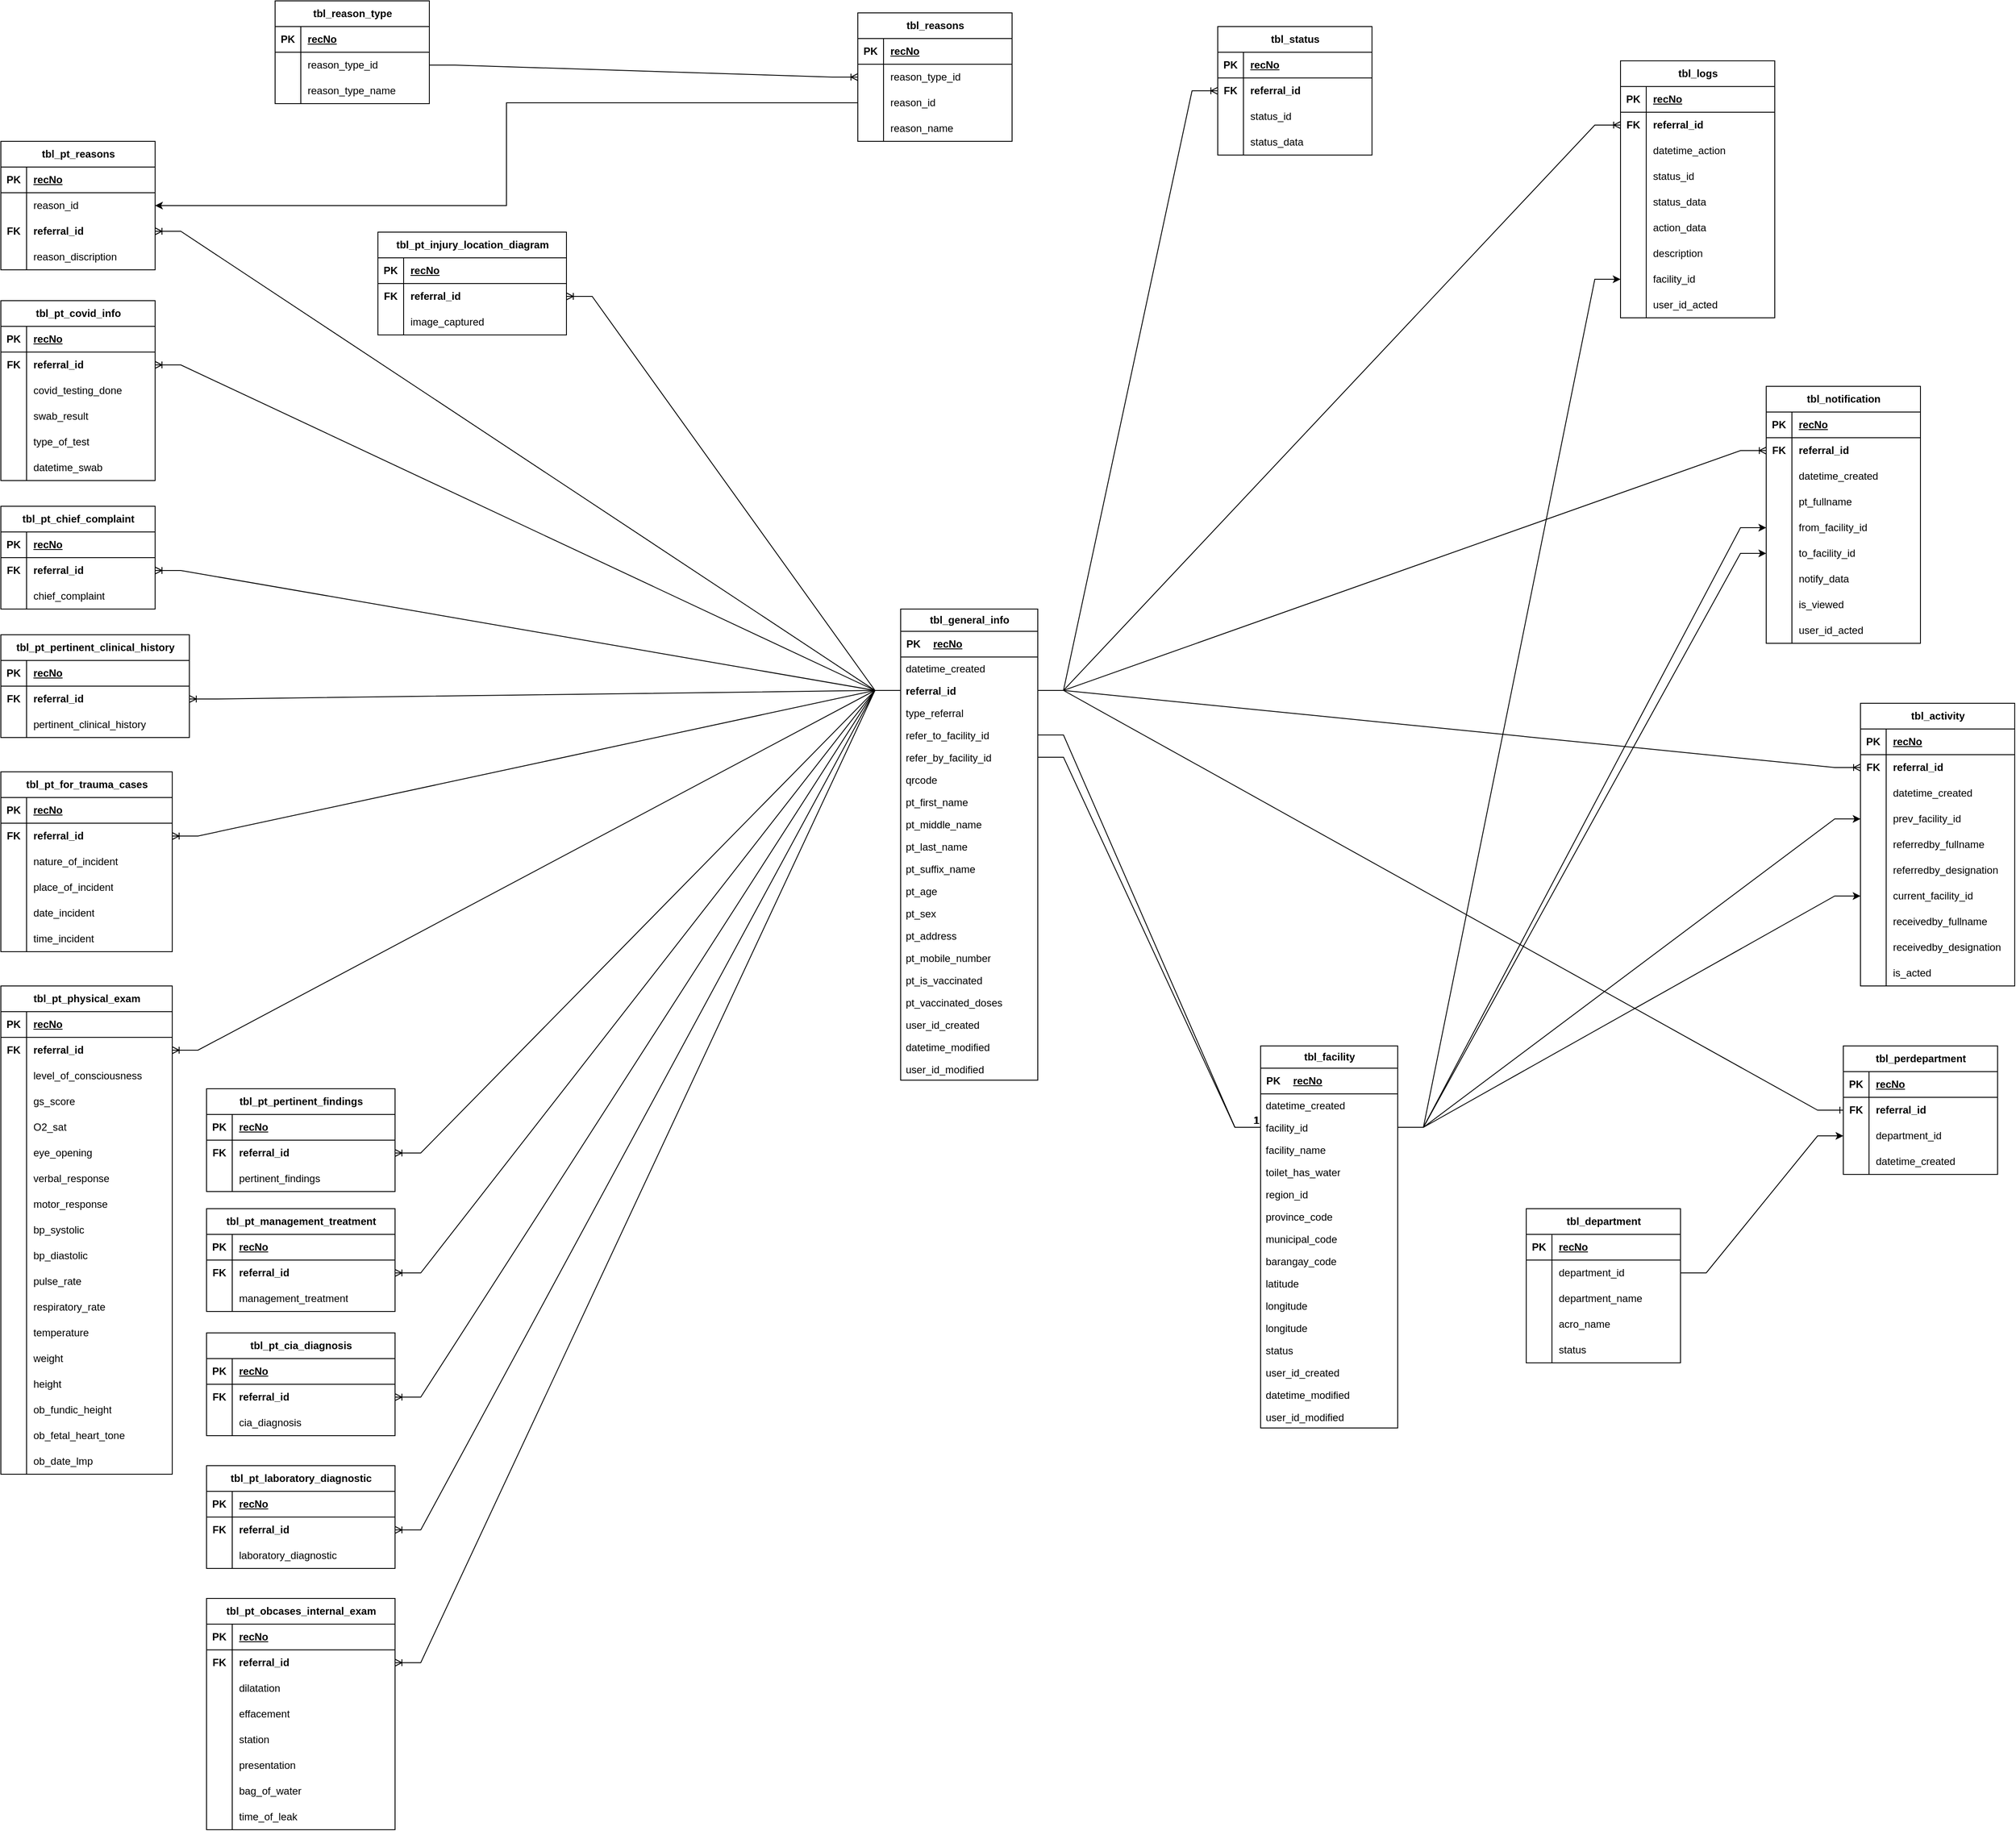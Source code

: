 <mxfile version="24.0.0" type="github">
  <diagram name="Page-1" id="bdNqZ9jVhJi3yrvZu0qn">
    <mxGraphModel dx="3565" dy="1963" grid="1" gridSize="10" guides="1" tooltips="1" connect="1" arrows="1" fold="1" page="1" pageScale="1" pageWidth="850" pageHeight="1100" math="0" shadow="0">
      <root>
        <mxCell id="0" />
        <mxCell id="1" parent="0" />
        <mxCell id="y1gNKMnG_AiKKV-eFTnY-3" value="tbl_general_info" style="swimlane;fontStyle=1;childLayout=stackLayout;horizontal=1;startSize=26;fillColor=none;horizontalStack=0;resizeParent=1;resizeParentMax=0;resizeLast=0;collapsible=1;marginBottom=0;html=1;" vertex="1" parent="1">
          <mxGeometry x="1180" y="740" width="160" height="550" as="geometry" />
        </mxCell>
        <mxCell id="y1gNKMnG_AiKKV-eFTnY-29" value="" style="shape=table;startSize=0;container=1;collapsible=1;childLayout=tableLayout;fixedRows=1;rowLines=0;fontStyle=1;align=center;resizeLast=1;strokeColor=none;fillColor=none;collapsible=0;" vertex="1" parent="y1gNKMnG_AiKKV-eFTnY-3">
          <mxGeometry y="26" width="160" height="30" as="geometry" />
        </mxCell>
        <mxCell id="y1gNKMnG_AiKKV-eFTnY-30" value="" style="shape=tableRow;horizontal=0;startSize=0;swimlaneHead=0;swimlaneBody=0;fillColor=none;collapsible=0;dropTarget=0;points=[[0,0.5],[1,0.5]];portConstraint=eastwest;top=0;left=0;right=0;bottom=1;" vertex="1" parent="y1gNKMnG_AiKKV-eFTnY-29">
          <mxGeometry width="160" height="30" as="geometry" />
        </mxCell>
        <mxCell id="y1gNKMnG_AiKKV-eFTnY-31" value="PK" style="shape=partialRectangle;connectable=0;fillColor=none;top=0;left=0;bottom=0;right=0;fontStyle=1;overflow=hidden;whiteSpace=wrap;html=1;" vertex="1" parent="y1gNKMnG_AiKKV-eFTnY-30">
          <mxGeometry width="30" height="30" as="geometry">
            <mxRectangle width="30" height="30" as="alternateBounds" />
          </mxGeometry>
        </mxCell>
        <mxCell id="y1gNKMnG_AiKKV-eFTnY-32" value="&lt;span style=&quot;&quot;&gt;recNo&lt;/span&gt;" style="shape=partialRectangle;connectable=0;fillColor=none;top=0;left=0;bottom=0;right=0;align=left;spacingLeft=6;fontStyle=5;overflow=hidden;whiteSpace=wrap;html=1;" vertex="1" parent="y1gNKMnG_AiKKV-eFTnY-30">
          <mxGeometry x="30" width="130" height="30" as="geometry">
            <mxRectangle width="130" height="30" as="alternateBounds" />
          </mxGeometry>
        </mxCell>
        <mxCell id="y1gNKMnG_AiKKV-eFTnY-10" value="datetime_created" style="text;strokeColor=none;fillColor=none;align=left;verticalAlign=top;spacingLeft=4;spacingRight=4;overflow=hidden;rotatable=0;points=[[0,0.5],[1,0.5]];portConstraint=eastwest;whiteSpace=wrap;html=1;" vertex="1" parent="y1gNKMnG_AiKKV-eFTnY-3">
          <mxGeometry y="56" width="160" height="26" as="geometry" />
        </mxCell>
        <mxCell id="y1gNKMnG_AiKKV-eFTnY-5" value="referral_id" style="text;strokeColor=none;fillColor=none;align=left;verticalAlign=top;spacingLeft=4;spacingRight=4;overflow=hidden;rotatable=0;points=[[0,0.5],[1,0.5]];portConstraint=eastwest;whiteSpace=wrap;html=1;fontStyle=1" vertex="1" parent="y1gNKMnG_AiKKV-eFTnY-3">
          <mxGeometry y="82" width="160" height="26" as="geometry" />
        </mxCell>
        <mxCell id="y1gNKMnG_AiKKV-eFTnY-6" value="type_referral" style="text;strokeColor=none;fillColor=none;align=left;verticalAlign=top;spacingLeft=4;spacingRight=4;overflow=hidden;rotatable=0;points=[[0,0.5],[1,0.5]];portConstraint=eastwest;whiteSpace=wrap;html=1;" vertex="1" parent="y1gNKMnG_AiKKV-eFTnY-3">
          <mxGeometry y="108" width="160" height="26" as="geometry" />
        </mxCell>
        <mxCell id="y1gNKMnG_AiKKV-eFTnY-7" value="refer_to_facility_id" style="text;strokeColor=none;fillColor=none;align=left;verticalAlign=top;spacingLeft=4;spacingRight=4;overflow=hidden;rotatable=0;points=[[0,0.5],[1,0.5]];portConstraint=eastwest;whiteSpace=wrap;html=1;fontStyle=0" vertex="1" parent="y1gNKMnG_AiKKV-eFTnY-3">
          <mxGeometry y="134" width="160" height="26" as="geometry" />
        </mxCell>
        <mxCell id="y1gNKMnG_AiKKV-eFTnY-8" value="refer_by_facility_id" style="text;strokeColor=none;fillColor=none;align=left;verticalAlign=top;spacingLeft=4;spacingRight=4;overflow=hidden;rotatable=0;points=[[0,0.5],[1,0.5]];portConstraint=eastwest;whiteSpace=wrap;html=1;fontStyle=0" vertex="1" parent="y1gNKMnG_AiKKV-eFTnY-3">
          <mxGeometry y="160" width="160" height="26" as="geometry" />
        </mxCell>
        <mxCell id="y1gNKMnG_AiKKV-eFTnY-11" value="qrcode" style="text;strokeColor=none;fillColor=none;align=left;verticalAlign=top;spacingLeft=4;spacingRight=4;overflow=hidden;rotatable=0;points=[[0,0.5],[1,0.5]];portConstraint=eastwest;whiteSpace=wrap;html=1;" vertex="1" parent="y1gNKMnG_AiKKV-eFTnY-3">
          <mxGeometry y="186" width="160" height="26" as="geometry" />
        </mxCell>
        <mxCell id="y1gNKMnG_AiKKV-eFTnY-9" value="pt_first_name" style="text;strokeColor=none;fillColor=none;align=left;verticalAlign=top;spacingLeft=4;spacingRight=4;overflow=hidden;rotatable=0;points=[[0,0.5],[1,0.5]];portConstraint=eastwest;whiteSpace=wrap;html=1;" vertex="1" parent="y1gNKMnG_AiKKV-eFTnY-3">
          <mxGeometry y="212" width="160" height="26" as="geometry" />
        </mxCell>
        <mxCell id="y1gNKMnG_AiKKV-eFTnY-12" value="pt_middle_name" style="text;strokeColor=none;fillColor=none;align=left;verticalAlign=top;spacingLeft=4;spacingRight=4;overflow=hidden;rotatable=0;points=[[0,0.5],[1,0.5]];portConstraint=eastwest;whiteSpace=wrap;html=1;" vertex="1" parent="y1gNKMnG_AiKKV-eFTnY-3">
          <mxGeometry y="238" width="160" height="26" as="geometry" />
        </mxCell>
        <mxCell id="y1gNKMnG_AiKKV-eFTnY-13" value="pt_last_name" style="text;strokeColor=none;fillColor=none;align=left;verticalAlign=top;spacingLeft=4;spacingRight=4;overflow=hidden;rotatable=0;points=[[0,0.5],[1,0.5]];portConstraint=eastwest;whiteSpace=wrap;html=1;" vertex="1" parent="y1gNKMnG_AiKKV-eFTnY-3">
          <mxGeometry y="264" width="160" height="26" as="geometry" />
        </mxCell>
        <mxCell id="y1gNKMnG_AiKKV-eFTnY-101" value="pt_suffix_name" style="text;strokeColor=none;fillColor=none;align=left;verticalAlign=top;spacingLeft=4;spacingRight=4;overflow=hidden;rotatable=0;points=[[0,0.5],[1,0.5]];portConstraint=eastwest;whiteSpace=wrap;html=1;" vertex="1" parent="y1gNKMnG_AiKKV-eFTnY-3">
          <mxGeometry y="290" width="160" height="26" as="geometry" />
        </mxCell>
        <mxCell id="y1gNKMnG_AiKKV-eFTnY-102" value="pt_age" style="text;strokeColor=none;fillColor=none;align=left;verticalAlign=top;spacingLeft=4;spacingRight=4;overflow=hidden;rotatable=0;points=[[0,0.5],[1,0.5]];portConstraint=eastwest;whiteSpace=wrap;html=1;" vertex="1" parent="y1gNKMnG_AiKKV-eFTnY-3">
          <mxGeometry y="316" width="160" height="26" as="geometry" />
        </mxCell>
        <mxCell id="y1gNKMnG_AiKKV-eFTnY-104" value="pt_sex" style="text;strokeColor=none;fillColor=none;align=left;verticalAlign=top;spacingLeft=4;spacingRight=4;overflow=hidden;rotatable=0;points=[[0,0.5],[1,0.5]];portConstraint=eastwest;whiteSpace=wrap;html=1;" vertex="1" parent="y1gNKMnG_AiKKV-eFTnY-3">
          <mxGeometry y="342" width="160" height="26" as="geometry" />
        </mxCell>
        <mxCell id="y1gNKMnG_AiKKV-eFTnY-105" value="pt_address" style="text;strokeColor=none;fillColor=none;align=left;verticalAlign=top;spacingLeft=4;spacingRight=4;overflow=hidden;rotatable=0;points=[[0,0.5],[1,0.5]];portConstraint=eastwest;whiteSpace=wrap;html=1;" vertex="1" parent="y1gNKMnG_AiKKV-eFTnY-3">
          <mxGeometry y="368" width="160" height="26" as="geometry" />
        </mxCell>
        <mxCell id="y1gNKMnG_AiKKV-eFTnY-106" value="pt_mobile_number" style="text;strokeColor=none;fillColor=none;align=left;verticalAlign=top;spacingLeft=4;spacingRight=4;overflow=hidden;rotatable=0;points=[[0,0.5],[1,0.5]];portConstraint=eastwest;whiteSpace=wrap;html=1;" vertex="1" parent="y1gNKMnG_AiKKV-eFTnY-3">
          <mxGeometry y="394" width="160" height="26" as="geometry" />
        </mxCell>
        <mxCell id="y1gNKMnG_AiKKV-eFTnY-46" value="pt_is_vaccinated" style="text;strokeColor=none;fillColor=none;align=left;verticalAlign=top;spacingLeft=4;spacingRight=4;overflow=hidden;rotatable=0;points=[[0,0.5],[1,0.5]];portConstraint=eastwest;whiteSpace=wrap;html=1;" vertex="1" parent="y1gNKMnG_AiKKV-eFTnY-3">
          <mxGeometry y="420" width="160" height="26" as="geometry" />
        </mxCell>
        <mxCell id="y1gNKMnG_AiKKV-eFTnY-107" value="pt_vaccinated_doses" style="text;strokeColor=none;fillColor=none;align=left;verticalAlign=top;spacingLeft=4;spacingRight=4;overflow=hidden;rotatable=0;points=[[0,0.5],[1,0.5]];portConstraint=eastwest;whiteSpace=wrap;html=1;" vertex="1" parent="y1gNKMnG_AiKKV-eFTnY-3">
          <mxGeometry y="446" width="160" height="26" as="geometry" />
        </mxCell>
        <mxCell id="y1gNKMnG_AiKKV-eFTnY-47" value="user_id_created" style="text;strokeColor=none;fillColor=none;align=left;verticalAlign=top;spacingLeft=4;spacingRight=4;overflow=hidden;rotatable=0;points=[[0,0.5],[1,0.5]];portConstraint=eastwest;whiteSpace=wrap;html=1;" vertex="1" parent="y1gNKMnG_AiKKV-eFTnY-3">
          <mxGeometry y="472" width="160" height="26" as="geometry" />
        </mxCell>
        <mxCell id="y1gNKMnG_AiKKV-eFTnY-48" value="datetime_modified" style="text;strokeColor=none;fillColor=none;align=left;verticalAlign=top;spacingLeft=4;spacingRight=4;overflow=hidden;rotatable=0;points=[[0,0.5],[1,0.5]];portConstraint=eastwest;whiteSpace=wrap;html=1;" vertex="1" parent="y1gNKMnG_AiKKV-eFTnY-3">
          <mxGeometry y="498" width="160" height="26" as="geometry" />
        </mxCell>
        <mxCell id="y1gNKMnG_AiKKV-eFTnY-49" value="user_id_modified" style="text;strokeColor=none;fillColor=none;align=left;verticalAlign=top;spacingLeft=4;spacingRight=4;overflow=hidden;rotatable=0;points=[[0,0.5],[1,0.5]];portConstraint=eastwest;whiteSpace=wrap;html=1;" vertex="1" parent="y1gNKMnG_AiKKV-eFTnY-3">
          <mxGeometry y="524" width="160" height="26" as="geometry" />
        </mxCell>
        <mxCell id="y1gNKMnG_AiKKV-eFTnY-15" value="tbl_facility" style="swimlane;fontStyle=1;childLayout=stackLayout;horizontal=1;startSize=26;fillColor=none;horizontalStack=0;resizeParent=1;resizeParentMax=0;resizeLast=0;collapsible=1;marginBottom=0;html=1;" vertex="1" parent="1">
          <mxGeometry x="1600" y="1250" width="160" height="446" as="geometry" />
        </mxCell>
        <mxCell id="y1gNKMnG_AiKKV-eFTnY-33" value="" style="shape=table;startSize=0;container=1;collapsible=1;childLayout=tableLayout;fixedRows=1;rowLines=0;fontStyle=0;align=center;resizeLast=1;strokeColor=none;fillColor=none;collapsible=0;" vertex="1" parent="y1gNKMnG_AiKKV-eFTnY-15">
          <mxGeometry y="26" width="160" height="30" as="geometry" />
        </mxCell>
        <mxCell id="y1gNKMnG_AiKKV-eFTnY-34" value="" style="shape=tableRow;horizontal=0;startSize=0;swimlaneHead=0;swimlaneBody=0;fillColor=none;collapsible=0;dropTarget=0;points=[[0,0.5],[1,0.5]];portConstraint=eastwest;top=0;left=0;right=0;bottom=1;" vertex="1" parent="y1gNKMnG_AiKKV-eFTnY-33">
          <mxGeometry width="160" height="30" as="geometry" />
        </mxCell>
        <mxCell id="y1gNKMnG_AiKKV-eFTnY-35" value="PK" style="shape=partialRectangle;connectable=0;fillColor=none;top=0;left=0;bottom=0;right=0;fontStyle=1;overflow=hidden;whiteSpace=wrap;html=1;" vertex="1" parent="y1gNKMnG_AiKKV-eFTnY-34">
          <mxGeometry width="30" height="30" as="geometry">
            <mxRectangle width="30" height="30" as="alternateBounds" />
          </mxGeometry>
        </mxCell>
        <mxCell id="y1gNKMnG_AiKKV-eFTnY-36" value="&lt;span style=&quot;&quot;&gt;recNo&lt;/span&gt;" style="shape=partialRectangle;connectable=0;fillColor=none;top=0;left=0;bottom=0;right=0;align=left;spacingLeft=6;fontStyle=5;overflow=hidden;whiteSpace=wrap;html=1;" vertex="1" parent="y1gNKMnG_AiKKV-eFTnY-34">
          <mxGeometry x="30" width="130" height="30" as="geometry">
            <mxRectangle width="130" height="30" as="alternateBounds" />
          </mxGeometry>
        </mxCell>
        <mxCell id="y1gNKMnG_AiKKV-eFTnY-25" value="datetime_created" style="text;strokeColor=none;fillColor=none;align=left;verticalAlign=top;spacingLeft=4;spacingRight=4;overflow=hidden;rotatable=0;points=[[0,0.5],[1,0.5]];portConstraint=eastwest;whiteSpace=wrap;html=1;" vertex="1" parent="y1gNKMnG_AiKKV-eFTnY-15">
          <mxGeometry y="56" width="160" height="26" as="geometry" />
        </mxCell>
        <mxCell id="y1gNKMnG_AiKKV-eFTnY-17" value="facility_id" style="text;strokeColor=none;fillColor=none;align=left;verticalAlign=top;spacingLeft=4;spacingRight=4;overflow=hidden;rotatable=0;points=[[0,0.5],[1,0.5]];portConstraint=eastwest;whiteSpace=wrap;html=1;" vertex="1" parent="y1gNKMnG_AiKKV-eFTnY-15">
          <mxGeometry y="82" width="160" height="26" as="geometry" />
        </mxCell>
        <mxCell id="y1gNKMnG_AiKKV-eFTnY-18" value="facility_name" style="text;strokeColor=none;fillColor=none;align=left;verticalAlign=top;spacingLeft=4;spacingRight=4;overflow=hidden;rotatable=0;points=[[0,0.5],[1,0.5]];portConstraint=eastwest;whiteSpace=wrap;html=1;" vertex="1" parent="y1gNKMnG_AiKKV-eFTnY-15">
          <mxGeometry y="108" width="160" height="26" as="geometry" />
        </mxCell>
        <mxCell id="y1gNKMnG_AiKKV-eFTnY-19" value="toilet_has_water" style="text;strokeColor=none;fillColor=none;align=left;verticalAlign=top;spacingLeft=4;spacingRight=4;overflow=hidden;rotatable=0;points=[[0,0.5],[1,0.5]];portConstraint=eastwest;whiteSpace=wrap;html=1;fontStyle=0" vertex="1" parent="y1gNKMnG_AiKKV-eFTnY-15">
          <mxGeometry y="134" width="160" height="26" as="geometry" />
        </mxCell>
        <mxCell id="y1gNKMnG_AiKKV-eFTnY-20" value="region_id" style="text;strokeColor=none;fillColor=none;align=left;verticalAlign=top;spacingLeft=4;spacingRight=4;overflow=hidden;rotatable=0;points=[[0,0.5],[1,0.5]];portConstraint=eastwest;whiteSpace=wrap;html=1;fontStyle=0" vertex="1" parent="y1gNKMnG_AiKKV-eFTnY-15">
          <mxGeometry y="160" width="160" height="26" as="geometry" />
        </mxCell>
        <mxCell id="y1gNKMnG_AiKKV-eFTnY-21" value="province_code" style="text;strokeColor=none;fillColor=none;align=left;verticalAlign=top;spacingLeft=4;spacingRight=4;overflow=hidden;rotatable=0;points=[[0,0.5],[1,0.5]];portConstraint=eastwest;whiteSpace=wrap;html=1;" vertex="1" parent="y1gNKMnG_AiKKV-eFTnY-15">
          <mxGeometry y="186" width="160" height="26" as="geometry" />
        </mxCell>
        <mxCell id="y1gNKMnG_AiKKV-eFTnY-22" value="municipal_code" style="text;strokeColor=none;fillColor=none;align=left;verticalAlign=top;spacingLeft=4;spacingRight=4;overflow=hidden;rotatable=0;points=[[0,0.5],[1,0.5]];portConstraint=eastwest;whiteSpace=wrap;html=1;" vertex="1" parent="y1gNKMnG_AiKKV-eFTnY-15">
          <mxGeometry y="212" width="160" height="26" as="geometry" />
        </mxCell>
        <mxCell id="y1gNKMnG_AiKKV-eFTnY-23" value="barangay_code" style="text;strokeColor=none;fillColor=none;align=left;verticalAlign=top;spacingLeft=4;spacingRight=4;overflow=hidden;rotatable=0;points=[[0,0.5],[1,0.5]];portConstraint=eastwest;whiteSpace=wrap;html=1;" vertex="1" parent="y1gNKMnG_AiKKV-eFTnY-15">
          <mxGeometry y="238" width="160" height="26" as="geometry" />
        </mxCell>
        <mxCell id="y1gNKMnG_AiKKV-eFTnY-24" value="latitude" style="text;strokeColor=none;fillColor=none;align=left;verticalAlign=top;spacingLeft=4;spacingRight=4;overflow=hidden;rotatable=0;points=[[0,0.5],[1,0.5]];portConstraint=eastwest;whiteSpace=wrap;html=1;" vertex="1" parent="y1gNKMnG_AiKKV-eFTnY-15">
          <mxGeometry y="264" width="160" height="26" as="geometry" />
        </mxCell>
        <mxCell id="y1gNKMnG_AiKKV-eFTnY-40" value="longitude" style="text;strokeColor=none;fillColor=none;align=left;verticalAlign=top;spacingLeft=4;spacingRight=4;overflow=hidden;rotatable=0;points=[[0,0.5],[1,0.5]];portConstraint=eastwest;whiteSpace=wrap;html=1;" vertex="1" parent="y1gNKMnG_AiKKV-eFTnY-15">
          <mxGeometry y="290" width="160" height="26" as="geometry" />
        </mxCell>
        <mxCell id="y1gNKMnG_AiKKV-eFTnY-41" value="longitude" style="text;strokeColor=none;fillColor=none;align=left;verticalAlign=top;spacingLeft=4;spacingRight=4;overflow=hidden;rotatable=0;points=[[0,0.5],[1,0.5]];portConstraint=eastwest;whiteSpace=wrap;html=1;" vertex="1" parent="y1gNKMnG_AiKKV-eFTnY-15">
          <mxGeometry y="316" width="160" height="26" as="geometry" />
        </mxCell>
        <mxCell id="y1gNKMnG_AiKKV-eFTnY-42" value="status" style="text;strokeColor=none;fillColor=none;align=left;verticalAlign=top;spacingLeft=4;spacingRight=4;overflow=hidden;rotatable=0;points=[[0,0.5],[1,0.5]];portConstraint=eastwest;whiteSpace=wrap;html=1;" vertex="1" parent="y1gNKMnG_AiKKV-eFTnY-15">
          <mxGeometry y="342" width="160" height="26" as="geometry" />
        </mxCell>
        <mxCell id="y1gNKMnG_AiKKV-eFTnY-43" value="user_id_created" style="text;strokeColor=none;fillColor=none;align=left;verticalAlign=top;spacingLeft=4;spacingRight=4;overflow=hidden;rotatable=0;points=[[0,0.5],[1,0.5]];portConstraint=eastwest;whiteSpace=wrap;html=1;" vertex="1" parent="y1gNKMnG_AiKKV-eFTnY-15">
          <mxGeometry y="368" width="160" height="26" as="geometry" />
        </mxCell>
        <mxCell id="y1gNKMnG_AiKKV-eFTnY-44" value="datetime_modified" style="text;strokeColor=none;fillColor=none;align=left;verticalAlign=top;spacingLeft=4;spacingRight=4;overflow=hidden;rotatable=0;points=[[0,0.5],[1,0.5]];portConstraint=eastwest;whiteSpace=wrap;html=1;" vertex="1" parent="y1gNKMnG_AiKKV-eFTnY-15">
          <mxGeometry y="394" width="160" height="26" as="geometry" />
        </mxCell>
        <mxCell id="y1gNKMnG_AiKKV-eFTnY-45" value="user_id_modified" style="text;strokeColor=none;fillColor=none;align=left;verticalAlign=top;spacingLeft=4;spacingRight=4;overflow=hidden;rotatable=0;points=[[0,0.5],[1,0.5]];portConstraint=eastwest;whiteSpace=wrap;html=1;" vertex="1" parent="y1gNKMnG_AiKKV-eFTnY-15">
          <mxGeometry y="420" width="160" height="26" as="geometry" />
        </mxCell>
        <mxCell id="y1gNKMnG_AiKKV-eFTnY-26" value="" style="endArrow=none;html=1;rounded=0;exitX=1;exitY=0.5;exitDx=0;exitDy=0;entryX=0;entryY=0.5;entryDx=0;entryDy=0;edgeStyle=entityRelationEdgeStyle;" edge="1" parent="1" source="y1gNKMnG_AiKKV-eFTnY-7" target="y1gNKMnG_AiKKV-eFTnY-17">
          <mxGeometry relative="1" as="geometry">
            <mxPoint x="810" y="310" as="sourcePoint" />
            <mxPoint x="970" y="310" as="targetPoint" />
          </mxGeometry>
        </mxCell>
        <mxCell id="y1gNKMnG_AiKKV-eFTnY-27" value="1" style="resizable=0;html=1;whiteSpace=wrap;align=right;verticalAlign=bottom;" connectable="0" vertex="1" parent="y1gNKMnG_AiKKV-eFTnY-26">
          <mxGeometry x="1" relative="1" as="geometry" />
        </mxCell>
        <mxCell id="y1gNKMnG_AiKKV-eFTnY-37" value="" style="endArrow=none;html=1;rounded=0;exitX=1;exitY=0.5;exitDx=0;exitDy=0;entryX=0;entryY=0.5;entryDx=0;entryDy=0;edgeStyle=entityRelationEdgeStyle;" edge="1" parent="1" source="y1gNKMnG_AiKKV-eFTnY-8" target="y1gNKMnG_AiKKV-eFTnY-17">
          <mxGeometry relative="1" as="geometry">
            <mxPoint x="810" y="310" as="sourcePoint" />
            <mxPoint x="970" y="310" as="targetPoint" />
          </mxGeometry>
        </mxCell>
        <mxCell id="y1gNKMnG_AiKKV-eFTnY-38" value="1" style="resizable=0;html=1;whiteSpace=wrap;align=right;verticalAlign=bottom;" connectable="0" vertex="1" parent="y1gNKMnG_AiKKV-eFTnY-37">
          <mxGeometry x="1" relative="1" as="geometry" />
        </mxCell>
        <mxCell id="y1gNKMnG_AiKKV-eFTnY-50" value="tbl_reason_type" style="shape=table;startSize=30;container=1;collapsible=1;childLayout=tableLayout;fixedRows=1;rowLines=0;fontStyle=1;align=center;resizeLast=1;html=1;" vertex="1" parent="1">
          <mxGeometry x="450" y="30" width="180" height="120" as="geometry" />
        </mxCell>
        <mxCell id="y1gNKMnG_AiKKV-eFTnY-51" value="" style="shape=tableRow;horizontal=0;startSize=0;swimlaneHead=0;swimlaneBody=0;fillColor=none;collapsible=0;dropTarget=0;points=[[0,0.5],[1,0.5]];portConstraint=eastwest;top=0;left=0;right=0;bottom=1;" vertex="1" parent="y1gNKMnG_AiKKV-eFTnY-50">
          <mxGeometry y="30" width="180" height="30" as="geometry" />
        </mxCell>
        <mxCell id="y1gNKMnG_AiKKV-eFTnY-52" value="PK" style="shape=partialRectangle;connectable=0;fillColor=none;top=0;left=0;bottom=0;right=0;fontStyle=1;overflow=hidden;whiteSpace=wrap;html=1;" vertex="1" parent="y1gNKMnG_AiKKV-eFTnY-51">
          <mxGeometry width="30" height="30" as="geometry">
            <mxRectangle width="30" height="30" as="alternateBounds" />
          </mxGeometry>
        </mxCell>
        <mxCell id="y1gNKMnG_AiKKV-eFTnY-53" value="recNo" style="shape=partialRectangle;connectable=0;fillColor=none;top=0;left=0;bottom=0;right=0;align=left;spacingLeft=6;fontStyle=5;overflow=hidden;whiteSpace=wrap;html=1;" vertex="1" parent="y1gNKMnG_AiKKV-eFTnY-51">
          <mxGeometry x="30" width="150" height="30" as="geometry">
            <mxRectangle width="150" height="30" as="alternateBounds" />
          </mxGeometry>
        </mxCell>
        <mxCell id="y1gNKMnG_AiKKV-eFTnY-54" value="" style="shape=tableRow;horizontal=0;startSize=0;swimlaneHead=0;swimlaneBody=0;fillColor=none;collapsible=0;dropTarget=0;points=[[0,0.5],[1,0.5]];portConstraint=eastwest;top=0;left=0;right=0;bottom=0;" vertex="1" parent="y1gNKMnG_AiKKV-eFTnY-50">
          <mxGeometry y="60" width="180" height="30" as="geometry" />
        </mxCell>
        <mxCell id="y1gNKMnG_AiKKV-eFTnY-55" value="" style="shape=partialRectangle;connectable=0;fillColor=none;top=0;left=0;bottom=0;right=0;editable=1;overflow=hidden;whiteSpace=wrap;html=1;" vertex="1" parent="y1gNKMnG_AiKKV-eFTnY-54">
          <mxGeometry width="30" height="30" as="geometry">
            <mxRectangle width="30" height="30" as="alternateBounds" />
          </mxGeometry>
        </mxCell>
        <mxCell id="y1gNKMnG_AiKKV-eFTnY-56" value="reason_type_id" style="shape=partialRectangle;connectable=0;fillColor=none;top=0;left=0;bottom=0;right=0;align=left;spacingLeft=6;overflow=hidden;whiteSpace=wrap;html=1;" vertex="1" parent="y1gNKMnG_AiKKV-eFTnY-54">
          <mxGeometry x="30" width="150" height="30" as="geometry">
            <mxRectangle width="150" height="30" as="alternateBounds" />
          </mxGeometry>
        </mxCell>
        <mxCell id="y1gNKMnG_AiKKV-eFTnY-57" value="" style="shape=tableRow;horizontal=0;startSize=0;swimlaneHead=0;swimlaneBody=0;fillColor=none;collapsible=0;dropTarget=0;points=[[0,0.5],[1,0.5]];portConstraint=eastwest;top=0;left=0;right=0;bottom=0;" vertex="1" parent="y1gNKMnG_AiKKV-eFTnY-50">
          <mxGeometry y="90" width="180" height="30" as="geometry" />
        </mxCell>
        <mxCell id="y1gNKMnG_AiKKV-eFTnY-58" value="" style="shape=partialRectangle;connectable=0;fillColor=none;top=0;left=0;bottom=0;right=0;editable=1;overflow=hidden;whiteSpace=wrap;html=1;" vertex="1" parent="y1gNKMnG_AiKKV-eFTnY-57">
          <mxGeometry width="30" height="30" as="geometry">
            <mxRectangle width="30" height="30" as="alternateBounds" />
          </mxGeometry>
        </mxCell>
        <mxCell id="y1gNKMnG_AiKKV-eFTnY-59" value="reason_type_name" style="shape=partialRectangle;connectable=0;fillColor=none;top=0;left=0;bottom=0;right=0;align=left;spacingLeft=6;overflow=hidden;whiteSpace=wrap;html=1;" vertex="1" parent="y1gNKMnG_AiKKV-eFTnY-57">
          <mxGeometry x="30" width="150" height="30" as="geometry">
            <mxRectangle width="150" height="30" as="alternateBounds" />
          </mxGeometry>
        </mxCell>
        <mxCell id="y1gNKMnG_AiKKV-eFTnY-80" value="" style="edgeStyle=entityRelationEdgeStyle;fontSize=12;html=1;endArrow=ERoneToMany;rounded=0;exitX=1;exitY=0.5;exitDx=0;exitDy=0;entryX=0;entryY=0.5;entryDx=0;entryDy=0;" edge="1" parent="1" source="y1gNKMnG_AiKKV-eFTnY-54" target="y1gNKMnG_AiKKV-eFTnY-73">
          <mxGeometry width="100" height="100" relative="1" as="geometry">
            <mxPoint x="1170" y="514" as="sourcePoint" />
            <mxPoint x="1080" y="204" as="targetPoint" />
          </mxGeometry>
        </mxCell>
        <mxCell id="y1gNKMnG_AiKKV-eFTnY-81" value="tbl_pt_reasons" style="shape=table;startSize=30;container=1;collapsible=1;childLayout=tableLayout;fixedRows=1;rowLines=0;fontStyle=1;align=center;resizeLast=1;html=1;" vertex="1" parent="1">
          <mxGeometry x="130" y="194" width="180" height="150" as="geometry" />
        </mxCell>
        <mxCell id="y1gNKMnG_AiKKV-eFTnY-82" value="" style="shape=tableRow;horizontal=0;startSize=0;swimlaneHead=0;swimlaneBody=0;fillColor=none;collapsible=0;dropTarget=0;points=[[0,0.5],[1,0.5]];portConstraint=eastwest;top=0;left=0;right=0;bottom=1;" vertex="1" parent="y1gNKMnG_AiKKV-eFTnY-81">
          <mxGeometry y="30" width="180" height="30" as="geometry" />
        </mxCell>
        <mxCell id="y1gNKMnG_AiKKV-eFTnY-83" value="PK" style="shape=partialRectangle;connectable=0;fillColor=none;top=0;left=0;bottom=0;right=0;fontStyle=1;overflow=hidden;whiteSpace=wrap;html=1;" vertex="1" parent="y1gNKMnG_AiKKV-eFTnY-82">
          <mxGeometry width="30" height="30" as="geometry">
            <mxRectangle width="30" height="30" as="alternateBounds" />
          </mxGeometry>
        </mxCell>
        <mxCell id="y1gNKMnG_AiKKV-eFTnY-84" value="recNo" style="shape=partialRectangle;connectable=0;fillColor=none;top=0;left=0;bottom=0;right=0;align=left;spacingLeft=6;fontStyle=5;overflow=hidden;whiteSpace=wrap;html=1;" vertex="1" parent="y1gNKMnG_AiKKV-eFTnY-82">
          <mxGeometry x="30" width="150" height="30" as="geometry">
            <mxRectangle width="150" height="30" as="alternateBounds" />
          </mxGeometry>
        </mxCell>
        <mxCell id="y1gNKMnG_AiKKV-eFTnY-85" value="" style="shape=tableRow;horizontal=0;startSize=0;swimlaneHead=0;swimlaneBody=0;fillColor=none;collapsible=0;dropTarget=0;points=[[0,0.5],[1,0.5]];portConstraint=eastwest;top=0;left=0;right=0;bottom=0;" vertex="1" parent="y1gNKMnG_AiKKV-eFTnY-81">
          <mxGeometry y="60" width="180" height="30" as="geometry" />
        </mxCell>
        <mxCell id="y1gNKMnG_AiKKV-eFTnY-86" value="" style="shape=partialRectangle;connectable=0;fillColor=none;top=0;left=0;bottom=0;right=0;editable=1;overflow=hidden;whiteSpace=wrap;html=1;" vertex="1" parent="y1gNKMnG_AiKKV-eFTnY-85">
          <mxGeometry width="30" height="30" as="geometry">
            <mxRectangle width="30" height="30" as="alternateBounds" />
          </mxGeometry>
        </mxCell>
        <mxCell id="y1gNKMnG_AiKKV-eFTnY-87" value="reason_id" style="shape=partialRectangle;connectable=0;fillColor=none;top=0;left=0;bottom=0;right=0;align=left;spacingLeft=6;overflow=hidden;whiteSpace=wrap;html=1;" vertex="1" parent="y1gNKMnG_AiKKV-eFTnY-85">
          <mxGeometry x="30" width="150" height="30" as="geometry">
            <mxRectangle width="150" height="30" as="alternateBounds" />
          </mxGeometry>
        </mxCell>
        <mxCell id="y1gNKMnG_AiKKV-eFTnY-88" value="" style="shape=tableRow;horizontal=0;startSize=0;swimlaneHead=0;swimlaneBody=0;fillColor=none;collapsible=0;dropTarget=0;points=[[0,0.5],[1,0.5]];portConstraint=eastwest;top=0;left=0;right=0;bottom=0;" vertex="1" parent="y1gNKMnG_AiKKV-eFTnY-81">
          <mxGeometry y="90" width="180" height="30" as="geometry" />
        </mxCell>
        <mxCell id="y1gNKMnG_AiKKV-eFTnY-89" value="FK" style="shape=partialRectangle;connectable=0;fillColor=none;top=0;left=0;bottom=0;right=0;editable=1;overflow=hidden;whiteSpace=wrap;html=1;fontStyle=1" vertex="1" parent="y1gNKMnG_AiKKV-eFTnY-88">
          <mxGeometry width="30" height="30" as="geometry">
            <mxRectangle width="30" height="30" as="alternateBounds" />
          </mxGeometry>
        </mxCell>
        <mxCell id="y1gNKMnG_AiKKV-eFTnY-90" value="referral_id" style="shape=partialRectangle;connectable=0;fillColor=none;top=0;left=0;bottom=0;right=0;align=left;spacingLeft=6;overflow=hidden;whiteSpace=wrap;html=1;fontStyle=1" vertex="1" parent="y1gNKMnG_AiKKV-eFTnY-88">
          <mxGeometry x="30" width="150" height="30" as="geometry">
            <mxRectangle width="150" height="30" as="alternateBounds" />
          </mxGeometry>
        </mxCell>
        <mxCell id="y1gNKMnG_AiKKV-eFTnY-91" value="" style="shape=tableRow;horizontal=0;startSize=0;swimlaneHead=0;swimlaneBody=0;fillColor=none;collapsible=0;dropTarget=0;points=[[0,0.5],[1,0.5]];portConstraint=eastwest;top=0;left=0;right=0;bottom=0;" vertex="1" parent="y1gNKMnG_AiKKV-eFTnY-81">
          <mxGeometry y="120" width="180" height="30" as="geometry" />
        </mxCell>
        <mxCell id="y1gNKMnG_AiKKV-eFTnY-92" value="" style="shape=partialRectangle;connectable=0;fillColor=none;top=0;left=0;bottom=0;right=0;editable=1;overflow=hidden;whiteSpace=wrap;html=1;" vertex="1" parent="y1gNKMnG_AiKKV-eFTnY-91">
          <mxGeometry width="30" height="30" as="geometry">
            <mxRectangle width="30" height="30" as="alternateBounds" />
          </mxGeometry>
        </mxCell>
        <mxCell id="y1gNKMnG_AiKKV-eFTnY-93" value="reason_discription" style="shape=partialRectangle;connectable=0;fillColor=none;top=0;left=0;bottom=0;right=0;align=left;spacingLeft=6;overflow=hidden;whiteSpace=wrap;html=1;" vertex="1" parent="y1gNKMnG_AiKKV-eFTnY-91">
          <mxGeometry x="30" width="150" height="30" as="geometry">
            <mxRectangle width="150" height="30" as="alternateBounds" />
          </mxGeometry>
        </mxCell>
        <mxCell id="y1gNKMnG_AiKKV-eFTnY-96" value="" style="edgeStyle=entityRelationEdgeStyle;fontSize=12;html=1;endArrow=ERoneToMany;rounded=0;elbow=vertical;entryX=1;entryY=0.5;entryDx=0;entryDy=0;exitX=0;exitY=0.5;exitDx=0;exitDy=0;" edge="1" parent="1" source="y1gNKMnG_AiKKV-eFTnY-5" target="y1gNKMnG_AiKKV-eFTnY-88">
          <mxGeometry width="100" height="100" relative="1" as="geometry">
            <mxPoint x="860" y="660" as="sourcePoint" />
            <mxPoint x="610" y="400" as="targetPoint" />
          </mxGeometry>
        </mxCell>
        <mxCell id="y1gNKMnG_AiKKV-eFTnY-100" style="edgeStyle=orthogonalEdgeStyle;rounded=0;orthogonalLoop=1;jettySize=auto;html=1;exitX=0;exitY=0.5;exitDx=0;exitDy=0;entryX=1;entryY=0.5;entryDx=0;entryDy=0;shadow=0;textShadow=0;flowAnimation=0;" edge="1" parent="1" source="y1gNKMnG_AiKKV-eFTnY-70" target="y1gNKMnG_AiKKV-eFTnY-85">
          <mxGeometry relative="1" as="geometry" />
        </mxCell>
        <mxCell id="y1gNKMnG_AiKKV-eFTnY-108" value="tbl_pt_covid_info" style="shape=table;startSize=30;container=1;collapsible=1;childLayout=tableLayout;fixedRows=1;rowLines=0;fontStyle=1;align=center;resizeLast=1;html=1;" vertex="1" parent="1">
          <mxGeometry x="130" y="380" width="180" height="210" as="geometry" />
        </mxCell>
        <mxCell id="y1gNKMnG_AiKKV-eFTnY-109" value="" style="shape=tableRow;horizontal=0;startSize=0;swimlaneHead=0;swimlaneBody=0;fillColor=none;collapsible=0;dropTarget=0;points=[[0,0.5],[1,0.5]];portConstraint=eastwest;top=0;left=0;right=0;bottom=1;" vertex="1" parent="y1gNKMnG_AiKKV-eFTnY-108">
          <mxGeometry y="30" width="180" height="30" as="geometry" />
        </mxCell>
        <mxCell id="y1gNKMnG_AiKKV-eFTnY-110" value="PK" style="shape=partialRectangle;connectable=0;fillColor=none;top=0;left=0;bottom=0;right=0;fontStyle=1;overflow=hidden;whiteSpace=wrap;html=1;" vertex="1" parent="y1gNKMnG_AiKKV-eFTnY-109">
          <mxGeometry width="30" height="30" as="geometry">
            <mxRectangle width="30" height="30" as="alternateBounds" />
          </mxGeometry>
        </mxCell>
        <mxCell id="y1gNKMnG_AiKKV-eFTnY-111" value="recNo" style="shape=partialRectangle;connectable=0;fillColor=none;top=0;left=0;bottom=0;right=0;align=left;spacingLeft=6;fontStyle=5;overflow=hidden;whiteSpace=wrap;html=1;" vertex="1" parent="y1gNKMnG_AiKKV-eFTnY-109">
          <mxGeometry x="30" width="150" height="30" as="geometry">
            <mxRectangle width="150" height="30" as="alternateBounds" />
          </mxGeometry>
        </mxCell>
        <mxCell id="y1gNKMnG_AiKKV-eFTnY-112" value="" style="shape=tableRow;horizontal=0;startSize=0;swimlaneHead=0;swimlaneBody=0;fillColor=none;collapsible=0;dropTarget=0;points=[[0,0.5],[1,0.5]];portConstraint=eastwest;top=0;left=0;right=0;bottom=0;" vertex="1" parent="y1gNKMnG_AiKKV-eFTnY-108">
          <mxGeometry y="60" width="180" height="30" as="geometry" />
        </mxCell>
        <mxCell id="y1gNKMnG_AiKKV-eFTnY-113" value="&lt;span style=&quot;font-weight: 700;&quot;&gt;FK&lt;/span&gt;" style="shape=partialRectangle;connectable=0;fillColor=none;top=0;left=0;bottom=0;right=0;editable=1;overflow=hidden;whiteSpace=wrap;html=1;" vertex="1" parent="y1gNKMnG_AiKKV-eFTnY-112">
          <mxGeometry width="30" height="30" as="geometry">
            <mxRectangle width="30" height="30" as="alternateBounds" />
          </mxGeometry>
        </mxCell>
        <mxCell id="y1gNKMnG_AiKKV-eFTnY-114" value="referral_id" style="shape=partialRectangle;connectable=0;fillColor=none;top=0;left=0;bottom=0;right=0;align=left;spacingLeft=6;overflow=hidden;whiteSpace=wrap;html=1;fontStyle=1" vertex="1" parent="y1gNKMnG_AiKKV-eFTnY-112">
          <mxGeometry x="30" width="150" height="30" as="geometry">
            <mxRectangle width="150" height="30" as="alternateBounds" />
          </mxGeometry>
        </mxCell>
        <mxCell id="y1gNKMnG_AiKKV-eFTnY-115" value="" style="shape=tableRow;horizontal=0;startSize=0;swimlaneHead=0;swimlaneBody=0;fillColor=none;collapsible=0;dropTarget=0;points=[[0,0.5],[1,0.5]];portConstraint=eastwest;top=0;left=0;right=0;bottom=0;" vertex="1" parent="y1gNKMnG_AiKKV-eFTnY-108">
          <mxGeometry y="90" width="180" height="30" as="geometry" />
        </mxCell>
        <mxCell id="y1gNKMnG_AiKKV-eFTnY-116" value="" style="shape=partialRectangle;connectable=0;fillColor=none;top=0;left=0;bottom=0;right=0;editable=1;overflow=hidden;whiteSpace=wrap;html=1;" vertex="1" parent="y1gNKMnG_AiKKV-eFTnY-115">
          <mxGeometry width="30" height="30" as="geometry">
            <mxRectangle width="30" height="30" as="alternateBounds" />
          </mxGeometry>
        </mxCell>
        <mxCell id="y1gNKMnG_AiKKV-eFTnY-117" value="covid_testing_done" style="shape=partialRectangle;connectable=0;fillColor=none;top=0;left=0;bottom=0;right=0;align=left;spacingLeft=6;overflow=hidden;whiteSpace=wrap;html=1;" vertex="1" parent="y1gNKMnG_AiKKV-eFTnY-115">
          <mxGeometry x="30" width="150" height="30" as="geometry">
            <mxRectangle width="150" height="30" as="alternateBounds" />
          </mxGeometry>
        </mxCell>
        <mxCell id="y1gNKMnG_AiKKV-eFTnY-118" value="" style="shape=tableRow;horizontal=0;startSize=0;swimlaneHead=0;swimlaneBody=0;fillColor=none;collapsible=0;dropTarget=0;points=[[0,0.5],[1,0.5]];portConstraint=eastwest;top=0;left=0;right=0;bottom=0;" vertex="1" parent="y1gNKMnG_AiKKV-eFTnY-108">
          <mxGeometry y="120" width="180" height="30" as="geometry" />
        </mxCell>
        <mxCell id="y1gNKMnG_AiKKV-eFTnY-119" value="" style="shape=partialRectangle;connectable=0;fillColor=none;top=0;left=0;bottom=0;right=0;editable=1;overflow=hidden;whiteSpace=wrap;html=1;" vertex="1" parent="y1gNKMnG_AiKKV-eFTnY-118">
          <mxGeometry width="30" height="30" as="geometry">
            <mxRectangle width="30" height="30" as="alternateBounds" />
          </mxGeometry>
        </mxCell>
        <mxCell id="y1gNKMnG_AiKKV-eFTnY-120" value="swab_result" style="shape=partialRectangle;connectable=0;fillColor=none;top=0;left=0;bottom=0;right=0;align=left;spacingLeft=6;overflow=hidden;whiteSpace=wrap;html=1;" vertex="1" parent="y1gNKMnG_AiKKV-eFTnY-118">
          <mxGeometry x="30" width="150" height="30" as="geometry">
            <mxRectangle width="150" height="30" as="alternateBounds" />
          </mxGeometry>
        </mxCell>
        <mxCell id="y1gNKMnG_AiKKV-eFTnY-121" value="" style="shape=tableRow;horizontal=0;startSize=0;swimlaneHead=0;swimlaneBody=0;fillColor=none;collapsible=0;dropTarget=0;points=[[0,0.5],[1,0.5]];portConstraint=eastwest;top=0;left=0;right=0;bottom=0;" vertex="1" parent="y1gNKMnG_AiKKV-eFTnY-108">
          <mxGeometry y="150" width="180" height="30" as="geometry" />
        </mxCell>
        <mxCell id="y1gNKMnG_AiKKV-eFTnY-122" value="" style="shape=partialRectangle;connectable=0;fillColor=none;top=0;left=0;bottom=0;right=0;editable=1;overflow=hidden;whiteSpace=wrap;html=1;" vertex="1" parent="y1gNKMnG_AiKKV-eFTnY-121">
          <mxGeometry width="30" height="30" as="geometry">
            <mxRectangle width="30" height="30" as="alternateBounds" />
          </mxGeometry>
        </mxCell>
        <mxCell id="y1gNKMnG_AiKKV-eFTnY-123" value="type_of_test" style="shape=partialRectangle;connectable=0;fillColor=none;top=0;left=0;bottom=0;right=0;align=left;spacingLeft=6;overflow=hidden;whiteSpace=wrap;html=1;" vertex="1" parent="y1gNKMnG_AiKKV-eFTnY-121">
          <mxGeometry x="30" width="150" height="30" as="geometry">
            <mxRectangle width="150" height="30" as="alternateBounds" />
          </mxGeometry>
        </mxCell>
        <mxCell id="y1gNKMnG_AiKKV-eFTnY-124" value="" style="shape=tableRow;horizontal=0;startSize=0;swimlaneHead=0;swimlaneBody=0;fillColor=none;collapsible=0;dropTarget=0;points=[[0,0.5],[1,0.5]];portConstraint=eastwest;top=0;left=0;right=0;bottom=0;" vertex="1" parent="y1gNKMnG_AiKKV-eFTnY-108">
          <mxGeometry y="180" width="180" height="30" as="geometry" />
        </mxCell>
        <mxCell id="y1gNKMnG_AiKKV-eFTnY-125" value="" style="shape=partialRectangle;connectable=0;fillColor=none;top=0;left=0;bottom=0;right=0;editable=1;overflow=hidden;whiteSpace=wrap;html=1;" vertex="1" parent="y1gNKMnG_AiKKV-eFTnY-124">
          <mxGeometry width="30" height="30" as="geometry">
            <mxRectangle width="30" height="30" as="alternateBounds" />
          </mxGeometry>
        </mxCell>
        <mxCell id="y1gNKMnG_AiKKV-eFTnY-126" value="datetime_swab" style="shape=partialRectangle;connectable=0;fillColor=none;top=0;left=0;bottom=0;right=0;align=left;spacingLeft=6;overflow=hidden;whiteSpace=wrap;html=1;" vertex="1" parent="y1gNKMnG_AiKKV-eFTnY-124">
          <mxGeometry x="30" width="150" height="30" as="geometry">
            <mxRectangle width="150" height="30" as="alternateBounds" />
          </mxGeometry>
        </mxCell>
        <mxCell id="y1gNKMnG_AiKKV-eFTnY-127" value="" style="edgeStyle=entityRelationEdgeStyle;fontSize=12;html=1;endArrow=ERoneToMany;rounded=0;elbow=vertical;entryX=1;entryY=0.5;entryDx=0;entryDy=0;exitX=0;exitY=0.5;exitDx=0;exitDy=0;" edge="1" parent="1" source="y1gNKMnG_AiKKV-eFTnY-5" target="y1gNKMnG_AiKKV-eFTnY-112">
          <mxGeometry width="100" height="100" relative="1" as="geometry">
            <mxPoint x="830" y="500" as="sourcePoint" />
            <mxPoint x="930" y="400" as="targetPoint" />
          </mxGeometry>
        </mxCell>
        <mxCell id="y1gNKMnG_AiKKV-eFTnY-128" value="tbl_pt_chief_complaint" style="shape=table;startSize=30;container=1;collapsible=1;childLayout=tableLayout;fixedRows=1;rowLines=0;fontStyle=1;align=center;resizeLast=1;html=1;" vertex="1" parent="1">
          <mxGeometry x="130" y="620" width="180" height="120" as="geometry" />
        </mxCell>
        <mxCell id="y1gNKMnG_AiKKV-eFTnY-129" value="" style="shape=tableRow;horizontal=0;startSize=0;swimlaneHead=0;swimlaneBody=0;fillColor=none;collapsible=0;dropTarget=0;points=[[0,0.5],[1,0.5]];portConstraint=eastwest;top=0;left=0;right=0;bottom=1;" vertex="1" parent="y1gNKMnG_AiKKV-eFTnY-128">
          <mxGeometry y="30" width="180" height="30" as="geometry" />
        </mxCell>
        <mxCell id="y1gNKMnG_AiKKV-eFTnY-130" value="PK" style="shape=partialRectangle;connectable=0;fillColor=none;top=0;left=0;bottom=0;right=0;fontStyle=1;overflow=hidden;whiteSpace=wrap;html=1;" vertex="1" parent="y1gNKMnG_AiKKV-eFTnY-129">
          <mxGeometry width="30" height="30" as="geometry">
            <mxRectangle width="30" height="30" as="alternateBounds" />
          </mxGeometry>
        </mxCell>
        <mxCell id="y1gNKMnG_AiKKV-eFTnY-131" value="recNo" style="shape=partialRectangle;connectable=0;fillColor=none;top=0;left=0;bottom=0;right=0;align=left;spacingLeft=6;fontStyle=5;overflow=hidden;whiteSpace=wrap;html=1;" vertex="1" parent="y1gNKMnG_AiKKV-eFTnY-129">
          <mxGeometry x="30" width="150" height="30" as="geometry">
            <mxRectangle width="150" height="30" as="alternateBounds" />
          </mxGeometry>
        </mxCell>
        <mxCell id="y1gNKMnG_AiKKV-eFTnY-132" value="" style="shape=tableRow;horizontal=0;startSize=0;swimlaneHead=0;swimlaneBody=0;fillColor=none;collapsible=0;dropTarget=0;points=[[0,0.5],[1,0.5]];portConstraint=eastwest;top=0;left=0;right=0;bottom=0;" vertex="1" parent="y1gNKMnG_AiKKV-eFTnY-128">
          <mxGeometry y="60" width="180" height="30" as="geometry" />
        </mxCell>
        <mxCell id="y1gNKMnG_AiKKV-eFTnY-133" value="&lt;span style=&quot;font-weight: 700;&quot;&gt;FK&lt;/span&gt;" style="shape=partialRectangle;connectable=0;fillColor=none;top=0;left=0;bottom=0;right=0;editable=1;overflow=hidden;whiteSpace=wrap;html=1;" vertex="1" parent="y1gNKMnG_AiKKV-eFTnY-132">
          <mxGeometry width="30" height="30" as="geometry">
            <mxRectangle width="30" height="30" as="alternateBounds" />
          </mxGeometry>
        </mxCell>
        <mxCell id="y1gNKMnG_AiKKV-eFTnY-134" value="referral_id" style="shape=partialRectangle;connectable=0;fillColor=none;top=0;left=0;bottom=0;right=0;align=left;spacingLeft=6;overflow=hidden;whiteSpace=wrap;html=1;fontStyle=1" vertex="1" parent="y1gNKMnG_AiKKV-eFTnY-132">
          <mxGeometry x="30" width="150" height="30" as="geometry">
            <mxRectangle width="150" height="30" as="alternateBounds" />
          </mxGeometry>
        </mxCell>
        <mxCell id="y1gNKMnG_AiKKV-eFTnY-135" value="" style="shape=tableRow;horizontal=0;startSize=0;swimlaneHead=0;swimlaneBody=0;fillColor=none;collapsible=0;dropTarget=0;points=[[0,0.5],[1,0.5]];portConstraint=eastwest;top=0;left=0;right=0;bottom=0;" vertex="1" parent="y1gNKMnG_AiKKV-eFTnY-128">
          <mxGeometry y="90" width="180" height="30" as="geometry" />
        </mxCell>
        <mxCell id="y1gNKMnG_AiKKV-eFTnY-136" value="" style="shape=partialRectangle;connectable=0;fillColor=none;top=0;left=0;bottom=0;right=0;editable=1;overflow=hidden;whiteSpace=wrap;html=1;" vertex="1" parent="y1gNKMnG_AiKKV-eFTnY-135">
          <mxGeometry width="30" height="30" as="geometry">
            <mxRectangle width="30" height="30" as="alternateBounds" />
          </mxGeometry>
        </mxCell>
        <mxCell id="y1gNKMnG_AiKKV-eFTnY-137" value="&lt;span style=&quot;text-align: center; text-wrap: nowrap;&quot;&gt;chief_complaint&lt;/span&gt;" style="shape=partialRectangle;connectable=0;fillColor=none;top=0;left=0;bottom=0;right=0;align=left;spacingLeft=6;overflow=hidden;whiteSpace=wrap;html=1;fontStyle=0" vertex="1" parent="y1gNKMnG_AiKKV-eFTnY-135">
          <mxGeometry x="30" width="150" height="30" as="geometry">
            <mxRectangle width="150" height="30" as="alternateBounds" />
          </mxGeometry>
        </mxCell>
        <mxCell id="y1gNKMnG_AiKKV-eFTnY-147" value="" style="edgeStyle=entityRelationEdgeStyle;fontSize=12;html=1;endArrow=ERoneToMany;rounded=0;elbow=vertical;exitX=0;exitY=0.5;exitDx=0;exitDy=0;entryX=1;entryY=0.5;entryDx=0;entryDy=0;" edge="1" parent="1" source="y1gNKMnG_AiKKV-eFTnY-5" target="y1gNKMnG_AiKKV-eFTnY-132">
          <mxGeometry width="100" height="100" relative="1" as="geometry">
            <mxPoint x="1080" y="610" as="sourcePoint" />
            <mxPoint x="660" y="770" as="targetPoint" />
          </mxGeometry>
        </mxCell>
        <mxCell id="y1gNKMnG_AiKKV-eFTnY-158" value="tbl_pt_pertinent_clinical_history" style="shape=table;startSize=30;container=1;collapsible=1;childLayout=tableLayout;fixedRows=1;rowLines=0;fontStyle=1;align=center;resizeLast=1;html=1;" vertex="1" parent="1">
          <mxGeometry x="130" y="770" width="220" height="120" as="geometry" />
        </mxCell>
        <mxCell id="y1gNKMnG_AiKKV-eFTnY-159" value="" style="shape=tableRow;horizontal=0;startSize=0;swimlaneHead=0;swimlaneBody=0;fillColor=none;collapsible=0;dropTarget=0;points=[[0,0.5],[1,0.5]];portConstraint=eastwest;top=0;left=0;right=0;bottom=1;" vertex="1" parent="y1gNKMnG_AiKKV-eFTnY-158">
          <mxGeometry y="30" width="220" height="30" as="geometry" />
        </mxCell>
        <mxCell id="y1gNKMnG_AiKKV-eFTnY-160" value="PK" style="shape=partialRectangle;connectable=0;fillColor=none;top=0;left=0;bottom=0;right=0;fontStyle=1;overflow=hidden;whiteSpace=wrap;html=1;" vertex="1" parent="y1gNKMnG_AiKKV-eFTnY-159">
          <mxGeometry width="30" height="30" as="geometry">
            <mxRectangle width="30" height="30" as="alternateBounds" />
          </mxGeometry>
        </mxCell>
        <mxCell id="y1gNKMnG_AiKKV-eFTnY-161" value="recNo" style="shape=partialRectangle;connectable=0;fillColor=none;top=0;left=0;bottom=0;right=0;align=left;spacingLeft=6;fontStyle=5;overflow=hidden;whiteSpace=wrap;html=1;" vertex="1" parent="y1gNKMnG_AiKKV-eFTnY-159">
          <mxGeometry x="30" width="190" height="30" as="geometry">
            <mxRectangle width="190" height="30" as="alternateBounds" />
          </mxGeometry>
        </mxCell>
        <mxCell id="y1gNKMnG_AiKKV-eFTnY-162" value="" style="shape=tableRow;horizontal=0;startSize=0;swimlaneHead=0;swimlaneBody=0;fillColor=none;collapsible=0;dropTarget=0;points=[[0,0.5],[1,0.5]];portConstraint=eastwest;top=0;left=0;right=0;bottom=0;" vertex="1" parent="y1gNKMnG_AiKKV-eFTnY-158">
          <mxGeometry y="60" width="220" height="30" as="geometry" />
        </mxCell>
        <mxCell id="y1gNKMnG_AiKKV-eFTnY-163" value="&lt;span style=&quot;font-weight: 700;&quot;&gt;FK&lt;/span&gt;" style="shape=partialRectangle;connectable=0;fillColor=none;top=0;left=0;bottom=0;right=0;editable=1;overflow=hidden;whiteSpace=wrap;html=1;" vertex="1" parent="y1gNKMnG_AiKKV-eFTnY-162">
          <mxGeometry width="30" height="30" as="geometry">
            <mxRectangle width="30" height="30" as="alternateBounds" />
          </mxGeometry>
        </mxCell>
        <mxCell id="y1gNKMnG_AiKKV-eFTnY-164" value="referral_id" style="shape=partialRectangle;connectable=0;fillColor=none;top=0;left=0;bottom=0;right=0;align=left;spacingLeft=6;overflow=hidden;whiteSpace=wrap;html=1;fontStyle=1" vertex="1" parent="y1gNKMnG_AiKKV-eFTnY-162">
          <mxGeometry x="30" width="190" height="30" as="geometry">
            <mxRectangle width="190" height="30" as="alternateBounds" />
          </mxGeometry>
        </mxCell>
        <mxCell id="y1gNKMnG_AiKKV-eFTnY-165" value="" style="shape=tableRow;horizontal=0;startSize=0;swimlaneHead=0;swimlaneBody=0;fillColor=none;collapsible=0;dropTarget=0;points=[[0,0.5],[1,0.5]];portConstraint=eastwest;top=0;left=0;right=0;bottom=0;" vertex="1" parent="y1gNKMnG_AiKKV-eFTnY-158">
          <mxGeometry y="90" width="220" height="30" as="geometry" />
        </mxCell>
        <mxCell id="y1gNKMnG_AiKKV-eFTnY-166" value="" style="shape=partialRectangle;connectable=0;fillColor=none;top=0;left=0;bottom=0;right=0;editable=1;overflow=hidden;whiteSpace=wrap;html=1;" vertex="1" parent="y1gNKMnG_AiKKV-eFTnY-165">
          <mxGeometry width="30" height="30" as="geometry">
            <mxRectangle width="30" height="30" as="alternateBounds" />
          </mxGeometry>
        </mxCell>
        <mxCell id="y1gNKMnG_AiKKV-eFTnY-167" value="&lt;span style=&quot;text-align: center; text-wrap: nowrap;&quot;&gt;pertinent_clinical_history&lt;/span&gt;" style="shape=partialRectangle;connectable=0;fillColor=none;top=0;left=0;bottom=0;right=0;align=left;spacingLeft=6;overflow=hidden;whiteSpace=wrap;html=1;fontStyle=0" vertex="1" parent="y1gNKMnG_AiKKV-eFTnY-165">
          <mxGeometry x="30" width="190" height="30" as="geometry">
            <mxRectangle width="190" height="30" as="alternateBounds" />
          </mxGeometry>
        </mxCell>
        <mxCell id="y1gNKMnG_AiKKV-eFTnY-168" value="" style="edgeStyle=entityRelationEdgeStyle;fontSize=12;html=1;endArrow=ERoneToMany;rounded=0;elbow=vertical;exitX=0;exitY=0.5;exitDx=0;exitDy=0;entryX=1;entryY=0.5;entryDx=0;entryDy=0;" edge="1" parent="1" target="y1gNKMnG_AiKKV-eFTnY-162" source="y1gNKMnG_AiKKV-eFTnY-5">
          <mxGeometry width="100" height="100" relative="1" as="geometry">
            <mxPoint x="1000" y="600" as="sourcePoint" />
            <mxPoint x="660" y="955" as="targetPoint" />
          </mxGeometry>
        </mxCell>
        <mxCell id="y1gNKMnG_AiKKV-eFTnY-169" value="&lt;b&gt;tbl_pt_for_trauma_cases&lt;/b&gt;" style="shape=table;startSize=30;container=1;collapsible=1;childLayout=tableLayout;fixedRows=1;rowLines=0;fontStyle=0;align=center;resizeLast=1;html=1;" vertex="1" parent="1">
          <mxGeometry x="130" y="930" width="200" height="210" as="geometry" />
        </mxCell>
        <mxCell id="y1gNKMnG_AiKKV-eFTnY-170" value="" style="shape=tableRow;horizontal=0;startSize=0;swimlaneHead=0;swimlaneBody=0;fillColor=none;collapsible=0;dropTarget=0;points=[[0,0.5],[1,0.5]];portConstraint=eastwest;top=0;left=0;right=0;bottom=1;" vertex="1" parent="y1gNKMnG_AiKKV-eFTnY-169">
          <mxGeometry y="30" width="200" height="30" as="geometry" />
        </mxCell>
        <mxCell id="y1gNKMnG_AiKKV-eFTnY-171" value="PK" style="shape=partialRectangle;connectable=0;fillColor=none;top=0;left=0;bottom=0;right=0;fontStyle=1;overflow=hidden;whiteSpace=wrap;html=1;" vertex="1" parent="y1gNKMnG_AiKKV-eFTnY-170">
          <mxGeometry width="30" height="30" as="geometry">
            <mxRectangle width="30" height="30" as="alternateBounds" />
          </mxGeometry>
        </mxCell>
        <mxCell id="y1gNKMnG_AiKKV-eFTnY-172" value="recNo" style="shape=partialRectangle;connectable=0;fillColor=none;top=0;left=0;bottom=0;right=0;align=left;spacingLeft=6;fontStyle=5;overflow=hidden;whiteSpace=wrap;html=1;" vertex="1" parent="y1gNKMnG_AiKKV-eFTnY-170">
          <mxGeometry x="30" width="170" height="30" as="geometry">
            <mxRectangle width="170" height="30" as="alternateBounds" />
          </mxGeometry>
        </mxCell>
        <mxCell id="y1gNKMnG_AiKKV-eFTnY-173" value="" style="shape=tableRow;horizontal=0;startSize=0;swimlaneHead=0;swimlaneBody=0;fillColor=none;collapsible=0;dropTarget=0;points=[[0,0.5],[1,0.5]];portConstraint=eastwest;top=0;left=0;right=0;bottom=0;" vertex="1" parent="y1gNKMnG_AiKKV-eFTnY-169">
          <mxGeometry y="60" width="200" height="30" as="geometry" />
        </mxCell>
        <mxCell id="y1gNKMnG_AiKKV-eFTnY-174" value="&lt;span style=&quot;font-weight: 700;&quot;&gt;FK&lt;/span&gt;" style="shape=partialRectangle;connectable=0;fillColor=none;top=0;left=0;bottom=0;right=0;editable=1;overflow=hidden;whiteSpace=wrap;html=1;" vertex="1" parent="y1gNKMnG_AiKKV-eFTnY-173">
          <mxGeometry width="30" height="30" as="geometry">
            <mxRectangle width="30" height="30" as="alternateBounds" />
          </mxGeometry>
        </mxCell>
        <mxCell id="y1gNKMnG_AiKKV-eFTnY-175" value="referral_id" style="shape=partialRectangle;connectable=0;fillColor=none;top=0;left=0;bottom=0;right=0;align=left;spacingLeft=6;overflow=hidden;whiteSpace=wrap;html=1;fontStyle=1" vertex="1" parent="y1gNKMnG_AiKKV-eFTnY-173">
          <mxGeometry x="30" width="170" height="30" as="geometry">
            <mxRectangle width="170" height="30" as="alternateBounds" />
          </mxGeometry>
        </mxCell>
        <mxCell id="y1gNKMnG_AiKKV-eFTnY-176" value="" style="shape=tableRow;horizontal=0;startSize=0;swimlaneHead=0;swimlaneBody=0;fillColor=none;collapsible=0;dropTarget=0;points=[[0,0.5],[1,0.5]];portConstraint=eastwest;top=0;left=0;right=0;bottom=0;" vertex="1" parent="y1gNKMnG_AiKKV-eFTnY-169">
          <mxGeometry y="90" width="200" height="30" as="geometry" />
        </mxCell>
        <mxCell id="y1gNKMnG_AiKKV-eFTnY-177" value="" style="shape=partialRectangle;connectable=0;fillColor=none;top=0;left=0;bottom=0;right=0;editable=1;overflow=hidden;whiteSpace=wrap;html=1;" vertex="1" parent="y1gNKMnG_AiKKV-eFTnY-176">
          <mxGeometry width="30" height="30" as="geometry">
            <mxRectangle width="30" height="30" as="alternateBounds" />
          </mxGeometry>
        </mxCell>
        <mxCell id="y1gNKMnG_AiKKV-eFTnY-178" value="&lt;span style=&quot;text-align: center; text-wrap: nowrap;&quot;&gt;nature_of_incident&lt;/span&gt;" style="shape=partialRectangle;connectable=0;fillColor=none;top=0;left=0;bottom=0;right=0;align=left;spacingLeft=6;overflow=hidden;whiteSpace=wrap;html=1;fontStyle=0" vertex="1" parent="y1gNKMnG_AiKKV-eFTnY-176">
          <mxGeometry x="30" width="170" height="30" as="geometry">
            <mxRectangle width="170" height="30" as="alternateBounds" />
          </mxGeometry>
        </mxCell>
        <mxCell id="y1gNKMnG_AiKKV-eFTnY-183" value="" style="shape=tableRow;horizontal=0;startSize=0;swimlaneHead=0;swimlaneBody=0;fillColor=none;collapsible=0;dropTarget=0;points=[[0,0.5],[1,0.5]];portConstraint=eastwest;top=0;left=0;right=0;bottom=0;" vertex="1" parent="y1gNKMnG_AiKKV-eFTnY-169">
          <mxGeometry y="120" width="200" height="30" as="geometry" />
        </mxCell>
        <mxCell id="y1gNKMnG_AiKKV-eFTnY-184" value="" style="shape=partialRectangle;connectable=0;fillColor=none;top=0;left=0;bottom=0;right=0;editable=1;overflow=hidden;whiteSpace=wrap;html=1;" vertex="1" parent="y1gNKMnG_AiKKV-eFTnY-183">
          <mxGeometry width="30" height="30" as="geometry">
            <mxRectangle width="30" height="30" as="alternateBounds" />
          </mxGeometry>
        </mxCell>
        <mxCell id="y1gNKMnG_AiKKV-eFTnY-185" value="&lt;span style=&quot;text-align: center; text-wrap: nowrap;&quot;&gt;place_of_incident&lt;/span&gt;" style="shape=partialRectangle;connectable=0;fillColor=none;top=0;left=0;bottom=0;right=0;align=left;spacingLeft=6;overflow=hidden;whiteSpace=wrap;html=1;fontStyle=0" vertex="1" parent="y1gNKMnG_AiKKV-eFTnY-183">
          <mxGeometry x="30" width="170" height="30" as="geometry">
            <mxRectangle width="170" height="30" as="alternateBounds" />
          </mxGeometry>
        </mxCell>
        <mxCell id="y1gNKMnG_AiKKV-eFTnY-186" value="" style="shape=tableRow;horizontal=0;startSize=0;swimlaneHead=0;swimlaneBody=0;fillColor=none;collapsible=0;dropTarget=0;points=[[0,0.5],[1,0.5]];portConstraint=eastwest;top=0;left=0;right=0;bottom=0;" vertex="1" parent="y1gNKMnG_AiKKV-eFTnY-169">
          <mxGeometry y="150" width="200" height="30" as="geometry" />
        </mxCell>
        <mxCell id="y1gNKMnG_AiKKV-eFTnY-187" value="" style="shape=partialRectangle;connectable=0;fillColor=none;top=0;left=0;bottom=0;right=0;editable=1;overflow=hidden;whiteSpace=wrap;html=1;" vertex="1" parent="y1gNKMnG_AiKKV-eFTnY-186">
          <mxGeometry width="30" height="30" as="geometry">
            <mxRectangle width="30" height="30" as="alternateBounds" />
          </mxGeometry>
        </mxCell>
        <mxCell id="y1gNKMnG_AiKKV-eFTnY-188" value="&lt;span style=&quot;text-align: center; text-wrap: nowrap;&quot;&gt;date_incident&lt;/span&gt;" style="shape=partialRectangle;connectable=0;fillColor=none;top=0;left=0;bottom=0;right=0;align=left;spacingLeft=6;overflow=hidden;whiteSpace=wrap;html=1;fontStyle=0" vertex="1" parent="y1gNKMnG_AiKKV-eFTnY-186">
          <mxGeometry x="30" width="170" height="30" as="geometry">
            <mxRectangle width="170" height="30" as="alternateBounds" />
          </mxGeometry>
        </mxCell>
        <mxCell id="y1gNKMnG_AiKKV-eFTnY-189" value="" style="shape=tableRow;horizontal=0;startSize=0;swimlaneHead=0;swimlaneBody=0;fillColor=none;collapsible=0;dropTarget=0;points=[[0,0.5],[1,0.5]];portConstraint=eastwest;top=0;left=0;right=0;bottom=0;" vertex="1" parent="y1gNKMnG_AiKKV-eFTnY-169">
          <mxGeometry y="180" width="200" height="30" as="geometry" />
        </mxCell>
        <mxCell id="y1gNKMnG_AiKKV-eFTnY-190" value="" style="shape=partialRectangle;connectable=0;fillColor=none;top=0;left=0;bottom=0;right=0;editable=1;overflow=hidden;whiteSpace=wrap;html=1;" vertex="1" parent="y1gNKMnG_AiKKV-eFTnY-189">
          <mxGeometry width="30" height="30" as="geometry">
            <mxRectangle width="30" height="30" as="alternateBounds" />
          </mxGeometry>
        </mxCell>
        <mxCell id="y1gNKMnG_AiKKV-eFTnY-191" value="&lt;span style=&quot;text-align: center; text-wrap: nowrap;&quot;&gt;time_incident&lt;/span&gt;" style="shape=partialRectangle;connectable=0;fillColor=none;top=0;left=0;bottom=0;right=0;align=left;spacingLeft=6;overflow=hidden;whiteSpace=wrap;html=1;fontStyle=0" vertex="1" parent="y1gNKMnG_AiKKV-eFTnY-189">
          <mxGeometry x="30" width="170" height="30" as="geometry">
            <mxRectangle width="170" height="30" as="alternateBounds" />
          </mxGeometry>
        </mxCell>
        <mxCell id="y1gNKMnG_AiKKV-eFTnY-179" value="" style="edgeStyle=entityRelationEdgeStyle;fontSize=12;html=1;endArrow=ERoneToMany;rounded=0;elbow=vertical;exitX=0;exitY=0.5;exitDx=0;exitDy=0;entryX=1;entryY=0.5;entryDx=0;entryDy=0;" edge="1" parent="1" target="y1gNKMnG_AiKKV-eFTnY-173" source="y1gNKMnG_AiKKV-eFTnY-5">
          <mxGeometry width="100" height="100" relative="1" as="geometry">
            <mxPoint x="1070" y="610" as="sourcePoint" />
            <mxPoint x="730" y="1150" as="targetPoint" />
          </mxGeometry>
        </mxCell>
        <mxCell id="y1gNKMnG_AiKKV-eFTnY-66" value="tbl_reasons" style="shape=table;startSize=30;container=1;collapsible=1;childLayout=tableLayout;fixedRows=1;rowLines=0;fontStyle=1;align=center;resizeLast=1;html=1;" vertex="1" parent="1">
          <mxGeometry x="1130" y="44" width="180" height="150" as="geometry" />
        </mxCell>
        <mxCell id="y1gNKMnG_AiKKV-eFTnY-67" value="" style="shape=tableRow;horizontal=0;startSize=0;swimlaneHead=0;swimlaneBody=0;fillColor=none;collapsible=0;dropTarget=0;points=[[0,0.5],[1,0.5]];portConstraint=eastwest;top=0;left=0;right=0;bottom=1;" vertex="1" parent="y1gNKMnG_AiKKV-eFTnY-66">
          <mxGeometry y="30" width="180" height="30" as="geometry" />
        </mxCell>
        <mxCell id="y1gNKMnG_AiKKV-eFTnY-68" value="PK" style="shape=partialRectangle;connectable=0;fillColor=none;top=0;left=0;bottom=0;right=0;fontStyle=1;overflow=hidden;whiteSpace=wrap;html=1;" vertex="1" parent="y1gNKMnG_AiKKV-eFTnY-67">
          <mxGeometry width="30" height="30" as="geometry">
            <mxRectangle width="30" height="30" as="alternateBounds" />
          </mxGeometry>
        </mxCell>
        <mxCell id="y1gNKMnG_AiKKV-eFTnY-69" value="recNo" style="shape=partialRectangle;connectable=0;fillColor=none;top=0;left=0;bottom=0;right=0;align=left;spacingLeft=6;fontStyle=5;overflow=hidden;whiteSpace=wrap;html=1;" vertex="1" parent="y1gNKMnG_AiKKV-eFTnY-67">
          <mxGeometry x="30" width="150" height="30" as="geometry">
            <mxRectangle width="150" height="30" as="alternateBounds" />
          </mxGeometry>
        </mxCell>
        <mxCell id="y1gNKMnG_AiKKV-eFTnY-73" value="" style="shape=tableRow;horizontal=0;startSize=0;swimlaneHead=0;swimlaneBody=0;fillColor=none;collapsible=0;dropTarget=0;points=[[0,0.5],[1,0.5]];portConstraint=eastwest;top=0;left=0;right=0;bottom=0;" vertex="1" parent="y1gNKMnG_AiKKV-eFTnY-66">
          <mxGeometry y="60" width="180" height="30" as="geometry" />
        </mxCell>
        <mxCell id="y1gNKMnG_AiKKV-eFTnY-74" value="" style="shape=partialRectangle;connectable=0;fillColor=none;top=0;left=0;bottom=0;right=0;editable=1;overflow=hidden;whiteSpace=wrap;html=1;" vertex="1" parent="y1gNKMnG_AiKKV-eFTnY-73">
          <mxGeometry width="30" height="30" as="geometry">
            <mxRectangle width="30" height="30" as="alternateBounds" />
          </mxGeometry>
        </mxCell>
        <mxCell id="y1gNKMnG_AiKKV-eFTnY-75" value="reason_type_id" style="shape=partialRectangle;connectable=0;fillColor=none;top=0;left=0;bottom=0;right=0;align=left;spacingLeft=6;overflow=hidden;whiteSpace=wrap;html=1;" vertex="1" parent="y1gNKMnG_AiKKV-eFTnY-73">
          <mxGeometry x="30" width="150" height="30" as="geometry">
            <mxRectangle width="150" height="30" as="alternateBounds" />
          </mxGeometry>
        </mxCell>
        <mxCell id="y1gNKMnG_AiKKV-eFTnY-70" value="" style="shape=tableRow;horizontal=0;startSize=0;swimlaneHead=0;swimlaneBody=0;fillColor=none;collapsible=0;dropTarget=0;points=[[0,0.5],[1,0.5]];portConstraint=eastwest;top=0;left=0;right=0;bottom=0;" vertex="1" parent="y1gNKMnG_AiKKV-eFTnY-66">
          <mxGeometry y="90" width="180" height="30" as="geometry" />
        </mxCell>
        <mxCell id="y1gNKMnG_AiKKV-eFTnY-71" value="" style="shape=partialRectangle;connectable=0;fillColor=none;top=0;left=0;bottom=0;right=0;editable=1;overflow=hidden;whiteSpace=wrap;html=1;" vertex="1" parent="y1gNKMnG_AiKKV-eFTnY-70">
          <mxGeometry width="30" height="30" as="geometry">
            <mxRectangle width="30" height="30" as="alternateBounds" />
          </mxGeometry>
        </mxCell>
        <mxCell id="y1gNKMnG_AiKKV-eFTnY-72" value="reason_id" style="shape=partialRectangle;connectable=0;fillColor=none;top=0;left=0;bottom=0;right=0;align=left;spacingLeft=6;overflow=hidden;whiteSpace=wrap;html=1;" vertex="1" parent="y1gNKMnG_AiKKV-eFTnY-70">
          <mxGeometry x="30" width="150" height="30" as="geometry">
            <mxRectangle width="150" height="30" as="alternateBounds" />
          </mxGeometry>
        </mxCell>
        <mxCell id="y1gNKMnG_AiKKV-eFTnY-77" value="" style="shape=tableRow;horizontal=0;startSize=0;swimlaneHead=0;swimlaneBody=0;fillColor=none;collapsible=0;dropTarget=0;points=[[0,0.5],[1,0.5]];portConstraint=eastwest;top=0;left=0;right=0;bottom=0;" vertex="1" parent="y1gNKMnG_AiKKV-eFTnY-66">
          <mxGeometry y="120" width="180" height="30" as="geometry" />
        </mxCell>
        <mxCell id="y1gNKMnG_AiKKV-eFTnY-78" value="" style="shape=partialRectangle;connectable=0;fillColor=none;top=0;left=0;bottom=0;right=0;editable=1;overflow=hidden;whiteSpace=wrap;html=1;" vertex="1" parent="y1gNKMnG_AiKKV-eFTnY-77">
          <mxGeometry width="30" height="30" as="geometry">
            <mxRectangle width="30" height="30" as="alternateBounds" />
          </mxGeometry>
        </mxCell>
        <mxCell id="y1gNKMnG_AiKKV-eFTnY-79" value="reason_name" style="shape=partialRectangle;connectable=0;fillColor=none;top=0;left=0;bottom=0;right=0;align=left;spacingLeft=6;overflow=hidden;whiteSpace=wrap;html=1;" vertex="1" parent="y1gNKMnG_AiKKV-eFTnY-77">
          <mxGeometry x="30" width="150" height="30" as="geometry">
            <mxRectangle width="150" height="30" as="alternateBounds" />
          </mxGeometry>
        </mxCell>
        <mxCell id="y1gNKMnG_AiKKV-eFTnY-194" value="tbl_pt_physical_exam" style="shape=table;startSize=30;container=1;collapsible=1;childLayout=tableLayout;fixedRows=1;rowLines=0;fontStyle=1;align=center;resizeLast=1;html=1;" vertex="1" parent="1">
          <mxGeometry x="130" y="1180" width="200" height="570" as="geometry" />
        </mxCell>
        <mxCell id="y1gNKMnG_AiKKV-eFTnY-195" value="" style="shape=tableRow;horizontal=0;startSize=0;swimlaneHead=0;swimlaneBody=0;fillColor=none;collapsible=0;dropTarget=0;points=[[0,0.5],[1,0.5]];portConstraint=eastwest;top=0;left=0;right=0;bottom=1;" vertex="1" parent="y1gNKMnG_AiKKV-eFTnY-194">
          <mxGeometry y="30" width="200" height="30" as="geometry" />
        </mxCell>
        <mxCell id="y1gNKMnG_AiKKV-eFTnY-196" value="PK" style="shape=partialRectangle;connectable=0;fillColor=none;top=0;left=0;bottom=0;right=0;fontStyle=1;overflow=hidden;whiteSpace=wrap;html=1;" vertex="1" parent="y1gNKMnG_AiKKV-eFTnY-195">
          <mxGeometry width="30" height="30" as="geometry">
            <mxRectangle width="30" height="30" as="alternateBounds" />
          </mxGeometry>
        </mxCell>
        <mxCell id="y1gNKMnG_AiKKV-eFTnY-197" value="recNo" style="shape=partialRectangle;connectable=0;fillColor=none;top=0;left=0;bottom=0;right=0;align=left;spacingLeft=6;fontStyle=5;overflow=hidden;whiteSpace=wrap;html=1;" vertex="1" parent="y1gNKMnG_AiKKV-eFTnY-195">
          <mxGeometry x="30" width="170" height="30" as="geometry">
            <mxRectangle width="170" height="30" as="alternateBounds" />
          </mxGeometry>
        </mxCell>
        <mxCell id="y1gNKMnG_AiKKV-eFTnY-198" value="" style="shape=tableRow;horizontal=0;startSize=0;swimlaneHead=0;swimlaneBody=0;fillColor=none;collapsible=0;dropTarget=0;points=[[0,0.5],[1,0.5]];portConstraint=eastwest;top=0;left=0;right=0;bottom=0;" vertex="1" parent="y1gNKMnG_AiKKV-eFTnY-194">
          <mxGeometry y="60" width="200" height="30" as="geometry" />
        </mxCell>
        <mxCell id="y1gNKMnG_AiKKV-eFTnY-199" value="&lt;span style=&quot;font-weight: 700;&quot;&gt;FK&lt;/span&gt;" style="shape=partialRectangle;connectable=0;fillColor=none;top=0;left=0;bottom=0;right=0;editable=1;overflow=hidden;whiteSpace=wrap;html=1;" vertex="1" parent="y1gNKMnG_AiKKV-eFTnY-198">
          <mxGeometry width="30" height="30" as="geometry">
            <mxRectangle width="30" height="30" as="alternateBounds" />
          </mxGeometry>
        </mxCell>
        <mxCell id="y1gNKMnG_AiKKV-eFTnY-200" value="referral_id" style="shape=partialRectangle;connectable=0;fillColor=none;top=0;left=0;bottom=0;right=0;align=left;spacingLeft=6;overflow=hidden;whiteSpace=wrap;html=1;fontStyle=1" vertex="1" parent="y1gNKMnG_AiKKV-eFTnY-198">
          <mxGeometry x="30" width="170" height="30" as="geometry">
            <mxRectangle width="170" height="30" as="alternateBounds" />
          </mxGeometry>
        </mxCell>
        <mxCell id="y1gNKMnG_AiKKV-eFTnY-201" value="" style="shape=tableRow;horizontal=0;startSize=0;swimlaneHead=0;swimlaneBody=0;fillColor=none;collapsible=0;dropTarget=0;points=[[0,0.5],[1,0.5]];portConstraint=eastwest;top=0;left=0;right=0;bottom=0;" vertex="1" parent="y1gNKMnG_AiKKV-eFTnY-194">
          <mxGeometry y="90" width="200" height="30" as="geometry" />
        </mxCell>
        <mxCell id="y1gNKMnG_AiKKV-eFTnY-202" value="" style="shape=partialRectangle;connectable=0;fillColor=none;top=0;left=0;bottom=0;right=0;editable=1;overflow=hidden;whiteSpace=wrap;html=1;" vertex="1" parent="y1gNKMnG_AiKKV-eFTnY-201">
          <mxGeometry width="30" height="30" as="geometry">
            <mxRectangle width="30" height="30" as="alternateBounds" />
          </mxGeometry>
        </mxCell>
        <mxCell id="y1gNKMnG_AiKKV-eFTnY-203" value="&lt;span style=&quot;text-align: center; text-wrap: nowrap;&quot;&gt;level_of_consciousness&lt;/span&gt;" style="shape=partialRectangle;connectable=0;fillColor=none;top=0;left=0;bottom=0;right=0;align=left;spacingLeft=6;overflow=hidden;whiteSpace=wrap;html=1;fontStyle=0" vertex="1" parent="y1gNKMnG_AiKKV-eFTnY-201">
          <mxGeometry x="30" width="170" height="30" as="geometry">
            <mxRectangle width="170" height="30" as="alternateBounds" />
          </mxGeometry>
        </mxCell>
        <mxCell id="y1gNKMnG_AiKKV-eFTnY-204" value="" style="shape=tableRow;horizontal=0;startSize=0;swimlaneHead=0;swimlaneBody=0;fillColor=none;collapsible=0;dropTarget=0;points=[[0,0.5],[1,0.5]];portConstraint=eastwest;top=0;left=0;right=0;bottom=0;" vertex="1" parent="y1gNKMnG_AiKKV-eFTnY-194">
          <mxGeometry y="120" width="200" height="30" as="geometry" />
        </mxCell>
        <mxCell id="y1gNKMnG_AiKKV-eFTnY-205" value="" style="shape=partialRectangle;connectable=0;fillColor=none;top=0;left=0;bottom=0;right=0;editable=1;overflow=hidden;whiteSpace=wrap;html=1;" vertex="1" parent="y1gNKMnG_AiKKV-eFTnY-204">
          <mxGeometry width="30" height="30" as="geometry">
            <mxRectangle width="30" height="30" as="alternateBounds" />
          </mxGeometry>
        </mxCell>
        <mxCell id="y1gNKMnG_AiKKV-eFTnY-206" value="&lt;div style=&quot;text-align: center;&quot;&gt;&lt;span style=&quot;background-color: initial; text-wrap: nowrap;&quot;&gt;gs_score&lt;/span&gt;&lt;/div&gt;" style="shape=partialRectangle;connectable=0;fillColor=none;top=0;left=0;bottom=0;right=0;align=left;spacingLeft=6;overflow=hidden;whiteSpace=wrap;html=1;fontStyle=0" vertex="1" parent="y1gNKMnG_AiKKV-eFTnY-204">
          <mxGeometry x="30" width="170" height="30" as="geometry">
            <mxRectangle width="170" height="30" as="alternateBounds" />
          </mxGeometry>
        </mxCell>
        <mxCell id="y1gNKMnG_AiKKV-eFTnY-207" value="" style="shape=tableRow;horizontal=0;startSize=0;swimlaneHead=0;swimlaneBody=0;fillColor=none;collapsible=0;dropTarget=0;points=[[0,0.5],[1,0.5]];portConstraint=eastwest;top=0;left=0;right=0;bottom=0;" vertex="1" parent="y1gNKMnG_AiKKV-eFTnY-194">
          <mxGeometry y="150" width="200" height="30" as="geometry" />
        </mxCell>
        <mxCell id="y1gNKMnG_AiKKV-eFTnY-208" value="" style="shape=partialRectangle;connectable=0;fillColor=none;top=0;left=0;bottom=0;right=0;editable=1;overflow=hidden;whiteSpace=wrap;html=1;" vertex="1" parent="y1gNKMnG_AiKKV-eFTnY-207">
          <mxGeometry width="30" height="30" as="geometry">
            <mxRectangle width="30" height="30" as="alternateBounds" />
          </mxGeometry>
        </mxCell>
        <mxCell id="y1gNKMnG_AiKKV-eFTnY-209" value="&lt;span style=&quot;text-align: center; text-wrap: nowrap;&quot;&gt;O2_sat&lt;/span&gt;" style="shape=partialRectangle;connectable=0;fillColor=none;top=0;left=0;bottom=0;right=0;align=left;spacingLeft=6;overflow=hidden;whiteSpace=wrap;html=1;fontStyle=0" vertex="1" parent="y1gNKMnG_AiKKV-eFTnY-207">
          <mxGeometry x="30" width="170" height="30" as="geometry">
            <mxRectangle width="170" height="30" as="alternateBounds" />
          </mxGeometry>
        </mxCell>
        <mxCell id="y1gNKMnG_AiKKV-eFTnY-210" value="" style="shape=tableRow;horizontal=0;startSize=0;swimlaneHead=0;swimlaneBody=0;fillColor=none;collapsible=0;dropTarget=0;points=[[0,0.5],[1,0.5]];portConstraint=eastwest;top=0;left=0;right=0;bottom=0;" vertex="1" parent="y1gNKMnG_AiKKV-eFTnY-194">
          <mxGeometry y="180" width="200" height="30" as="geometry" />
        </mxCell>
        <mxCell id="y1gNKMnG_AiKKV-eFTnY-211" value="" style="shape=partialRectangle;connectable=0;fillColor=none;top=0;left=0;bottom=0;right=0;editable=1;overflow=hidden;whiteSpace=wrap;html=1;" vertex="1" parent="y1gNKMnG_AiKKV-eFTnY-210">
          <mxGeometry width="30" height="30" as="geometry">
            <mxRectangle width="30" height="30" as="alternateBounds" />
          </mxGeometry>
        </mxCell>
        <mxCell id="y1gNKMnG_AiKKV-eFTnY-212" value="&lt;span style=&quot;text-align: center; text-wrap: nowrap;&quot;&gt;eye_opening&lt;/span&gt;" style="shape=partialRectangle;connectable=0;fillColor=none;top=0;left=0;bottom=0;right=0;align=left;spacingLeft=6;overflow=hidden;whiteSpace=wrap;html=1;fontStyle=0" vertex="1" parent="y1gNKMnG_AiKKV-eFTnY-210">
          <mxGeometry x="30" width="170" height="30" as="geometry">
            <mxRectangle width="170" height="30" as="alternateBounds" />
          </mxGeometry>
        </mxCell>
        <mxCell id="y1gNKMnG_AiKKV-eFTnY-214" value="" style="shape=tableRow;horizontal=0;startSize=0;swimlaneHead=0;swimlaneBody=0;fillColor=none;collapsible=0;dropTarget=0;points=[[0,0.5],[1,0.5]];portConstraint=eastwest;top=0;left=0;right=0;bottom=0;" vertex="1" parent="y1gNKMnG_AiKKV-eFTnY-194">
          <mxGeometry y="210" width="200" height="30" as="geometry" />
        </mxCell>
        <mxCell id="y1gNKMnG_AiKKV-eFTnY-215" value="" style="shape=partialRectangle;connectable=0;fillColor=none;top=0;left=0;bottom=0;right=0;editable=1;overflow=hidden;whiteSpace=wrap;html=1;" vertex="1" parent="y1gNKMnG_AiKKV-eFTnY-214">
          <mxGeometry width="30" height="30" as="geometry">
            <mxRectangle width="30" height="30" as="alternateBounds" />
          </mxGeometry>
        </mxCell>
        <mxCell id="y1gNKMnG_AiKKV-eFTnY-216" value="&lt;span style=&quot;text-align: center; text-wrap: nowrap;&quot;&gt;verbal_response&lt;/span&gt;" style="shape=partialRectangle;connectable=0;fillColor=none;top=0;left=0;bottom=0;right=0;align=left;spacingLeft=6;overflow=hidden;whiteSpace=wrap;html=1;fontStyle=0" vertex="1" parent="y1gNKMnG_AiKKV-eFTnY-214">
          <mxGeometry x="30" width="170" height="30" as="geometry">
            <mxRectangle width="170" height="30" as="alternateBounds" />
          </mxGeometry>
        </mxCell>
        <mxCell id="y1gNKMnG_AiKKV-eFTnY-217" value="" style="shape=tableRow;horizontal=0;startSize=0;swimlaneHead=0;swimlaneBody=0;fillColor=none;collapsible=0;dropTarget=0;points=[[0,0.5],[1,0.5]];portConstraint=eastwest;top=0;left=0;right=0;bottom=0;" vertex="1" parent="y1gNKMnG_AiKKV-eFTnY-194">
          <mxGeometry y="240" width="200" height="30" as="geometry" />
        </mxCell>
        <mxCell id="y1gNKMnG_AiKKV-eFTnY-218" value="" style="shape=partialRectangle;connectable=0;fillColor=none;top=0;left=0;bottom=0;right=0;editable=1;overflow=hidden;whiteSpace=wrap;html=1;" vertex="1" parent="y1gNKMnG_AiKKV-eFTnY-217">
          <mxGeometry width="30" height="30" as="geometry">
            <mxRectangle width="30" height="30" as="alternateBounds" />
          </mxGeometry>
        </mxCell>
        <mxCell id="y1gNKMnG_AiKKV-eFTnY-219" value="&lt;span style=&quot;text-align: center; text-wrap: nowrap;&quot;&gt;motor_response&lt;/span&gt;" style="shape=partialRectangle;connectable=0;fillColor=none;top=0;left=0;bottom=0;right=0;align=left;spacingLeft=6;overflow=hidden;whiteSpace=wrap;html=1;fontStyle=0" vertex="1" parent="y1gNKMnG_AiKKV-eFTnY-217">
          <mxGeometry x="30" width="170" height="30" as="geometry">
            <mxRectangle width="170" height="30" as="alternateBounds" />
          </mxGeometry>
        </mxCell>
        <mxCell id="y1gNKMnG_AiKKV-eFTnY-220" value="" style="shape=tableRow;horizontal=0;startSize=0;swimlaneHead=0;swimlaneBody=0;fillColor=none;collapsible=0;dropTarget=0;points=[[0,0.5],[1,0.5]];portConstraint=eastwest;top=0;left=0;right=0;bottom=0;" vertex="1" parent="y1gNKMnG_AiKKV-eFTnY-194">
          <mxGeometry y="270" width="200" height="30" as="geometry" />
        </mxCell>
        <mxCell id="y1gNKMnG_AiKKV-eFTnY-221" value="" style="shape=partialRectangle;connectable=0;fillColor=none;top=0;left=0;bottom=0;right=0;editable=1;overflow=hidden;whiteSpace=wrap;html=1;" vertex="1" parent="y1gNKMnG_AiKKV-eFTnY-220">
          <mxGeometry width="30" height="30" as="geometry">
            <mxRectangle width="30" height="30" as="alternateBounds" />
          </mxGeometry>
        </mxCell>
        <mxCell id="y1gNKMnG_AiKKV-eFTnY-222" value="&lt;span style=&quot;text-align: center; text-wrap: nowrap;&quot;&gt;bp_systolic&lt;/span&gt;" style="shape=partialRectangle;connectable=0;fillColor=none;top=0;left=0;bottom=0;right=0;align=left;spacingLeft=6;overflow=hidden;whiteSpace=wrap;html=1;fontStyle=0" vertex="1" parent="y1gNKMnG_AiKKV-eFTnY-220">
          <mxGeometry x="30" width="170" height="30" as="geometry">
            <mxRectangle width="170" height="30" as="alternateBounds" />
          </mxGeometry>
        </mxCell>
        <mxCell id="y1gNKMnG_AiKKV-eFTnY-223" value="" style="shape=tableRow;horizontal=0;startSize=0;swimlaneHead=0;swimlaneBody=0;fillColor=none;collapsible=0;dropTarget=0;points=[[0,0.5],[1,0.5]];portConstraint=eastwest;top=0;left=0;right=0;bottom=0;" vertex="1" parent="y1gNKMnG_AiKKV-eFTnY-194">
          <mxGeometry y="300" width="200" height="30" as="geometry" />
        </mxCell>
        <mxCell id="y1gNKMnG_AiKKV-eFTnY-224" value="" style="shape=partialRectangle;connectable=0;fillColor=none;top=0;left=0;bottom=0;right=0;editable=1;overflow=hidden;whiteSpace=wrap;html=1;" vertex="1" parent="y1gNKMnG_AiKKV-eFTnY-223">
          <mxGeometry width="30" height="30" as="geometry">
            <mxRectangle width="30" height="30" as="alternateBounds" />
          </mxGeometry>
        </mxCell>
        <mxCell id="y1gNKMnG_AiKKV-eFTnY-225" value="&lt;span style=&quot;text-align: center; text-wrap: nowrap;&quot;&gt;bp_diastolic&lt;/span&gt;" style="shape=partialRectangle;connectable=0;fillColor=none;top=0;left=0;bottom=0;right=0;align=left;spacingLeft=6;overflow=hidden;whiteSpace=wrap;html=1;fontStyle=0" vertex="1" parent="y1gNKMnG_AiKKV-eFTnY-223">
          <mxGeometry x="30" width="170" height="30" as="geometry">
            <mxRectangle width="170" height="30" as="alternateBounds" />
          </mxGeometry>
        </mxCell>
        <mxCell id="y1gNKMnG_AiKKV-eFTnY-226" value="" style="shape=tableRow;horizontal=0;startSize=0;swimlaneHead=0;swimlaneBody=0;fillColor=none;collapsible=0;dropTarget=0;points=[[0,0.5],[1,0.5]];portConstraint=eastwest;top=0;left=0;right=0;bottom=0;" vertex="1" parent="y1gNKMnG_AiKKV-eFTnY-194">
          <mxGeometry y="330" width="200" height="30" as="geometry" />
        </mxCell>
        <mxCell id="y1gNKMnG_AiKKV-eFTnY-227" value="" style="shape=partialRectangle;connectable=0;fillColor=none;top=0;left=0;bottom=0;right=0;editable=1;overflow=hidden;whiteSpace=wrap;html=1;" vertex="1" parent="y1gNKMnG_AiKKV-eFTnY-226">
          <mxGeometry width="30" height="30" as="geometry">
            <mxRectangle width="30" height="30" as="alternateBounds" />
          </mxGeometry>
        </mxCell>
        <mxCell id="y1gNKMnG_AiKKV-eFTnY-228" value="&lt;span style=&quot;text-align: center; text-wrap: nowrap;&quot;&gt;pulse_rate&lt;/span&gt;" style="shape=partialRectangle;connectable=0;fillColor=none;top=0;left=0;bottom=0;right=0;align=left;spacingLeft=6;overflow=hidden;whiteSpace=wrap;html=1;fontStyle=0" vertex="1" parent="y1gNKMnG_AiKKV-eFTnY-226">
          <mxGeometry x="30" width="170" height="30" as="geometry">
            <mxRectangle width="170" height="30" as="alternateBounds" />
          </mxGeometry>
        </mxCell>
        <mxCell id="y1gNKMnG_AiKKV-eFTnY-229" value="" style="shape=tableRow;horizontal=0;startSize=0;swimlaneHead=0;swimlaneBody=0;fillColor=none;collapsible=0;dropTarget=0;points=[[0,0.5],[1,0.5]];portConstraint=eastwest;top=0;left=0;right=0;bottom=0;" vertex="1" parent="y1gNKMnG_AiKKV-eFTnY-194">
          <mxGeometry y="360" width="200" height="30" as="geometry" />
        </mxCell>
        <mxCell id="y1gNKMnG_AiKKV-eFTnY-230" value="" style="shape=partialRectangle;connectable=0;fillColor=none;top=0;left=0;bottom=0;right=0;editable=1;overflow=hidden;whiteSpace=wrap;html=1;" vertex="1" parent="y1gNKMnG_AiKKV-eFTnY-229">
          <mxGeometry width="30" height="30" as="geometry">
            <mxRectangle width="30" height="30" as="alternateBounds" />
          </mxGeometry>
        </mxCell>
        <mxCell id="y1gNKMnG_AiKKV-eFTnY-231" value="&lt;span style=&quot;text-align: center; text-wrap: nowrap;&quot;&gt;respiratory_rate&lt;/span&gt;" style="shape=partialRectangle;connectable=0;fillColor=none;top=0;left=0;bottom=0;right=0;align=left;spacingLeft=6;overflow=hidden;whiteSpace=wrap;html=1;fontStyle=0" vertex="1" parent="y1gNKMnG_AiKKV-eFTnY-229">
          <mxGeometry x="30" width="170" height="30" as="geometry">
            <mxRectangle width="170" height="30" as="alternateBounds" />
          </mxGeometry>
        </mxCell>
        <mxCell id="y1gNKMnG_AiKKV-eFTnY-232" value="" style="shape=tableRow;horizontal=0;startSize=0;swimlaneHead=0;swimlaneBody=0;fillColor=none;collapsible=0;dropTarget=0;points=[[0,0.5],[1,0.5]];portConstraint=eastwest;top=0;left=0;right=0;bottom=0;" vertex="1" parent="y1gNKMnG_AiKKV-eFTnY-194">
          <mxGeometry y="390" width="200" height="30" as="geometry" />
        </mxCell>
        <mxCell id="y1gNKMnG_AiKKV-eFTnY-233" value="" style="shape=partialRectangle;connectable=0;fillColor=none;top=0;left=0;bottom=0;right=0;editable=1;overflow=hidden;whiteSpace=wrap;html=1;" vertex="1" parent="y1gNKMnG_AiKKV-eFTnY-232">
          <mxGeometry width="30" height="30" as="geometry">
            <mxRectangle width="30" height="30" as="alternateBounds" />
          </mxGeometry>
        </mxCell>
        <mxCell id="y1gNKMnG_AiKKV-eFTnY-234" value="&lt;span style=&quot;text-align: center; text-wrap: nowrap;&quot;&gt;temperature&lt;/span&gt;" style="shape=partialRectangle;connectable=0;fillColor=none;top=0;left=0;bottom=0;right=0;align=left;spacingLeft=6;overflow=hidden;whiteSpace=wrap;html=1;fontStyle=0" vertex="1" parent="y1gNKMnG_AiKKV-eFTnY-232">
          <mxGeometry x="30" width="170" height="30" as="geometry">
            <mxRectangle width="170" height="30" as="alternateBounds" />
          </mxGeometry>
        </mxCell>
        <mxCell id="y1gNKMnG_AiKKV-eFTnY-235" value="" style="shape=tableRow;horizontal=0;startSize=0;swimlaneHead=0;swimlaneBody=0;fillColor=none;collapsible=0;dropTarget=0;points=[[0,0.5],[1,0.5]];portConstraint=eastwest;top=0;left=0;right=0;bottom=0;" vertex="1" parent="y1gNKMnG_AiKKV-eFTnY-194">
          <mxGeometry y="420" width="200" height="30" as="geometry" />
        </mxCell>
        <mxCell id="y1gNKMnG_AiKKV-eFTnY-236" value="" style="shape=partialRectangle;connectable=0;fillColor=none;top=0;left=0;bottom=0;right=0;editable=1;overflow=hidden;whiteSpace=wrap;html=1;" vertex="1" parent="y1gNKMnG_AiKKV-eFTnY-235">
          <mxGeometry width="30" height="30" as="geometry">
            <mxRectangle width="30" height="30" as="alternateBounds" />
          </mxGeometry>
        </mxCell>
        <mxCell id="y1gNKMnG_AiKKV-eFTnY-237" value="&lt;span style=&quot;text-align: center; text-wrap: nowrap;&quot;&gt;weight&lt;/span&gt;" style="shape=partialRectangle;connectable=0;fillColor=none;top=0;left=0;bottom=0;right=0;align=left;spacingLeft=6;overflow=hidden;whiteSpace=wrap;html=1;fontStyle=0" vertex="1" parent="y1gNKMnG_AiKKV-eFTnY-235">
          <mxGeometry x="30" width="170" height="30" as="geometry">
            <mxRectangle width="170" height="30" as="alternateBounds" />
          </mxGeometry>
        </mxCell>
        <mxCell id="y1gNKMnG_AiKKV-eFTnY-238" value="" style="shape=tableRow;horizontal=0;startSize=0;swimlaneHead=0;swimlaneBody=0;fillColor=none;collapsible=0;dropTarget=0;points=[[0,0.5],[1,0.5]];portConstraint=eastwest;top=0;left=0;right=0;bottom=0;" vertex="1" parent="y1gNKMnG_AiKKV-eFTnY-194">
          <mxGeometry y="450" width="200" height="30" as="geometry" />
        </mxCell>
        <mxCell id="y1gNKMnG_AiKKV-eFTnY-239" value="" style="shape=partialRectangle;connectable=0;fillColor=none;top=0;left=0;bottom=0;right=0;editable=1;overflow=hidden;whiteSpace=wrap;html=1;" vertex="1" parent="y1gNKMnG_AiKKV-eFTnY-238">
          <mxGeometry width="30" height="30" as="geometry">
            <mxRectangle width="30" height="30" as="alternateBounds" />
          </mxGeometry>
        </mxCell>
        <mxCell id="y1gNKMnG_AiKKV-eFTnY-240" value="&lt;span style=&quot;text-align: center; text-wrap: nowrap;&quot;&gt;height&lt;/span&gt;" style="shape=partialRectangle;connectable=0;fillColor=none;top=0;left=0;bottom=0;right=0;align=left;spacingLeft=6;overflow=hidden;whiteSpace=wrap;html=1;fontStyle=0" vertex="1" parent="y1gNKMnG_AiKKV-eFTnY-238">
          <mxGeometry x="30" width="170" height="30" as="geometry">
            <mxRectangle width="170" height="30" as="alternateBounds" />
          </mxGeometry>
        </mxCell>
        <mxCell id="y1gNKMnG_AiKKV-eFTnY-241" value="" style="shape=tableRow;horizontal=0;startSize=0;swimlaneHead=0;swimlaneBody=0;fillColor=none;collapsible=0;dropTarget=0;points=[[0,0.5],[1,0.5]];portConstraint=eastwest;top=0;left=0;right=0;bottom=0;" vertex="1" parent="y1gNKMnG_AiKKV-eFTnY-194">
          <mxGeometry y="480" width="200" height="30" as="geometry" />
        </mxCell>
        <mxCell id="y1gNKMnG_AiKKV-eFTnY-242" value="" style="shape=partialRectangle;connectable=0;fillColor=none;top=0;left=0;bottom=0;right=0;editable=1;overflow=hidden;whiteSpace=wrap;html=1;" vertex="1" parent="y1gNKMnG_AiKKV-eFTnY-241">
          <mxGeometry width="30" height="30" as="geometry">
            <mxRectangle width="30" height="30" as="alternateBounds" />
          </mxGeometry>
        </mxCell>
        <mxCell id="y1gNKMnG_AiKKV-eFTnY-243" value="&lt;span style=&quot;text-align: center; text-wrap: nowrap;&quot;&gt;ob_fundic_height&lt;/span&gt;" style="shape=partialRectangle;connectable=0;fillColor=none;top=0;left=0;bottom=0;right=0;align=left;spacingLeft=6;overflow=hidden;whiteSpace=wrap;html=1;fontStyle=0" vertex="1" parent="y1gNKMnG_AiKKV-eFTnY-241">
          <mxGeometry x="30" width="170" height="30" as="geometry">
            <mxRectangle width="170" height="30" as="alternateBounds" />
          </mxGeometry>
        </mxCell>
        <mxCell id="y1gNKMnG_AiKKV-eFTnY-244" value="" style="shape=tableRow;horizontal=0;startSize=0;swimlaneHead=0;swimlaneBody=0;fillColor=none;collapsible=0;dropTarget=0;points=[[0,0.5],[1,0.5]];portConstraint=eastwest;top=0;left=0;right=0;bottom=0;" vertex="1" parent="y1gNKMnG_AiKKV-eFTnY-194">
          <mxGeometry y="510" width="200" height="30" as="geometry" />
        </mxCell>
        <mxCell id="y1gNKMnG_AiKKV-eFTnY-245" value="" style="shape=partialRectangle;connectable=0;fillColor=none;top=0;left=0;bottom=0;right=0;editable=1;overflow=hidden;whiteSpace=wrap;html=1;" vertex="1" parent="y1gNKMnG_AiKKV-eFTnY-244">
          <mxGeometry width="30" height="30" as="geometry">
            <mxRectangle width="30" height="30" as="alternateBounds" />
          </mxGeometry>
        </mxCell>
        <mxCell id="y1gNKMnG_AiKKV-eFTnY-246" value="&lt;span style=&quot;text-align: center; text-wrap: nowrap;&quot;&gt;ob_fetal_heart_tone&lt;/span&gt;" style="shape=partialRectangle;connectable=0;fillColor=none;top=0;left=0;bottom=0;right=0;align=left;spacingLeft=6;overflow=hidden;whiteSpace=wrap;html=1;fontStyle=0" vertex="1" parent="y1gNKMnG_AiKKV-eFTnY-244">
          <mxGeometry x="30" width="170" height="30" as="geometry">
            <mxRectangle width="170" height="30" as="alternateBounds" />
          </mxGeometry>
        </mxCell>
        <mxCell id="y1gNKMnG_AiKKV-eFTnY-247" value="" style="shape=tableRow;horizontal=0;startSize=0;swimlaneHead=0;swimlaneBody=0;fillColor=none;collapsible=0;dropTarget=0;points=[[0,0.5],[1,0.5]];portConstraint=eastwest;top=0;left=0;right=0;bottom=0;" vertex="1" parent="y1gNKMnG_AiKKV-eFTnY-194">
          <mxGeometry y="540" width="200" height="30" as="geometry" />
        </mxCell>
        <mxCell id="y1gNKMnG_AiKKV-eFTnY-248" value="" style="shape=partialRectangle;connectable=0;fillColor=none;top=0;left=0;bottom=0;right=0;editable=1;overflow=hidden;whiteSpace=wrap;html=1;" vertex="1" parent="y1gNKMnG_AiKKV-eFTnY-247">
          <mxGeometry width="30" height="30" as="geometry">
            <mxRectangle width="30" height="30" as="alternateBounds" />
          </mxGeometry>
        </mxCell>
        <mxCell id="y1gNKMnG_AiKKV-eFTnY-249" value="&lt;span style=&quot;text-align: center; text-wrap: nowrap;&quot;&gt;ob_date_lmp&lt;/span&gt;" style="shape=partialRectangle;connectable=0;fillColor=none;top=0;left=0;bottom=0;right=0;align=left;spacingLeft=6;overflow=hidden;whiteSpace=wrap;html=1;fontStyle=0" vertex="1" parent="y1gNKMnG_AiKKV-eFTnY-247">
          <mxGeometry x="30" width="170" height="30" as="geometry">
            <mxRectangle width="170" height="30" as="alternateBounds" />
          </mxGeometry>
        </mxCell>
        <mxCell id="y1gNKMnG_AiKKV-eFTnY-250" value="" style="edgeStyle=entityRelationEdgeStyle;fontSize=12;html=1;endArrow=ERoneToMany;rounded=0;elbow=vertical;exitX=0;exitY=0.5;exitDx=0;exitDy=0;entryX=1;entryY=0.5;entryDx=0;entryDy=0;" edge="1" parent="1" source="y1gNKMnG_AiKKV-eFTnY-5" target="y1gNKMnG_AiKKV-eFTnY-198">
          <mxGeometry width="100" height="100" relative="1" as="geometry">
            <mxPoint x="1425" y="415" as="sourcePoint" />
            <mxPoint x="670" y="1400" as="targetPoint" />
          </mxGeometry>
        </mxCell>
        <mxCell id="y1gNKMnG_AiKKV-eFTnY-251" value="tbl_pt_pertinent_findings" style="shape=table;startSize=30;container=1;collapsible=1;childLayout=tableLayout;fixedRows=1;rowLines=0;fontStyle=1;align=center;resizeLast=1;html=1;" vertex="1" parent="1">
          <mxGeometry x="370" y="1300" width="220" height="120" as="geometry" />
        </mxCell>
        <mxCell id="y1gNKMnG_AiKKV-eFTnY-252" value="" style="shape=tableRow;horizontal=0;startSize=0;swimlaneHead=0;swimlaneBody=0;fillColor=none;collapsible=0;dropTarget=0;points=[[0,0.5],[1,0.5]];portConstraint=eastwest;top=0;left=0;right=0;bottom=1;" vertex="1" parent="y1gNKMnG_AiKKV-eFTnY-251">
          <mxGeometry y="30" width="220" height="30" as="geometry" />
        </mxCell>
        <mxCell id="y1gNKMnG_AiKKV-eFTnY-253" value="PK" style="shape=partialRectangle;connectable=0;fillColor=none;top=0;left=0;bottom=0;right=0;fontStyle=1;overflow=hidden;whiteSpace=wrap;html=1;" vertex="1" parent="y1gNKMnG_AiKKV-eFTnY-252">
          <mxGeometry width="30" height="30" as="geometry">
            <mxRectangle width="30" height="30" as="alternateBounds" />
          </mxGeometry>
        </mxCell>
        <mxCell id="y1gNKMnG_AiKKV-eFTnY-254" value="recNo" style="shape=partialRectangle;connectable=0;fillColor=none;top=0;left=0;bottom=0;right=0;align=left;spacingLeft=6;fontStyle=5;overflow=hidden;whiteSpace=wrap;html=1;" vertex="1" parent="y1gNKMnG_AiKKV-eFTnY-252">
          <mxGeometry x="30" width="190" height="30" as="geometry">
            <mxRectangle width="190" height="30" as="alternateBounds" />
          </mxGeometry>
        </mxCell>
        <mxCell id="y1gNKMnG_AiKKV-eFTnY-255" value="" style="shape=tableRow;horizontal=0;startSize=0;swimlaneHead=0;swimlaneBody=0;fillColor=none;collapsible=0;dropTarget=0;points=[[0,0.5],[1,0.5]];portConstraint=eastwest;top=0;left=0;right=0;bottom=0;" vertex="1" parent="y1gNKMnG_AiKKV-eFTnY-251">
          <mxGeometry y="60" width="220" height="30" as="geometry" />
        </mxCell>
        <mxCell id="y1gNKMnG_AiKKV-eFTnY-256" value="&lt;span style=&quot;font-weight: 700;&quot;&gt;FK&lt;/span&gt;" style="shape=partialRectangle;connectable=0;fillColor=none;top=0;left=0;bottom=0;right=0;editable=1;overflow=hidden;whiteSpace=wrap;html=1;" vertex="1" parent="y1gNKMnG_AiKKV-eFTnY-255">
          <mxGeometry width="30" height="30" as="geometry">
            <mxRectangle width="30" height="30" as="alternateBounds" />
          </mxGeometry>
        </mxCell>
        <mxCell id="y1gNKMnG_AiKKV-eFTnY-257" value="referral_id" style="shape=partialRectangle;connectable=0;fillColor=none;top=0;left=0;bottom=0;right=0;align=left;spacingLeft=6;overflow=hidden;whiteSpace=wrap;html=1;fontStyle=1" vertex="1" parent="y1gNKMnG_AiKKV-eFTnY-255">
          <mxGeometry x="30" width="190" height="30" as="geometry">
            <mxRectangle width="190" height="30" as="alternateBounds" />
          </mxGeometry>
        </mxCell>
        <mxCell id="y1gNKMnG_AiKKV-eFTnY-258" value="" style="shape=tableRow;horizontal=0;startSize=0;swimlaneHead=0;swimlaneBody=0;fillColor=none;collapsible=0;dropTarget=0;points=[[0,0.5],[1,0.5]];portConstraint=eastwest;top=0;left=0;right=0;bottom=0;" vertex="1" parent="y1gNKMnG_AiKKV-eFTnY-251">
          <mxGeometry y="90" width="220" height="30" as="geometry" />
        </mxCell>
        <mxCell id="y1gNKMnG_AiKKV-eFTnY-259" value="" style="shape=partialRectangle;connectable=0;fillColor=none;top=0;left=0;bottom=0;right=0;editable=1;overflow=hidden;whiteSpace=wrap;html=1;" vertex="1" parent="y1gNKMnG_AiKKV-eFTnY-258">
          <mxGeometry width="30" height="30" as="geometry">
            <mxRectangle width="30" height="30" as="alternateBounds" />
          </mxGeometry>
        </mxCell>
        <mxCell id="y1gNKMnG_AiKKV-eFTnY-260" value="&lt;span style=&quot;text-align: center; text-wrap: nowrap;&quot;&gt;pertinent_findings&lt;/span&gt;" style="shape=partialRectangle;connectable=0;fillColor=none;top=0;left=0;bottom=0;right=0;align=left;spacingLeft=6;overflow=hidden;whiteSpace=wrap;html=1;fontStyle=0" vertex="1" parent="y1gNKMnG_AiKKV-eFTnY-258">
          <mxGeometry x="30" width="190" height="30" as="geometry">
            <mxRectangle width="190" height="30" as="alternateBounds" />
          </mxGeometry>
        </mxCell>
        <mxCell id="y1gNKMnG_AiKKV-eFTnY-261" value="" style="edgeStyle=entityRelationEdgeStyle;fontSize=12;html=1;endArrow=ERoneToMany;rounded=0;elbow=vertical;exitX=0;exitY=0.5;exitDx=0;exitDy=0;entryX=1;entryY=0.5;entryDx=0;entryDy=0;" edge="1" parent="1" source="y1gNKMnG_AiKKV-eFTnY-5" target="y1gNKMnG_AiKKV-eFTnY-255">
          <mxGeometry width="100" height="100" relative="1" as="geometry">
            <mxPoint x="1220" y="1145" as="sourcePoint" />
            <mxPoint x="600" y="1455" as="targetPoint" />
          </mxGeometry>
        </mxCell>
        <mxCell id="y1gNKMnG_AiKKV-eFTnY-262" value="tbl_pt_management_treatment" style="shape=table;startSize=30;container=1;collapsible=1;childLayout=tableLayout;fixedRows=1;rowLines=0;fontStyle=1;align=center;resizeLast=1;html=1;" vertex="1" parent="1">
          <mxGeometry x="370" y="1440" width="220" height="120" as="geometry" />
        </mxCell>
        <mxCell id="y1gNKMnG_AiKKV-eFTnY-263" value="" style="shape=tableRow;horizontal=0;startSize=0;swimlaneHead=0;swimlaneBody=0;fillColor=none;collapsible=0;dropTarget=0;points=[[0,0.5],[1,0.5]];portConstraint=eastwest;top=0;left=0;right=0;bottom=1;" vertex="1" parent="y1gNKMnG_AiKKV-eFTnY-262">
          <mxGeometry y="30" width="220" height="30" as="geometry" />
        </mxCell>
        <mxCell id="y1gNKMnG_AiKKV-eFTnY-264" value="PK" style="shape=partialRectangle;connectable=0;fillColor=none;top=0;left=0;bottom=0;right=0;fontStyle=1;overflow=hidden;whiteSpace=wrap;html=1;" vertex="1" parent="y1gNKMnG_AiKKV-eFTnY-263">
          <mxGeometry width="30" height="30" as="geometry">
            <mxRectangle width="30" height="30" as="alternateBounds" />
          </mxGeometry>
        </mxCell>
        <mxCell id="y1gNKMnG_AiKKV-eFTnY-265" value="recNo" style="shape=partialRectangle;connectable=0;fillColor=none;top=0;left=0;bottom=0;right=0;align=left;spacingLeft=6;fontStyle=5;overflow=hidden;whiteSpace=wrap;html=1;" vertex="1" parent="y1gNKMnG_AiKKV-eFTnY-263">
          <mxGeometry x="30" width="190" height="30" as="geometry">
            <mxRectangle width="190" height="30" as="alternateBounds" />
          </mxGeometry>
        </mxCell>
        <mxCell id="y1gNKMnG_AiKKV-eFTnY-266" value="" style="shape=tableRow;horizontal=0;startSize=0;swimlaneHead=0;swimlaneBody=0;fillColor=none;collapsible=0;dropTarget=0;points=[[0,0.5],[1,0.5]];portConstraint=eastwest;top=0;left=0;right=0;bottom=0;" vertex="1" parent="y1gNKMnG_AiKKV-eFTnY-262">
          <mxGeometry y="60" width="220" height="30" as="geometry" />
        </mxCell>
        <mxCell id="y1gNKMnG_AiKKV-eFTnY-267" value="&lt;span style=&quot;font-weight: 700;&quot;&gt;FK&lt;/span&gt;" style="shape=partialRectangle;connectable=0;fillColor=none;top=0;left=0;bottom=0;right=0;editable=1;overflow=hidden;whiteSpace=wrap;html=1;" vertex="1" parent="y1gNKMnG_AiKKV-eFTnY-266">
          <mxGeometry width="30" height="30" as="geometry">
            <mxRectangle width="30" height="30" as="alternateBounds" />
          </mxGeometry>
        </mxCell>
        <mxCell id="y1gNKMnG_AiKKV-eFTnY-268" value="referral_id" style="shape=partialRectangle;connectable=0;fillColor=none;top=0;left=0;bottom=0;right=0;align=left;spacingLeft=6;overflow=hidden;whiteSpace=wrap;html=1;fontStyle=1" vertex="1" parent="y1gNKMnG_AiKKV-eFTnY-266">
          <mxGeometry x="30" width="190" height="30" as="geometry">
            <mxRectangle width="190" height="30" as="alternateBounds" />
          </mxGeometry>
        </mxCell>
        <mxCell id="y1gNKMnG_AiKKV-eFTnY-269" value="" style="shape=tableRow;horizontal=0;startSize=0;swimlaneHead=0;swimlaneBody=0;fillColor=none;collapsible=0;dropTarget=0;points=[[0,0.5],[1,0.5]];portConstraint=eastwest;top=0;left=0;right=0;bottom=0;" vertex="1" parent="y1gNKMnG_AiKKV-eFTnY-262">
          <mxGeometry y="90" width="220" height="30" as="geometry" />
        </mxCell>
        <mxCell id="y1gNKMnG_AiKKV-eFTnY-270" value="" style="shape=partialRectangle;connectable=0;fillColor=none;top=0;left=0;bottom=0;right=0;editable=1;overflow=hidden;whiteSpace=wrap;html=1;" vertex="1" parent="y1gNKMnG_AiKKV-eFTnY-269">
          <mxGeometry width="30" height="30" as="geometry">
            <mxRectangle width="30" height="30" as="alternateBounds" />
          </mxGeometry>
        </mxCell>
        <mxCell id="y1gNKMnG_AiKKV-eFTnY-271" value="&lt;span style=&quot;text-align: center; text-wrap: nowrap;&quot;&gt;management_treatment&lt;/span&gt;" style="shape=partialRectangle;connectable=0;fillColor=none;top=0;left=0;bottom=0;right=0;align=left;spacingLeft=6;overflow=hidden;whiteSpace=wrap;html=1;fontStyle=0" vertex="1" parent="y1gNKMnG_AiKKV-eFTnY-269">
          <mxGeometry x="30" width="190" height="30" as="geometry">
            <mxRectangle width="190" height="30" as="alternateBounds" />
          </mxGeometry>
        </mxCell>
        <mxCell id="y1gNKMnG_AiKKV-eFTnY-272" value="" style="edgeStyle=entityRelationEdgeStyle;fontSize=12;html=1;endArrow=ERoneToMany;rounded=0;elbow=vertical;exitX=0;exitY=0.5;exitDx=0;exitDy=0;entryX=1;entryY=0.5;entryDx=0;entryDy=0;" edge="1" parent="1" target="y1gNKMnG_AiKKV-eFTnY-266" source="y1gNKMnG_AiKKV-eFTnY-5">
          <mxGeometry width="100" height="100" relative="1" as="geometry">
            <mxPoint x="1210" y="1300" as="sourcePoint" />
            <mxPoint x="600" y="1620" as="targetPoint" />
          </mxGeometry>
        </mxCell>
        <mxCell id="y1gNKMnG_AiKKV-eFTnY-273" value="tbl_pt_cia_diagnosis" style="shape=table;startSize=30;container=1;collapsible=1;childLayout=tableLayout;fixedRows=1;rowLines=0;fontStyle=1;align=center;resizeLast=1;html=1;" vertex="1" parent="1">
          <mxGeometry x="370" y="1585" width="220" height="120" as="geometry" />
        </mxCell>
        <mxCell id="y1gNKMnG_AiKKV-eFTnY-274" value="" style="shape=tableRow;horizontal=0;startSize=0;swimlaneHead=0;swimlaneBody=0;fillColor=none;collapsible=0;dropTarget=0;points=[[0,0.5],[1,0.5]];portConstraint=eastwest;top=0;left=0;right=0;bottom=1;" vertex="1" parent="y1gNKMnG_AiKKV-eFTnY-273">
          <mxGeometry y="30" width="220" height="30" as="geometry" />
        </mxCell>
        <mxCell id="y1gNKMnG_AiKKV-eFTnY-275" value="PK" style="shape=partialRectangle;connectable=0;fillColor=none;top=0;left=0;bottom=0;right=0;fontStyle=1;overflow=hidden;whiteSpace=wrap;html=1;" vertex="1" parent="y1gNKMnG_AiKKV-eFTnY-274">
          <mxGeometry width="30" height="30" as="geometry">
            <mxRectangle width="30" height="30" as="alternateBounds" />
          </mxGeometry>
        </mxCell>
        <mxCell id="y1gNKMnG_AiKKV-eFTnY-276" value="recNo" style="shape=partialRectangle;connectable=0;fillColor=none;top=0;left=0;bottom=0;right=0;align=left;spacingLeft=6;fontStyle=5;overflow=hidden;whiteSpace=wrap;html=1;" vertex="1" parent="y1gNKMnG_AiKKV-eFTnY-274">
          <mxGeometry x="30" width="190" height="30" as="geometry">
            <mxRectangle width="190" height="30" as="alternateBounds" />
          </mxGeometry>
        </mxCell>
        <mxCell id="y1gNKMnG_AiKKV-eFTnY-277" value="" style="shape=tableRow;horizontal=0;startSize=0;swimlaneHead=0;swimlaneBody=0;fillColor=none;collapsible=0;dropTarget=0;points=[[0,0.5],[1,0.5]];portConstraint=eastwest;top=0;left=0;right=0;bottom=0;" vertex="1" parent="y1gNKMnG_AiKKV-eFTnY-273">
          <mxGeometry y="60" width="220" height="30" as="geometry" />
        </mxCell>
        <mxCell id="y1gNKMnG_AiKKV-eFTnY-278" value="&lt;span style=&quot;font-weight: 700;&quot;&gt;FK&lt;/span&gt;" style="shape=partialRectangle;connectable=0;fillColor=none;top=0;left=0;bottom=0;right=0;editable=1;overflow=hidden;whiteSpace=wrap;html=1;" vertex="1" parent="y1gNKMnG_AiKKV-eFTnY-277">
          <mxGeometry width="30" height="30" as="geometry">
            <mxRectangle width="30" height="30" as="alternateBounds" />
          </mxGeometry>
        </mxCell>
        <mxCell id="y1gNKMnG_AiKKV-eFTnY-279" value="referral_id" style="shape=partialRectangle;connectable=0;fillColor=none;top=0;left=0;bottom=0;right=0;align=left;spacingLeft=6;overflow=hidden;whiteSpace=wrap;html=1;fontStyle=1" vertex="1" parent="y1gNKMnG_AiKKV-eFTnY-277">
          <mxGeometry x="30" width="190" height="30" as="geometry">
            <mxRectangle width="190" height="30" as="alternateBounds" />
          </mxGeometry>
        </mxCell>
        <mxCell id="y1gNKMnG_AiKKV-eFTnY-280" value="" style="shape=tableRow;horizontal=0;startSize=0;swimlaneHead=0;swimlaneBody=0;fillColor=none;collapsible=0;dropTarget=0;points=[[0,0.5],[1,0.5]];portConstraint=eastwest;top=0;left=0;right=0;bottom=0;" vertex="1" parent="y1gNKMnG_AiKKV-eFTnY-273">
          <mxGeometry y="90" width="220" height="30" as="geometry" />
        </mxCell>
        <mxCell id="y1gNKMnG_AiKKV-eFTnY-281" value="" style="shape=partialRectangle;connectable=0;fillColor=none;top=0;left=0;bottom=0;right=0;editable=1;overflow=hidden;whiteSpace=wrap;html=1;" vertex="1" parent="y1gNKMnG_AiKKV-eFTnY-280">
          <mxGeometry width="30" height="30" as="geometry">
            <mxRectangle width="30" height="30" as="alternateBounds" />
          </mxGeometry>
        </mxCell>
        <mxCell id="y1gNKMnG_AiKKV-eFTnY-282" value="&lt;span style=&quot;text-align: center; text-wrap: nowrap;&quot;&gt;cia_diagnosis&lt;/span&gt;" style="shape=partialRectangle;connectable=0;fillColor=none;top=0;left=0;bottom=0;right=0;align=left;spacingLeft=6;overflow=hidden;whiteSpace=wrap;html=1;fontStyle=0" vertex="1" parent="y1gNKMnG_AiKKV-eFTnY-280">
          <mxGeometry x="30" width="190" height="30" as="geometry">
            <mxRectangle width="190" height="30" as="alternateBounds" />
          </mxGeometry>
        </mxCell>
        <mxCell id="y1gNKMnG_AiKKV-eFTnY-283" value="" style="edgeStyle=entityRelationEdgeStyle;fontSize=12;html=1;endArrow=ERoneToMany;rounded=0;elbow=vertical;exitX=0;exitY=0.5;exitDx=0;exitDy=0;entryX=1;entryY=0.5;entryDx=0;entryDy=0;" edge="1" parent="1" target="y1gNKMnG_AiKKV-eFTnY-277" source="y1gNKMnG_AiKKV-eFTnY-5">
          <mxGeometry width="100" height="100" relative="1" as="geometry">
            <mxPoint x="1210" y="1280" as="sourcePoint" />
            <mxPoint x="600" y="1765" as="targetPoint" />
          </mxGeometry>
        </mxCell>
        <mxCell id="y1gNKMnG_AiKKV-eFTnY-284" value="tbl_pt_laboratory_diagnostic" style="shape=table;startSize=30;container=1;collapsible=1;childLayout=tableLayout;fixedRows=1;rowLines=0;fontStyle=1;align=center;resizeLast=1;html=1;" vertex="1" parent="1">
          <mxGeometry x="370" y="1740" width="220" height="120" as="geometry" />
        </mxCell>
        <mxCell id="y1gNKMnG_AiKKV-eFTnY-285" value="" style="shape=tableRow;horizontal=0;startSize=0;swimlaneHead=0;swimlaneBody=0;fillColor=none;collapsible=0;dropTarget=0;points=[[0,0.5],[1,0.5]];portConstraint=eastwest;top=0;left=0;right=0;bottom=1;" vertex="1" parent="y1gNKMnG_AiKKV-eFTnY-284">
          <mxGeometry y="30" width="220" height="30" as="geometry" />
        </mxCell>
        <mxCell id="y1gNKMnG_AiKKV-eFTnY-286" value="PK" style="shape=partialRectangle;connectable=0;fillColor=none;top=0;left=0;bottom=0;right=0;fontStyle=1;overflow=hidden;whiteSpace=wrap;html=1;" vertex="1" parent="y1gNKMnG_AiKKV-eFTnY-285">
          <mxGeometry width="30" height="30" as="geometry">
            <mxRectangle width="30" height="30" as="alternateBounds" />
          </mxGeometry>
        </mxCell>
        <mxCell id="y1gNKMnG_AiKKV-eFTnY-287" value="recNo" style="shape=partialRectangle;connectable=0;fillColor=none;top=0;left=0;bottom=0;right=0;align=left;spacingLeft=6;fontStyle=5;overflow=hidden;whiteSpace=wrap;html=1;" vertex="1" parent="y1gNKMnG_AiKKV-eFTnY-285">
          <mxGeometry x="30" width="190" height="30" as="geometry">
            <mxRectangle width="190" height="30" as="alternateBounds" />
          </mxGeometry>
        </mxCell>
        <mxCell id="y1gNKMnG_AiKKV-eFTnY-288" value="" style="shape=tableRow;horizontal=0;startSize=0;swimlaneHead=0;swimlaneBody=0;fillColor=none;collapsible=0;dropTarget=0;points=[[0,0.5],[1,0.5]];portConstraint=eastwest;top=0;left=0;right=0;bottom=0;" vertex="1" parent="y1gNKMnG_AiKKV-eFTnY-284">
          <mxGeometry y="60" width="220" height="30" as="geometry" />
        </mxCell>
        <mxCell id="y1gNKMnG_AiKKV-eFTnY-289" value="&lt;span style=&quot;font-weight: 700;&quot;&gt;FK&lt;/span&gt;" style="shape=partialRectangle;connectable=0;fillColor=none;top=0;left=0;bottom=0;right=0;editable=1;overflow=hidden;whiteSpace=wrap;html=1;" vertex="1" parent="y1gNKMnG_AiKKV-eFTnY-288">
          <mxGeometry width="30" height="30" as="geometry">
            <mxRectangle width="30" height="30" as="alternateBounds" />
          </mxGeometry>
        </mxCell>
        <mxCell id="y1gNKMnG_AiKKV-eFTnY-290" value="referral_id" style="shape=partialRectangle;connectable=0;fillColor=none;top=0;left=0;bottom=0;right=0;align=left;spacingLeft=6;overflow=hidden;whiteSpace=wrap;html=1;fontStyle=1" vertex="1" parent="y1gNKMnG_AiKKV-eFTnY-288">
          <mxGeometry x="30" width="190" height="30" as="geometry">
            <mxRectangle width="190" height="30" as="alternateBounds" />
          </mxGeometry>
        </mxCell>
        <mxCell id="y1gNKMnG_AiKKV-eFTnY-291" value="" style="shape=tableRow;horizontal=0;startSize=0;swimlaneHead=0;swimlaneBody=0;fillColor=none;collapsible=0;dropTarget=0;points=[[0,0.5],[1,0.5]];portConstraint=eastwest;top=0;left=0;right=0;bottom=0;" vertex="1" parent="y1gNKMnG_AiKKV-eFTnY-284">
          <mxGeometry y="90" width="220" height="30" as="geometry" />
        </mxCell>
        <mxCell id="y1gNKMnG_AiKKV-eFTnY-292" value="" style="shape=partialRectangle;connectable=0;fillColor=none;top=0;left=0;bottom=0;right=0;editable=1;overflow=hidden;whiteSpace=wrap;html=1;" vertex="1" parent="y1gNKMnG_AiKKV-eFTnY-291">
          <mxGeometry width="30" height="30" as="geometry">
            <mxRectangle width="30" height="30" as="alternateBounds" />
          </mxGeometry>
        </mxCell>
        <mxCell id="y1gNKMnG_AiKKV-eFTnY-293" value="&lt;span style=&quot;text-align: center; text-wrap: nowrap;&quot;&gt;laboratory_diagnostic&lt;/span&gt;" style="shape=partialRectangle;connectable=0;fillColor=none;top=0;left=0;bottom=0;right=0;align=left;spacingLeft=6;overflow=hidden;whiteSpace=wrap;html=1;fontStyle=0" vertex="1" parent="y1gNKMnG_AiKKV-eFTnY-291">
          <mxGeometry x="30" width="190" height="30" as="geometry">
            <mxRectangle width="190" height="30" as="alternateBounds" />
          </mxGeometry>
        </mxCell>
        <mxCell id="y1gNKMnG_AiKKV-eFTnY-294" value="" style="edgeStyle=entityRelationEdgeStyle;fontSize=12;html=1;endArrow=ERoneToMany;rounded=0;elbow=vertical;exitX=0;exitY=0.5;exitDx=0;exitDy=0;entryX=1;entryY=0.5;entryDx=0;entryDy=0;" edge="1" parent="1" target="y1gNKMnG_AiKKV-eFTnY-288" source="y1gNKMnG_AiKKV-eFTnY-5">
          <mxGeometry width="100" height="100" relative="1" as="geometry">
            <mxPoint x="1210" y="1290" as="sourcePoint" />
            <mxPoint x="600" y="1920" as="targetPoint" />
          </mxGeometry>
        </mxCell>
        <mxCell id="y1gNKMnG_AiKKV-eFTnY-311" value="tbl_pt_obcases_internal_exam" style="shape=table;startSize=30;container=1;collapsible=1;childLayout=tableLayout;fixedRows=1;rowLines=0;fontStyle=1;align=center;resizeLast=1;html=1;" vertex="1" parent="1">
          <mxGeometry x="370" y="1895" width="220" height="270" as="geometry" />
        </mxCell>
        <mxCell id="y1gNKMnG_AiKKV-eFTnY-312" value="" style="shape=tableRow;horizontal=0;startSize=0;swimlaneHead=0;swimlaneBody=0;fillColor=none;collapsible=0;dropTarget=0;points=[[0,0.5],[1,0.5]];portConstraint=eastwest;top=0;left=0;right=0;bottom=1;" vertex="1" parent="y1gNKMnG_AiKKV-eFTnY-311">
          <mxGeometry y="30" width="220" height="30" as="geometry" />
        </mxCell>
        <mxCell id="y1gNKMnG_AiKKV-eFTnY-313" value="PK" style="shape=partialRectangle;connectable=0;fillColor=none;top=0;left=0;bottom=0;right=0;fontStyle=1;overflow=hidden;whiteSpace=wrap;html=1;" vertex="1" parent="y1gNKMnG_AiKKV-eFTnY-312">
          <mxGeometry width="30" height="30" as="geometry">
            <mxRectangle width="30" height="30" as="alternateBounds" />
          </mxGeometry>
        </mxCell>
        <mxCell id="y1gNKMnG_AiKKV-eFTnY-314" value="recNo" style="shape=partialRectangle;connectable=0;fillColor=none;top=0;left=0;bottom=0;right=0;align=left;spacingLeft=6;fontStyle=5;overflow=hidden;whiteSpace=wrap;html=1;" vertex="1" parent="y1gNKMnG_AiKKV-eFTnY-312">
          <mxGeometry x="30" width="190" height="30" as="geometry">
            <mxRectangle width="190" height="30" as="alternateBounds" />
          </mxGeometry>
        </mxCell>
        <mxCell id="y1gNKMnG_AiKKV-eFTnY-315" value="" style="shape=tableRow;horizontal=0;startSize=0;swimlaneHead=0;swimlaneBody=0;fillColor=none;collapsible=0;dropTarget=0;points=[[0,0.5],[1,0.5]];portConstraint=eastwest;top=0;left=0;right=0;bottom=0;" vertex="1" parent="y1gNKMnG_AiKKV-eFTnY-311">
          <mxGeometry y="60" width="220" height="30" as="geometry" />
        </mxCell>
        <mxCell id="y1gNKMnG_AiKKV-eFTnY-316" value="&lt;span style=&quot;font-weight: 700;&quot;&gt;FK&lt;/span&gt;" style="shape=partialRectangle;connectable=0;fillColor=none;top=0;left=0;bottom=0;right=0;editable=1;overflow=hidden;whiteSpace=wrap;html=1;" vertex="1" parent="y1gNKMnG_AiKKV-eFTnY-315">
          <mxGeometry width="30" height="30" as="geometry">
            <mxRectangle width="30" height="30" as="alternateBounds" />
          </mxGeometry>
        </mxCell>
        <mxCell id="y1gNKMnG_AiKKV-eFTnY-317" value="referral_id" style="shape=partialRectangle;connectable=0;fillColor=none;top=0;left=0;bottom=0;right=0;align=left;spacingLeft=6;overflow=hidden;whiteSpace=wrap;html=1;fontStyle=1" vertex="1" parent="y1gNKMnG_AiKKV-eFTnY-315">
          <mxGeometry x="30" width="190" height="30" as="geometry">
            <mxRectangle width="190" height="30" as="alternateBounds" />
          </mxGeometry>
        </mxCell>
        <mxCell id="y1gNKMnG_AiKKV-eFTnY-318" value="" style="shape=tableRow;horizontal=0;startSize=0;swimlaneHead=0;swimlaneBody=0;fillColor=none;collapsible=0;dropTarget=0;points=[[0,0.5],[1,0.5]];portConstraint=eastwest;top=0;left=0;right=0;bottom=0;" vertex="1" parent="y1gNKMnG_AiKKV-eFTnY-311">
          <mxGeometry y="90" width="220" height="30" as="geometry" />
        </mxCell>
        <mxCell id="y1gNKMnG_AiKKV-eFTnY-319" value="" style="shape=partialRectangle;connectable=0;fillColor=none;top=0;left=0;bottom=0;right=0;editable=1;overflow=hidden;whiteSpace=wrap;html=1;" vertex="1" parent="y1gNKMnG_AiKKV-eFTnY-318">
          <mxGeometry width="30" height="30" as="geometry">
            <mxRectangle width="30" height="30" as="alternateBounds" />
          </mxGeometry>
        </mxCell>
        <mxCell id="y1gNKMnG_AiKKV-eFTnY-320" value="&lt;span style=&quot;text-align: center; text-wrap: nowrap;&quot;&gt;dilatation&lt;/span&gt;" style="shape=partialRectangle;connectable=0;fillColor=none;top=0;left=0;bottom=0;right=0;align=left;spacingLeft=6;overflow=hidden;whiteSpace=wrap;html=1;fontStyle=0" vertex="1" parent="y1gNKMnG_AiKKV-eFTnY-318">
          <mxGeometry x="30" width="190" height="30" as="geometry">
            <mxRectangle width="190" height="30" as="alternateBounds" />
          </mxGeometry>
        </mxCell>
        <mxCell id="y1gNKMnG_AiKKV-eFTnY-322" value="" style="shape=tableRow;horizontal=0;startSize=0;swimlaneHead=0;swimlaneBody=0;fillColor=none;collapsible=0;dropTarget=0;points=[[0,0.5],[1,0.5]];portConstraint=eastwest;top=0;left=0;right=0;bottom=0;" vertex="1" parent="y1gNKMnG_AiKKV-eFTnY-311">
          <mxGeometry y="120" width="220" height="30" as="geometry" />
        </mxCell>
        <mxCell id="y1gNKMnG_AiKKV-eFTnY-323" value="" style="shape=partialRectangle;connectable=0;fillColor=none;top=0;left=0;bottom=0;right=0;editable=1;overflow=hidden;whiteSpace=wrap;html=1;" vertex="1" parent="y1gNKMnG_AiKKV-eFTnY-322">
          <mxGeometry width="30" height="30" as="geometry">
            <mxRectangle width="30" height="30" as="alternateBounds" />
          </mxGeometry>
        </mxCell>
        <mxCell id="y1gNKMnG_AiKKV-eFTnY-324" value="&lt;span style=&quot;text-align: center; text-wrap: nowrap;&quot;&gt;effacement&lt;/span&gt;" style="shape=partialRectangle;connectable=0;fillColor=none;top=0;left=0;bottom=0;right=0;align=left;spacingLeft=6;overflow=hidden;whiteSpace=wrap;html=1;fontStyle=0" vertex="1" parent="y1gNKMnG_AiKKV-eFTnY-322">
          <mxGeometry x="30" width="190" height="30" as="geometry">
            <mxRectangle width="190" height="30" as="alternateBounds" />
          </mxGeometry>
        </mxCell>
        <mxCell id="y1gNKMnG_AiKKV-eFTnY-325" value="" style="shape=tableRow;horizontal=0;startSize=0;swimlaneHead=0;swimlaneBody=0;fillColor=none;collapsible=0;dropTarget=0;points=[[0,0.5],[1,0.5]];portConstraint=eastwest;top=0;left=0;right=0;bottom=0;" vertex="1" parent="y1gNKMnG_AiKKV-eFTnY-311">
          <mxGeometry y="150" width="220" height="30" as="geometry" />
        </mxCell>
        <mxCell id="y1gNKMnG_AiKKV-eFTnY-326" value="" style="shape=partialRectangle;connectable=0;fillColor=none;top=0;left=0;bottom=0;right=0;editable=1;overflow=hidden;whiteSpace=wrap;html=1;" vertex="1" parent="y1gNKMnG_AiKKV-eFTnY-325">
          <mxGeometry width="30" height="30" as="geometry">
            <mxRectangle width="30" height="30" as="alternateBounds" />
          </mxGeometry>
        </mxCell>
        <mxCell id="y1gNKMnG_AiKKV-eFTnY-327" value="&lt;span style=&quot;text-align: center; text-wrap: nowrap;&quot;&gt;station&lt;/span&gt;" style="shape=partialRectangle;connectable=0;fillColor=none;top=0;left=0;bottom=0;right=0;align=left;spacingLeft=6;overflow=hidden;whiteSpace=wrap;html=1;fontStyle=0" vertex="1" parent="y1gNKMnG_AiKKV-eFTnY-325">
          <mxGeometry x="30" width="190" height="30" as="geometry">
            <mxRectangle width="190" height="30" as="alternateBounds" />
          </mxGeometry>
        </mxCell>
        <mxCell id="y1gNKMnG_AiKKV-eFTnY-328" value="" style="shape=tableRow;horizontal=0;startSize=0;swimlaneHead=0;swimlaneBody=0;fillColor=none;collapsible=0;dropTarget=0;points=[[0,0.5],[1,0.5]];portConstraint=eastwest;top=0;left=0;right=0;bottom=0;" vertex="1" parent="y1gNKMnG_AiKKV-eFTnY-311">
          <mxGeometry y="180" width="220" height="30" as="geometry" />
        </mxCell>
        <mxCell id="y1gNKMnG_AiKKV-eFTnY-329" value="" style="shape=partialRectangle;connectable=0;fillColor=none;top=0;left=0;bottom=0;right=0;editable=1;overflow=hidden;whiteSpace=wrap;html=1;" vertex="1" parent="y1gNKMnG_AiKKV-eFTnY-328">
          <mxGeometry width="30" height="30" as="geometry">
            <mxRectangle width="30" height="30" as="alternateBounds" />
          </mxGeometry>
        </mxCell>
        <mxCell id="y1gNKMnG_AiKKV-eFTnY-330" value="&lt;span style=&quot;text-align: center; text-wrap: nowrap;&quot;&gt;presentation&lt;/span&gt;" style="shape=partialRectangle;connectable=0;fillColor=none;top=0;left=0;bottom=0;right=0;align=left;spacingLeft=6;overflow=hidden;whiteSpace=wrap;html=1;fontStyle=0" vertex="1" parent="y1gNKMnG_AiKKV-eFTnY-328">
          <mxGeometry x="30" width="190" height="30" as="geometry">
            <mxRectangle width="190" height="30" as="alternateBounds" />
          </mxGeometry>
        </mxCell>
        <mxCell id="y1gNKMnG_AiKKV-eFTnY-331" value="" style="shape=tableRow;horizontal=0;startSize=0;swimlaneHead=0;swimlaneBody=0;fillColor=none;collapsible=0;dropTarget=0;points=[[0,0.5],[1,0.5]];portConstraint=eastwest;top=0;left=0;right=0;bottom=0;" vertex="1" parent="y1gNKMnG_AiKKV-eFTnY-311">
          <mxGeometry y="210" width="220" height="30" as="geometry" />
        </mxCell>
        <mxCell id="y1gNKMnG_AiKKV-eFTnY-332" value="" style="shape=partialRectangle;connectable=0;fillColor=none;top=0;left=0;bottom=0;right=0;editable=1;overflow=hidden;whiteSpace=wrap;html=1;" vertex="1" parent="y1gNKMnG_AiKKV-eFTnY-331">
          <mxGeometry width="30" height="30" as="geometry">
            <mxRectangle width="30" height="30" as="alternateBounds" />
          </mxGeometry>
        </mxCell>
        <mxCell id="y1gNKMnG_AiKKV-eFTnY-333" value="&lt;span style=&quot;text-align: center; text-wrap: nowrap;&quot;&gt;bag_of_water&lt;/span&gt;" style="shape=partialRectangle;connectable=0;fillColor=none;top=0;left=0;bottom=0;right=0;align=left;spacingLeft=6;overflow=hidden;whiteSpace=wrap;html=1;fontStyle=0" vertex="1" parent="y1gNKMnG_AiKKV-eFTnY-331">
          <mxGeometry x="30" width="190" height="30" as="geometry">
            <mxRectangle width="190" height="30" as="alternateBounds" />
          </mxGeometry>
        </mxCell>
        <mxCell id="y1gNKMnG_AiKKV-eFTnY-334" value="" style="shape=tableRow;horizontal=0;startSize=0;swimlaneHead=0;swimlaneBody=0;fillColor=none;collapsible=0;dropTarget=0;points=[[0,0.5],[1,0.5]];portConstraint=eastwest;top=0;left=0;right=0;bottom=0;" vertex="1" parent="y1gNKMnG_AiKKV-eFTnY-311">
          <mxGeometry y="240" width="220" height="30" as="geometry" />
        </mxCell>
        <mxCell id="y1gNKMnG_AiKKV-eFTnY-335" value="" style="shape=partialRectangle;connectable=0;fillColor=none;top=0;left=0;bottom=0;right=0;editable=1;overflow=hidden;whiteSpace=wrap;html=1;" vertex="1" parent="y1gNKMnG_AiKKV-eFTnY-334">
          <mxGeometry width="30" height="30" as="geometry">
            <mxRectangle width="30" height="30" as="alternateBounds" />
          </mxGeometry>
        </mxCell>
        <mxCell id="y1gNKMnG_AiKKV-eFTnY-336" value="&lt;span style=&quot;text-align: center; text-wrap: nowrap;&quot;&gt;time_of_leak&lt;/span&gt;" style="shape=partialRectangle;connectable=0;fillColor=none;top=0;left=0;bottom=0;right=0;align=left;spacingLeft=6;overflow=hidden;whiteSpace=wrap;html=1;fontStyle=0" vertex="1" parent="y1gNKMnG_AiKKV-eFTnY-334">
          <mxGeometry x="30" width="190" height="30" as="geometry">
            <mxRectangle width="190" height="30" as="alternateBounds" />
          </mxGeometry>
        </mxCell>
        <mxCell id="y1gNKMnG_AiKKV-eFTnY-321" value="" style="edgeStyle=entityRelationEdgeStyle;fontSize=12;html=1;endArrow=ERoneToMany;rounded=0;elbow=vertical;exitX=0;exitY=0.5;exitDx=0;exitDy=0;entryX=1;entryY=0.5;entryDx=0;entryDy=0;" edge="1" parent="1" target="y1gNKMnG_AiKKV-eFTnY-315" source="y1gNKMnG_AiKKV-eFTnY-5">
          <mxGeometry width="100" height="100" relative="1" as="geometry">
            <mxPoint x="1230" y="1060" as="sourcePoint" />
            <mxPoint x="600" y="2075" as="targetPoint" />
          </mxGeometry>
        </mxCell>
        <mxCell id="y1gNKMnG_AiKKV-eFTnY-337" value="tbl_pt_injury_location_diagram" style="shape=table;startSize=30;container=1;collapsible=1;childLayout=tableLayout;fixedRows=1;rowLines=0;fontStyle=1;align=center;resizeLast=1;html=1;" vertex="1" parent="1">
          <mxGeometry x="570" y="300" width="220" height="120" as="geometry" />
        </mxCell>
        <mxCell id="y1gNKMnG_AiKKV-eFTnY-338" value="" style="shape=tableRow;horizontal=0;startSize=0;swimlaneHead=0;swimlaneBody=0;fillColor=none;collapsible=0;dropTarget=0;points=[[0,0.5],[1,0.5]];portConstraint=eastwest;top=0;left=0;right=0;bottom=1;" vertex="1" parent="y1gNKMnG_AiKKV-eFTnY-337">
          <mxGeometry y="30" width="220" height="30" as="geometry" />
        </mxCell>
        <mxCell id="y1gNKMnG_AiKKV-eFTnY-339" value="PK" style="shape=partialRectangle;connectable=0;fillColor=none;top=0;left=0;bottom=0;right=0;fontStyle=1;overflow=hidden;whiteSpace=wrap;html=1;" vertex="1" parent="y1gNKMnG_AiKKV-eFTnY-338">
          <mxGeometry width="30" height="30" as="geometry">
            <mxRectangle width="30" height="30" as="alternateBounds" />
          </mxGeometry>
        </mxCell>
        <mxCell id="y1gNKMnG_AiKKV-eFTnY-340" value="recNo" style="shape=partialRectangle;connectable=0;fillColor=none;top=0;left=0;bottom=0;right=0;align=left;spacingLeft=6;fontStyle=5;overflow=hidden;whiteSpace=wrap;html=1;" vertex="1" parent="y1gNKMnG_AiKKV-eFTnY-338">
          <mxGeometry x="30" width="190" height="30" as="geometry">
            <mxRectangle width="190" height="30" as="alternateBounds" />
          </mxGeometry>
        </mxCell>
        <mxCell id="y1gNKMnG_AiKKV-eFTnY-341" value="" style="shape=tableRow;horizontal=0;startSize=0;swimlaneHead=0;swimlaneBody=0;fillColor=none;collapsible=0;dropTarget=0;points=[[0,0.5],[1,0.5]];portConstraint=eastwest;top=0;left=0;right=0;bottom=0;" vertex="1" parent="y1gNKMnG_AiKKV-eFTnY-337">
          <mxGeometry y="60" width="220" height="30" as="geometry" />
        </mxCell>
        <mxCell id="y1gNKMnG_AiKKV-eFTnY-342" value="&lt;span style=&quot;font-weight: 700;&quot;&gt;FK&lt;/span&gt;" style="shape=partialRectangle;connectable=0;fillColor=none;top=0;left=0;bottom=0;right=0;editable=1;overflow=hidden;whiteSpace=wrap;html=1;" vertex="1" parent="y1gNKMnG_AiKKV-eFTnY-341">
          <mxGeometry width="30" height="30" as="geometry">
            <mxRectangle width="30" height="30" as="alternateBounds" />
          </mxGeometry>
        </mxCell>
        <mxCell id="y1gNKMnG_AiKKV-eFTnY-343" value="referral_id" style="shape=partialRectangle;connectable=0;fillColor=none;top=0;left=0;bottom=0;right=0;align=left;spacingLeft=6;overflow=hidden;whiteSpace=wrap;html=1;fontStyle=1" vertex="1" parent="y1gNKMnG_AiKKV-eFTnY-341">
          <mxGeometry x="30" width="190" height="30" as="geometry">
            <mxRectangle width="190" height="30" as="alternateBounds" />
          </mxGeometry>
        </mxCell>
        <mxCell id="y1gNKMnG_AiKKV-eFTnY-344" value="" style="shape=tableRow;horizontal=0;startSize=0;swimlaneHead=0;swimlaneBody=0;fillColor=none;collapsible=0;dropTarget=0;points=[[0,0.5],[1,0.5]];portConstraint=eastwest;top=0;left=0;right=0;bottom=0;" vertex="1" parent="y1gNKMnG_AiKKV-eFTnY-337">
          <mxGeometry y="90" width="220" height="30" as="geometry" />
        </mxCell>
        <mxCell id="y1gNKMnG_AiKKV-eFTnY-345" value="" style="shape=partialRectangle;connectable=0;fillColor=none;top=0;left=0;bottom=0;right=0;editable=1;overflow=hidden;whiteSpace=wrap;html=1;" vertex="1" parent="y1gNKMnG_AiKKV-eFTnY-344">
          <mxGeometry width="30" height="30" as="geometry">
            <mxRectangle width="30" height="30" as="alternateBounds" />
          </mxGeometry>
        </mxCell>
        <mxCell id="y1gNKMnG_AiKKV-eFTnY-346" value="&lt;span style=&quot;text-align: center; text-wrap: nowrap;&quot;&gt;image_captured&lt;/span&gt;" style="shape=partialRectangle;connectable=0;fillColor=none;top=0;left=0;bottom=0;right=0;align=left;spacingLeft=6;overflow=hidden;whiteSpace=wrap;html=1;fontStyle=0" vertex="1" parent="y1gNKMnG_AiKKV-eFTnY-344">
          <mxGeometry x="30" width="190" height="30" as="geometry">
            <mxRectangle width="190" height="30" as="alternateBounds" />
          </mxGeometry>
        </mxCell>
        <mxCell id="y1gNKMnG_AiKKV-eFTnY-347" value="" style="edgeStyle=entityRelationEdgeStyle;fontSize=12;html=1;endArrow=ERoneToMany;rounded=0;elbow=vertical;exitX=0;exitY=0.5;exitDx=0;exitDy=0;entryX=1;entryY=0.5;entryDx=0;entryDy=0;" edge="1" parent="1" target="y1gNKMnG_AiKKV-eFTnY-341" source="y1gNKMnG_AiKKV-eFTnY-5">
          <mxGeometry width="100" height="100" relative="1" as="geometry">
            <mxPoint x="1730" y="882.5" as="sourcePoint" />
            <mxPoint x="1100" y="1897.5" as="targetPoint" />
          </mxGeometry>
        </mxCell>
        <mxCell id="y1gNKMnG_AiKKV-eFTnY-348" value="tbl_logs" style="shape=table;startSize=30;container=1;collapsible=1;childLayout=tableLayout;fixedRows=1;rowLines=0;fontStyle=1;align=center;resizeLast=1;html=1;" vertex="1" parent="1">
          <mxGeometry x="2020" y="100" width="180" height="300" as="geometry" />
        </mxCell>
        <mxCell id="y1gNKMnG_AiKKV-eFTnY-349" value="" style="shape=tableRow;horizontal=0;startSize=0;swimlaneHead=0;swimlaneBody=0;fillColor=none;collapsible=0;dropTarget=0;points=[[0,0.5],[1,0.5]];portConstraint=eastwest;top=0;left=0;right=0;bottom=1;" vertex="1" parent="y1gNKMnG_AiKKV-eFTnY-348">
          <mxGeometry y="30" width="180" height="30" as="geometry" />
        </mxCell>
        <mxCell id="y1gNKMnG_AiKKV-eFTnY-350" value="PK" style="shape=partialRectangle;connectable=0;fillColor=none;top=0;left=0;bottom=0;right=0;fontStyle=1;overflow=hidden;whiteSpace=wrap;html=1;" vertex="1" parent="y1gNKMnG_AiKKV-eFTnY-349">
          <mxGeometry width="30" height="30" as="geometry">
            <mxRectangle width="30" height="30" as="alternateBounds" />
          </mxGeometry>
        </mxCell>
        <mxCell id="y1gNKMnG_AiKKV-eFTnY-351" value="recNo" style="shape=partialRectangle;connectable=0;fillColor=none;top=0;left=0;bottom=0;right=0;align=left;spacingLeft=6;fontStyle=5;overflow=hidden;whiteSpace=wrap;html=1;" vertex="1" parent="y1gNKMnG_AiKKV-eFTnY-349">
          <mxGeometry x="30" width="150" height="30" as="geometry">
            <mxRectangle width="150" height="30" as="alternateBounds" />
          </mxGeometry>
        </mxCell>
        <mxCell id="y1gNKMnG_AiKKV-eFTnY-352" value="" style="shape=tableRow;horizontal=0;startSize=0;swimlaneHead=0;swimlaneBody=0;fillColor=none;collapsible=0;dropTarget=0;points=[[0,0.5],[1,0.5]];portConstraint=eastwest;top=0;left=0;right=0;bottom=0;" vertex="1" parent="y1gNKMnG_AiKKV-eFTnY-348">
          <mxGeometry y="60" width="180" height="30" as="geometry" />
        </mxCell>
        <mxCell id="y1gNKMnG_AiKKV-eFTnY-353" value="FK" style="shape=partialRectangle;connectable=0;fillColor=none;top=0;left=0;bottom=0;right=0;editable=1;overflow=hidden;whiteSpace=wrap;html=1;fontStyle=1" vertex="1" parent="y1gNKMnG_AiKKV-eFTnY-352">
          <mxGeometry width="30" height="30" as="geometry">
            <mxRectangle width="30" height="30" as="alternateBounds" />
          </mxGeometry>
        </mxCell>
        <mxCell id="y1gNKMnG_AiKKV-eFTnY-354" value="referral_id" style="shape=partialRectangle;connectable=0;fillColor=none;top=0;left=0;bottom=0;right=0;align=left;spacingLeft=6;overflow=hidden;whiteSpace=wrap;html=1;fontStyle=1" vertex="1" parent="y1gNKMnG_AiKKV-eFTnY-352">
          <mxGeometry x="30" width="150" height="30" as="geometry">
            <mxRectangle width="150" height="30" as="alternateBounds" />
          </mxGeometry>
        </mxCell>
        <mxCell id="y1gNKMnG_AiKKV-eFTnY-355" value="" style="shape=tableRow;horizontal=0;startSize=0;swimlaneHead=0;swimlaneBody=0;fillColor=none;collapsible=0;dropTarget=0;points=[[0,0.5],[1,0.5]];portConstraint=eastwest;top=0;left=0;right=0;bottom=0;" vertex="1" parent="y1gNKMnG_AiKKV-eFTnY-348">
          <mxGeometry y="90" width="180" height="30" as="geometry" />
        </mxCell>
        <mxCell id="y1gNKMnG_AiKKV-eFTnY-356" value="" style="shape=partialRectangle;connectable=0;fillColor=none;top=0;left=0;bottom=0;right=0;editable=1;overflow=hidden;whiteSpace=wrap;html=1;" vertex="1" parent="y1gNKMnG_AiKKV-eFTnY-355">
          <mxGeometry width="30" height="30" as="geometry">
            <mxRectangle width="30" height="30" as="alternateBounds" />
          </mxGeometry>
        </mxCell>
        <mxCell id="y1gNKMnG_AiKKV-eFTnY-357" value="datetime_action" style="shape=partialRectangle;connectable=0;fillColor=none;top=0;left=0;bottom=0;right=0;align=left;spacingLeft=6;overflow=hidden;whiteSpace=wrap;html=1;" vertex="1" parent="y1gNKMnG_AiKKV-eFTnY-355">
          <mxGeometry x="30" width="150" height="30" as="geometry">
            <mxRectangle width="150" height="30" as="alternateBounds" />
          </mxGeometry>
        </mxCell>
        <mxCell id="y1gNKMnG_AiKKV-eFTnY-358" value="" style="shape=tableRow;horizontal=0;startSize=0;swimlaneHead=0;swimlaneBody=0;fillColor=none;collapsible=0;dropTarget=0;points=[[0,0.5],[1,0.5]];portConstraint=eastwest;top=0;left=0;right=0;bottom=0;" vertex="1" parent="y1gNKMnG_AiKKV-eFTnY-348">
          <mxGeometry y="120" width="180" height="30" as="geometry" />
        </mxCell>
        <mxCell id="y1gNKMnG_AiKKV-eFTnY-359" value="" style="shape=partialRectangle;connectable=0;fillColor=none;top=0;left=0;bottom=0;right=0;editable=1;overflow=hidden;whiteSpace=wrap;html=1;" vertex="1" parent="y1gNKMnG_AiKKV-eFTnY-358">
          <mxGeometry width="30" height="30" as="geometry">
            <mxRectangle width="30" height="30" as="alternateBounds" />
          </mxGeometry>
        </mxCell>
        <mxCell id="y1gNKMnG_AiKKV-eFTnY-360" value="status_id" style="shape=partialRectangle;connectable=0;fillColor=none;top=0;left=0;bottom=0;right=0;align=left;spacingLeft=6;overflow=hidden;whiteSpace=wrap;html=1;" vertex="1" parent="y1gNKMnG_AiKKV-eFTnY-358">
          <mxGeometry x="30" width="150" height="30" as="geometry">
            <mxRectangle width="150" height="30" as="alternateBounds" />
          </mxGeometry>
        </mxCell>
        <mxCell id="y1gNKMnG_AiKKV-eFTnY-361" value="" style="shape=tableRow;horizontal=0;startSize=0;swimlaneHead=0;swimlaneBody=0;fillColor=none;collapsible=0;dropTarget=0;points=[[0,0.5],[1,0.5]];portConstraint=eastwest;top=0;left=0;right=0;bottom=0;" vertex="1" parent="y1gNKMnG_AiKKV-eFTnY-348">
          <mxGeometry y="150" width="180" height="30" as="geometry" />
        </mxCell>
        <mxCell id="y1gNKMnG_AiKKV-eFTnY-362" value="" style="shape=partialRectangle;connectable=0;fillColor=none;top=0;left=0;bottom=0;right=0;editable=1;overflow=hidden;whiteSpace=wrap;html=1;" vertex="1" parent="y1gNKMnG_AiKKV-eFTnY-361">
          <mxGeometry width="30" height="30" as="geometry">
            <mxRectangle width="30" height="30" as="alternateBounds" />
          </mxGeometry>
        </mxCell>
        <mxCell id="y1gNKMnG_AiKKV-eFTnY-363" value="status_data" style="shape=partialRectangle;connectable=0;fillColor=none;top=0;left=0;bottom=0;right=0;align=left;spacingLeft=6;overflow=hidden;whiteSpace=wrap;html=1;" vertex="1" parent="y1gNKMnG_AiKKV-eFTnY-361">
          <mxGeometry x="30" width="150" height="30" as="geometry">
            <mxRectangle width="150" height="30" as="alternateBounds" />
          </mxGeometry>
        </mxCell>
        <mxCell id="y1gNKMnG_AiKKV-eFTnY-367" value="" style="shape=tableRow;horizontal=0;startSize=0;swimlaneHead=0;swimlaneBody=0;fillColor=none;collapsible=0;dropTarget=0;points=[[0,0.5],[1,0.5]];portConstraint=eastwest;top=0;left=0;right=0;bottom=0;" vertex="1" parent="y1gNKMnG_AiKKV-eFTnY-348">
          <mxGeometry y="180" width="180" height="30" as="geometry" />
        </mxCell>
        <mxCell id="y1gNKMnG_AiKKV-eFTnY-368" value="" style="shape=partialRectangle;connectable=0;fillColor=none;top=0;left=0;bottom=0;right=0;editable=1;overflow=hidden;whiteSpace=wrap;html=1;" vertex="1" parent="y1gNKMnG_AiKKV-eFTnY-367">
          <mxGeometry width="30" height="30" as="geometry">
            <mxRectangle width="30" height="30" as="alternateBounds" />
          </mxGeometry>
        </mxCell>
        <mxCell id="y1gNKMnG_AiKKV-eFTnY-369" value="action_data" style="shape=partialRectangle;connectable=0;fillColor=none;top=0;left=0;bottom=0;right=0;align=left;spacingLeft=6;overflow=hidden;whiteSpace=wrap;html=1;" vertex="1" parent="y1gNKMnG_AiKKV-eFTnY-367">
          <mxGeometry x="30" width="150" height="30" as="geometry">
            <mxRectangle width="150" height="30" as="alternateBounds" />
          </mxGeometry>
        </mxCell>
        <mxCell id="y1gNKMnG_AiKKV-eFTnY-364" value="" style="shape=tableRow;horizontal=0;startSize=0;swimlaneHead=0;swimlaneBody=0;fillColor=none;collapsible=0;dropTarget=0;points=[[0,0.5],[1,0.5]];portConstraint=eastwest;top=0;left=0;right=0;bottom=0;" vertex="1" parent="y1gNKMnG_AiKKV-eFTnY-348">
          <mxGeometry y="210" width="180" height="30" as="geometry" />
        </mxCell>
        <mxCell id="y1gNKMnG_AiKKV-eFTnY-365" value="" style="shape=partialRectangle;connectable=0;fillColor=none;top=0;left=0;bottom=0;right=0;editable=1;overflow=hidden;whiteSpace=wrap;html=1;" vertex="1" parent="y1gNKMnG_AiKKV-eFTnY-364">
          <mxGeometry width="30" height="30" as="geometry">
            <mxRectangle width="30" height="30" as="alternateBounds" />
          </mxGeometry>
        </mxCell>
        <mxCell id="y1gNKMnG_AiKKV-eFTnY-366" value="description" style="shape=partialRectangle;connectable=0;fillColor=none;top=0;left=0;bottom=0;right=0;align=left;spacingLeft=6;overflow=hidden;whiteSpace=wrap;html=1;" vertex="1" parent="y1gNKMnG_AiKKV-eFTnY-364">
          <mxGeometry x="30" width="150" height="30" as="geometry">
            <mxRectangle width="150" height="30" as="alternateBounds" />
          </mxGeometry>
        </mxCell>
        <mxCell id="y1gNKMnG_AiKKV-eFTnY-370" value="" style="shape=tableRow;horizontal=0;startSize=0;swimlaneHead=0;swimlaneBody=0;fillColor=none;collapsible=0;dropTarget=0;points=[[0,0.5],[1,0.5]];portConstraint=eastwest;top=0;left=0;right=0;bottom=0;" vertex="1" parent="y1gNKMnG_AiKKV-eFTnY-348">
          <mxGeometry y="240" width="180" height="30" as="geometry" />
        </mxCell>
        <mxCell id="y1gNKMnG_AiKKV-eFTnY-371" value="" style="shape=partialRectangle;connectable=0;fillColor=none;top=0;left=0;bottom=0;right=0;editable=1;overflow=hidden;whiteSpace=wrap;html=1;" vertex="1" parent="y1gNKMnG_AiKKV-eFTnY-370">
          <mxGeometry width="30" height="30" as="geometry">
            <mxRectangle width="30" height="30" as="alternateBounds" />
          </mxGeometry>
        </mxCell>
        <mxCell id="y1gNKMnG_AiKKV-eFTnY-372" value="facility_id" style="shape=partialRectangle;connectable=0;fillColor=none;top=0;left=0;bottom=0;right=0;align=left;spacingLeft=6;overflow=hidden;whiteSpace=wrap;html=1;" vertex="1" parent="y1gNKMnG_AiKKV-eFTnY-370">
          <mxGeometry x="30" width="150" height="30" as="geometry">
            <mxRectangle width="150" height="30" as="alternateBounds" />
          </mxGeometry>
        </mxCell>
        <mxCell id="y1gNKMnG_AiKKV-eFTnY-376" value="" style="shape=tableRow;horizontal=0;startSize=0;swimlaneHead=0;swimlaneBody=0;fillColor=none;collapsible=0;dropTarget=0;points=[[0,0.5],[1,0.5]];portConstraint=eastwest;top=0;left=0;right=0;bottom=0;" vertex="1" parent="y1gNKMnG_AiKKV-eFTnY-348">
          <mxGeometry y="270" width="180" height="30" as="geometry" />
        </mxCell>
        <mxCell id="y1gNKMnG_AiKKV-eFTnY-377" value="" style="shape=partialRectangle;connectable=0;fillColor=none;top=0;left=0;bottom=0;right=0;editable=1;overflow=hidden;whiteSpace=wrap;html=1;" vertex="1" parent="y1gNKMnG_AiKKV-eFTnY-376">
          <mxGeometry width="30" height="30" as="geometry">
            <mxRectangle width="30" height="30" as="alternateBounds" />
          </mxGeometry>
        </mxCell>
        <mxCell id="y1gNKMnG_AiKKV-eFTnY-378" value="user_id_acted" style="shape=partialRectangle;connectable=0;fillColor=none;top=0;left=0;bottom=0;right=0;align=left;spacingLeft=6;overflow=hidden;whiteSpace=wrap;html=1;" vertex="1" parent="y1gNKMnG_AiKKV-eFTnY-376">
          <mxGeometry x="30" width="150" height="30" as="geometry">
            <mxRectangle width="150" height="30" as="alternateBounds" />
          </mxGeometry>
        </mxCell>
        <mxCell id="y1gNKMnG_AiKKV-eFTnY-374" value="" style="edgeStyle=entityRelationEdgeStyle;fontSize=12;html=1;endArrow=classic;rounded=0;entryX=0;entryY=0.5;entryDx=0;entryDy=0;exitX=1;exitY=0.5;exitDx=0;exitDy=0;endFill=1;" edge="1" parent="1" source="y1gNKMnG_AiKKV-eFTnY-17" target="y1gNKMnG_AiKKV-eFTnY-370">
          <mxGeometry width="100" height="100" relative="1" as="geometry">
            <mxPoint x="1660" y="370" as="sourcePoint" />
            <mxPoint x="1670" y="740" as="targetPoint" />
          </mxGeometry>
        </mxCell>
        <mxCell id="y1gNKMnG_AiKKV-eFTnY-375" value="" style="edgeStyle=entityRelationEdgeStyle;fontSize=12;html=1;endArrow=ERoneToMany;rounded=0;exitX=1;exitY=0.5;exitDx=0;exitDy=0;entryX=0;entryY=0.5;entryDx=0;entryDy=0;" edge="1" parent="1" source="y1gNKMnG_AiKKV-eFTnY-5" target="y1gNKMnG_AiKKV-eFTnY-352">
          <mxGeometry width="100" height="100" relative="1" as="geometry">
            <mxPoint x="1740" y="850" as="sourcePoint" />
            <mxPoint x="1840" y="750" as="targetPoint" />
          </mxGeometry>
        </mxCell>
        <mxCell id="y1gNKMnG_AiKKV-eFTnY-379" value="tbl_notification" style="shape=table;startSize=30;container=1;collapsible=1;childLayout=tableLayout;fixedRows=1;rowLines=0;fontStyle=1;align=center;resizeLast=1;html=1;" vertex="1" parent="1">
          <mxGeometry x="2190" y="480" width="180" height="300" as="geometry" />
        </mxCell>
        <mxCell id="y1gNKMnG_AiKKV-eFTnY-380" value="" style="shape=tableRow;horizontal=0;startSize=0;swimlaneHead=0;swimlaneBody=0;fillColor=none;collapsible=0;dropTarget=0;points=[[0,0.5],[1,0.5]];portConstraint=eastwest;top=0;left=0;right=0;bottom=1;" vertex="1" parent="y1gNKMnG_AiKKV-eFTnY-379">
          <mxGeometry y="30" width="180" height="30" as="geometry" />
        </mxCell>
        <mxCell id="y1gNKMnG_AiKKV-eFTnY-381" value="PK" style="shape=partialRectangle;connectable=0;fillColor=none;top=0;left=0;bottom=0;right=0;fontStyle=1;overflow=hidden;whiteSpace=wrap;html=1;" vertex="1" parent="y1gNKMnG_AiKKV-eFTnY-380">
          <mxGeometry width="30" height="30" as="geometry">
            <mxRectangle width="30" height="30" as="alternateBounds" />
          </mxGeometry>
        </mxCell>
        <mxCell id="y1gNKMnG_AiKKV-eFTnY-382" value="recNo" style="shape=partialRectangle;connectable=0;fillColor=none;top=0;left=0;bottom=0;right=0;align=left;spacingLeft=6;fontStyle=5;overflow=hidden;whiteSpace=wrap;html=1;" vertex="1" parent="y1gNKMnG_AiKKV-eFTnY-380">
          <mxGeometry x="30" width="150" height="30" as="geometry">
            <mxRectangle width="150" height="30" as="alternateBounds" />
          </mxGeometry>
        </mxCell>
        <mxCell id="y1gNKMnG_AiKKV-eFTnY-383" value="" style="shape=tableRow;horizontal=0;startSize=0;swimlaneHead=0;swimlaneBody=0;fillColor=none;collapsible=0;dropTarget=0;points=[[0,0.5],[1,0.5]];portConstraint=eastwest;top=0;left=0;right=0;bottom=0;" vertex="1" parent="y1gNKMnG_AiKKV-eFTnY-379">
          <mxGeometry y="60" width="180" height="30" as="geometry" />
        </mxCell>
        <mxCell id="y1gNKMnG_AiKKV-eFTnY-384" value="FK" style="shape=partialRectangle;connectable=0;fillColor=none;top=0;left=0;bottom=0;right=0;editable=1;overflow=hidden;whiteSpace=wrap;html=1;fontStyle=1" vertex="1" parent="y1gNKMnG_AiKKV-eFTnY-383">
          <mxGeometry width="30" height="30" as="geometry">
            <mxRectangle width="30" height="30" as="alternateBounds" />
          </mxGeometry>
        </mxCell>
        <mxCell id="y1gNKMnG_AiKKV-eFTnY-385" value="&lt;span style=&quot;font-weight: 700;&quot;&gt;referral_id&lt;/span&gt;" style="shape=partialRectangle;connectable=0;fillColor=none;top=0;left=0;bottom=0;right=0;align=left;spacingLeft=6;overflow=hidden;whiteSpace=wrap;html=1;" vertex="1" parent="y1gNKMnG_AiKKV-eFTnY-383">
          <mxGeometry x="30" width="150" height="30" as="geometry">
            <mxRectangle width="150" height="30" as="alternateBounds" />
          </mxGeometry>
        </mxCell>
        <mxCell id="y1gNKMnG_AiKKV-eFTnY-398" value="" style="shape=tableRow;horizontal=0;startSize=0;swimlaneHead=0;swimlaneBody=0;fillColor=none;collapsible=0;dropTarget=0;points=[[0,0.5],[1,0.5]];portConstraint=eastwest;top=0;left=0;right=0;bottom=0;" vertex="1" parent="y1gNKMnG_AiKKV-eFTnY-379">
          <mxGeometry y="90" width="180" height="30" as="geometry" />
        </mxCell>
        <mxCell id="y1gNKMnG_AiKKV-eFTnY-399" value="" style="shape=partialRectangle;connectable=0;fillColor=none;top=0;left=0;bottom=0;right=0;editable=1;overflow=hidden;whiteSpace=wrap;html=1;" vertex="1" parent="y1gNKMnG_AiKKV-eFTnY-398">
          <mxGeometry width="30" height="30" as="geometry">
            <mxRectangle width="30" height="30" as="alternateBounds" />
          </mxGeometry>
        </mxCell>
        <mxCell id="y1gNKMnG_AiKKV-eFTnY-400" value="datetime_created" style="shape=partialRectangle;connectable=0;fillColor=none;top=0;left=0;bottom=0;right=0;align=left;spacingLeft=6;overflow=hidden;whiteSpace=wrap;html=1;" vertex="1" parent="y1gNKMnG_AiKKV-eFTnY-398">
          <mxGeometry x="30" width="150" height="30" as="geometry">
            <mxRectangle width="150" height="30" as="alternateBounds" />
          </mxGeometry>
        </mxCell>
        <mxCell id="y1gNKMnG_AiKKV-eFTnY-386" value="" style="shape=tableRow;horizontal=0;startSize=0;swimlaneHead=0;swimlaneBody=0;fillColor=none;collapsible=0;dropTarget=0;points=[[0,0.5],[1,0.5]];portConstraint=eastwest;top=0;left=0;right=0;bottom=0;" vertex="1" parent="y1gNKMnG_AiKKV-eFTnY-379">
          <mxGeometry y="120" width="180" height="30" as="geometry" />
        </mxCell>
        <mxCell id="y1gNKMnG_AiKKV-eFTnY-387" value="" style="shape=partialRectangle;connectable=0;fillColor=none;top=0;left=0;bottom=0;right=0;editable=1;overflow=hidden;whiteSpace=wrap;html=1;" vertex="1" parent="y1gNKMnG_AiKKV-eFTnY-386">
          <mxGeometry width="30" height="30" as="geometry">
            <mxRectangle width="30" height="30" as="alternateBounds" />
          </mxGeometry>
        </mxCell>
        <mxCell id="y1gNKMnG_AiKKV-eFTnY-388" value="pt_fullname" style="shape=partialRectangle;connectable=0;fillColor=none;top=0;left=0;bottom=0;right=0;align=left;spacingLeft=6;overflow=hidden;whiteSpace=wrap;html=1;" vertex="1" parent="y1gNKMnG_AiKKV-eFTnY-386">
          <mxGeometry x="30" width="150" height="30" as="geometry">
            <mxRectangle width="150" height="30" as="alternateBounds" />
          </mxGeometry>
        </mxCell>
        <mxCell id="y1gNKMnG_AiKKV-eFTnY-389" value="" style="shape=tableRow;horizontal=0;startSize=0;swimlaneHead=0;swimlaneBody=0;fillColor=none;collapsible=0;dropTarget=0;points=[[0,0.5],[1,0.5]];portConstraint=eastwest;top=0;left=0;right=0;bottom=0;" vertex="1" parent="y1gNKMnG_AiKKV-eFTnY-379">
          <mxGeometry y="150" width="180" height="30" as="geometry" />
        </mxCell>
        <mxCell id="y1gNKMnG_AiKKV-eFTnY-390" value="" style="shape=partialRectangle;connectable=0;fillColor=none;top=0;left=0;bottom=0;right=0;editable=1;overflow=hidden;whiteSpace=wrap;html=1;" vertex="1" parent="y1gNKMnG_AiKKV-eFTnY-389">
          <mxGeometry width="30" height="30" as="geometry">
            <mxRectangle width="30" height="30" as="alternateBounds" />
          </mxGeometry>
        </mxCell>
        <mxCell id="y1gNKMnG_AiKKV-eFTnY-391" value="from_facility_id" style="shape=partialRectangle;connectable=0;fillColor=none;top=0;left=0;bottom=0;right=0;align=left;spacingLeft=6;overflow=hidden;whiteSpace=wrap;html=1;" vertex="1" parent="y1gNKMnG_AiKKV-eFTnY-389">
          <mxGeometry x="30" width="150" height="30" as="geometry">
            <mxRectangle width="150" height="30" as="alternateBounds" />
          </mxGeometry>
        </mxCell>
        <mxCell id="y1gNKMnG_AiKKV-eFTnY-392" value="" style="shape=tableRow;horizontal=0;startSize=0;swimlaneHead=0;swimlaneBody=0;fillColor=none;collapsible=0;dropTarget=0;points=[[0,0.5],[1,0.5]];portConstraint=eastwest;top=0;left=0;right=0;bottom=0;" vertex="1" parent="y1gNKMnG_AiKKV-eFTnY-379">
          <mxGeometry y="180" width="180" height="30" as="geometry" />
        </mxCell>
        <mxCell id="y1gNKMnG_AiKKV-eFTnY-393" value="" style="shape=partialRectangle;connectable=0;fillColor=none;top=0;left=0;bottom=0;right=0;editable=1;overflow=hidden;whiteSpace=wrap;html=1;" vertex="1" parent="y1gNKMnG_AiKKV-eFTnY-392">
          <mxGeometry width="30" height="30" as="geometry">
            <mxRectangle width="30" height="30" as="alternateBounds" />
          </mxGeometry>
        </mxCell>
        <mxCell id="y1gNKMnG_AiKKV-eFTnY-394" value="to_facility_id" style="shape=partialRectangle;connectable=0;fillColor=none;top=0;left=0;bottom=0;right=0;align=left;spacingLeft=6;overflow=hidden;whiteSpace=wrap;html=1;" vertex="1" parent="y1gNKMnG_AiKKV-eFTnY-392">
          <mxGeometry x="30" width="150" height="30" as="geometry">
            <mxRectangle width="150" height="30" as="alternateBounds" />
          </mxGeometry>
        </mxCell>
        <mxCell id="y1gNKMnG_AiKKV-eFTnY-395" value="" style="shape=tableRow;horizontal=0;startSize=0;swimlaneHead=0;swimlaneBody=0;fillColor=none;collapsible=0;dropTarget=0;points=[[0,0.5],[1,0.5]];portConstraint=eastwest;top=0;left=0;right=0;bottom=0;" vertex="1" parent="y1gNKMnG_AiKKV-eFTnY-379">
          <mxGeometry y="210" width="180" height="30" as="geometry" />
        </mxCell>
        <mxCell id="y1gNKMnG_AiKKV-eFTnY-396" value="" style="shape=partialRectangle;connectable=0;fillColor=none;top=0;left=0;bottom=0;right=0;editable=1;overflow=hidden;whiteSpace=wrap;html=1;" vertex="1" parent="y1gNKMnG_AiKKV-eFTnY-395">
          <mxGeometry width="30" height="30" as="geometry">
            <mxRectangle width="30" height="30" as="alternateBounds" />
          </mxGeometry>
        </mxCell>
        <mxCell id="y1gNKMnG_AiKKV-eFTnY-397" value="notify_data" style="shape=partialRectangle;connectable=0;fillColor=none;top=0;left=0;bottom=0;right=0;align=left;spacingLeft=6;overflow=hidden;whiteSpace=wrap;html=1;" vertex="1" parent="y1gNKMnG_AiKKV-eFTnY-395">
          <mxGeometry x="30" width="150" height="30" as="geometry">
            <mxRectangle width="150" height="30" as="alternateBounds" />
          </mxGeometry>
        </mxCell>
        <mxCell id="y1gNKMnG_AiKKV-eFTnY-401" value="" style="shape=tableRow;horizontal=0;startSize=0;swimlaneHead=0;swimlaneBody=0;fillColor=none;collapsible=0;dropTarget=0;points=[[0,0.5],[1,0.5]];portConstraint=eastwest;top=0;left=0;right=0;bottom=0;" vertex="1" parent="y1gNKMnG_AiKKV-eFTnY-379">
          <mxGeometry y="240" width="180" height="30" as="geometry" />
        </mxCell>
        <mxCell id="y1gNKMnG_AiKKV-eFTnY-402" value="" style="shape=partialRectangle;connectable=0;fillColor=none;top=0;left=0;bottom=0;right=0;editable=1;overflow=hidden;whiteSpace=wrap;html=1;" vertex="1" parent="y1gNKMnG_AiKKV-eFTnY-401">
          <mxGeometry width="30" height="30" as="geometry">
            <mxRectangle width="30" height="30" as="alternateBounds" />
          </mxGeometry>
        </mxCell>
        <mxCell id="y1gNKMnG_AiKKV-eFTnY-403" value="is_viewed" style="shape=partialRectangle;connectable=0;fillColor=none;top=0;left=0;bottom=0;right=0;align=left;spacingLeft=6;overflow=hidden;whiteSpace=wrap;html=1;" vertex="1" parent="y1gNKMnG_AiKKV-eFTnY-401">
          <mxGeometry x="30" width="150" height="30" as="geometry">
            <mxRectangle width="150" height="30" as="alternateBounds" />
          </mxGeometry>
        </mxCell>
        <mxCell id="y1gNKMnG_AiKKV-eFTnY-404" value="" style="shape=tableRow;horizontal=0;startSize=0;swimlaneHead=0;swimlaneBody=0;fillColor=none;collapsible=0;dropTarget=0;points=[[0,0.5],[1,0.5]];portConstraint=eastwest;top=0;left=0;right=0;bottom=0;" vertex="1" parent="y1gNKMnG_AiKKV-eFTnY-379">
          <mxGeometry y="270" width="180" height="30" as="geometry" />
        </mxCell>
        <mxCell id="y1gNKMnG_AiKKV-eFTnY-405" value="" style="shape=partialRectangle;connectable=0;fillColor=none;top=0;left=0;bottom=0;right=0;editable=1;overflow=hidden;whiteSpace=wrap;html=1;" vertex="1" parent="y1gNKMnG_AiKKV-eFTnY-404">
          <mxGeometry width="30" height="30" as="geometry">
            <mxRectangle width="30" height="30" as="alternateBounds" />
          </mxGeometry>
        </mxCell>
        <mxCell id="y1gNKMnG_AiKKV-eFTnY-406" value="user_id_acted" style="shape=partialRectangle;connectable=0;fillColor=none;top=0;left=0;bottom=0;right=0;align=left;spacingLeft=6;overflow=hidden;whiteSpace=wrap;html=1;" vertex="1" parent="y1gNKMnG_AiKKV-eFTnY-404">
          <mxGeometry x="30" width="150" height="30" as="geometry">
            <mxRectangle width="150" height="30" as="alternateBounds" />
          </mxGeometry>
        </mxCell>
        <mxCell id="y1gNKMnG_AiKKV-eFTnY-407" value="" style="edgeStyle=entityRelationEdgeStyle;fontSize=12;html=1;endArrow=classic;rounded=0;entryX=0;entryY=0.5;entryDx=0;entryDy=0;exitX=1;exitY=0.5;exitDx=0;exitDy=0;endFill=1;" edge="1" parent="1" source="y1gNKMnG_AiKKV-eFTnY-17" target="y1gNKMnG_AiKKV-eFTnY-389">
          <mxGeometry width="100" height="100" relative="1" as="geometry">
            <mxPoint x="1600" y="229" as="sourcePoint" />
            <mxPoint x="1780" y="775" as="targetPoint" />
          </mxGeometry>
        </mxCell>
        <mxCell id="y1gNKMnG_AiKKV-eFTnY-408" value="" style="edgeStyle=entityRelationEdgeStyle;fontSize=12;html=1;endArrow=classic;rounded=0;entryX=0;entryY=0.5;entryDx=0;entryDy=0;exitX=1;exitY=0.5;exitDx=0;exitDy=0;endFill=1;" edge="1" parent="1" source="y1gNKMnG_AiKKV-eFTnY-17" target="y1gNKMnG_AiKKV-eFTnY-392">
          <mxGeometry width="100" height="100" relative="1" as="geometry">
            <mxPoint x="1600" y="229" as="sourcePoint" />
            <mxPoint x="1780" y="1035" as="targetPoint" />
          </mxGeometry>
        </mxCell>
        <mxCell id="y1gNKMnG_AiKKV-eFTnY-409" value="" style="edgeStyle=entityRelationEdgeStyle;fontSize=12;html=1;endArrow=ERoneToMany;rounded=0;exitX=1;exitY=0.5;exitDx=0;exitDy=0;entryX=0;entryY=0.5;entryDx=0;entryDy=0;" edge="1" parent="1" source="y1gNKMnG_AiKKV-eFTnY-5" target="y1gNKMnG_AiKKV-eFTnY-383">
          <mxGeometry width="100" height="100" relative="1" as="geometry">
            <mxPoint x="1260" y="830" as="sourcePoint" />
            <mxPoint x="1870" y="450" as="targetPoint" />
          </mxGeometry>
        </mxCell>
        <mxCell id="y1gNKMnG_AiKKV-eFTnY-410" value="tbl_activity" style="shape=table;startSize=30;container=1;collapsible=1;childLayout=tableLayout;fixedRows=1;rowLines=0;fontStyle=1;align=center;resizeLast=1;html=1;" vertex="1" parent="1">
          <mxGeometry x="2300" y="850" width="180" height="330" as="geometry" />
        </mxCell>
        <mxCell id="y1gNKMnG_AiKKV-eFTnY-411" value="" style="shape=tableRow;horizontal=0;startSize=0;swimlaneHead=0;swimlaneBody=0;fillColor=none;collapsible=0;dropTarget=0;points=[[0,0.5],[1,0.5]];portConstraint=eastwest;top=0;left=0;right=0;bottom=1;" vertex="1" parent="y1gNKMnG_AiKKV-eFTnY-410">
          <mxGeometry y="30" width="180" height="30" as="geometry" />
        </mxCell>
        <mxCell id="y1gNKMnG_AiKKV-eFTnY-412" value="PK" style="shape=partialRectangle;connectable=0;fillColor=none;top=0;left=0;bottom=0;right=0;fontStyle=1;overflow=hidden;whiteSpace=wrap;html=1;" vertex="1" parent="y1gNKMnG_AiKKV-eFTnY-411">
          <mxGeometry width="30" height="30" as="geometry">
            <mxRectangle width="30" height="30" as="alternateBounds" />
          </mxGeometry>
        </mxCell>
        <mxCell id="y1gNKMnG_AiKKV-eFTnY-413" value="recNo" style="shape=partialRectangle;connectable=0;fillColor=none;top=0;left=0;bottom=0;right=0;align=left;spacingLeft=6;fontStyle=5;overflow=hidden;whiteSpace=wrap;html=1;" vertex="1" parent="y1gNKMnG_AiKKV-eFTnY-411">
          <mxGeometry x="30" width="150" height="30" as="geometry">
            <mxRectangle width="150" height="30" as="alternateBounds" />
          </mxGeometry>
        </mxCell>
        <mxCell id="y1gNKMnG_AiKKV-eFTnY-414" value="" style="shape=tableRow;horizontal=0;startSize=0;swimlaneHead=0;swimlaneBody=0;fillColor=none;collapsible=0;dropTarget=0;points=[[0,0.5],[1,0.5]];portConstraint=eastwest;top=0;left=0;right=0;bottom=0;" vertex="1" parent="y1gNKMnG_AiKKV-eFTnY-410">
          <mxGeometry y="60" width="180" height="30" as="geometry" />
        </mxCell>
        <mxCell id="y1gNKMnG_AiKKV-eFTnY-415" value="&lt;b&gt;FK&lt;/b&gt;" style="shape=partialRectangle;connectable=0;fillColor=none;top=0;left=0;bottom=0;right=0;editable=1;overflow=hidden;whiteSpace=wrap;html=1;" vertex="1" parent="y1gNKMnG_AiKKV-eFTnY-414">
          <mxGeometry width="30" height="30" as="geometry">
            <mxRectangle width="30" height="30" as="alternateBounds" />
          </mxGeometry>
        </mxCell>
        <mxCell id="y1gNKMnG_AiKKV-eFTnY-416" value="&lt;span style=&quot;font-weight: 700;&quot;&gt;referral_id&lt;/span&gt;" style="shape=partialRectangle;connectable=0;fillColor=none;top=0;left=0;bottom=0;right=0;align=left;spacingLeft=6;overflow=hidden;whiteSpace=wrap;html=1;" vertex="1" parent="y1gNKMnG_AiKKV-eFTnY-414">
          <mxGeometry x="30" width="150" height="30" as="geometry">
            <mxRectangle width="150" height="30" as="alternateBounds" />
          </mxGeometry>
        </mxCell>
        <mxCell id="y1gNKMnG_AiKKV-eFTnY-438" value="" style="shape=tableRow;horizontal=0;startSize=0;swimlaneHead=0;swimlaneBody=0;fillColor=none;collapsible=0;dropTarget=0;points=[[0,0.5],[1,0.5]];portConstraint=eastwest;top=0;left=0;right=0;bottom=0;" vertex="1" parent="y1gNKMnG_AiKKV-eFTnY-410">
          <mxGeometry y="90" width="180" height="30" as="geometry" />
        </mxCell>
        <mxCell id="y1gNKMnG_AiKKV-eFTnY-439" value="" style="shape=partialRectangle;connectable=0;fillColor=none;top=0;left=0;bottom=0;right=0;editable=1;overflow=hidden;whiteSpace=wrap;html=1;" vertex="1" parent="y1gNKMnG_AiKKV-eFTnY-438">
          <mxGeometry width="30" height="30" as="geometry">
            <mxRectangle width="30" height="30" as="alternateBounds" />
          </mxGeometry>
        </mxCell>
        <mxCell id="y1gNKMnG_AiKKV-eFTnY-440" value="datetime_created" style="shape=partialRectangle;connectable=0;fillColor=none;top=0;left=0;bottom=0;right=0;align=left;spacingLeft=6;overflow=hidden;whiteSpace=wrap;html=1;" vertex="1" parent="y1gNKMnG_AiKKV-eFTnY-438">
          <mxGeometry x="30" width="150" height="30" as="geometry">
            <mxRectangle width="150" height="30" as="alternateBounds" />
          </mxGeometry>
        </mxCell>
        <mxCell id="y1gNKMnG_AiKKV-eFTnY-420" value="" style="shape=tableRow;horizontal=0;startSize=0;swimlaneHead=0;swimlaneBody=0;fillColor=none;collapsible=0;dropTarget=0;points=[[0,0.5],[1,0.5]];portConstraint=eastwest;top=0;left=0;right=0;bottom=0;" vertex="1" parent="y1gNKMnG_AiKKV-eFTnY-410">
          <mxGeometry y="120" width="180" height="30" as="geometry" />
        </mxCell>
        <mxCell id="y1gNKMnG_AiKKV-eFTnY-421" value="" style="shape=partialRectangle;connectable=0;fillColor=none;top=0;left=0;bottom=0;right=0;editable=1;overflow=hidden;whiteSpace=wrap;html=1;" vertex="1" parent="y1gNKMnG_AiKKV-eFTnY-420">
          <mxGeometry width="30" height="30" as="geometry">
            <mxRectangle width="30" height="30" as="alternateBounds" />
          </mxGeometry>
        </mxCell>
        <mxCell id="y1gNKMnG_AiKKV-eFTnY-422" value="prev_facility_id" style="shape=partialRectangle;connectable=0;fillColor=none;top=0;left=0;bottom=0;right=0;align=left;spacingLeft=6;overflow=hidden;whiteSpace=wrap;html=1;" vertex="1" parent="y1gNKMnG_AiKKV-eFTnY-420">
          <mxGeometry x="30" width="150" height="30" as="geometry">
            <mxRectangle width="150" height="30" as="alternateBounds" />
          </mxGeometry>
        </mxCell>
        <mxCell id="y1gNKMnG_AiKKV-eFTnY-417" value="" style="shape=tableRow;horizontal=0;startSize=0;swimlaneHead=0;swimlaneBody=0;fillColor=none;collapsible=0;dropTarget=0;points=[[0,0.5],[1,0.5]];portConstraint=eastwest;top=0;left=0;right=0;bottom=0;" vertex="1" parent="y1gNKMnG_AiKKV-eFTnY-410">
          <mxGeometry y="150" width="180" height="30" as="geometry" />
        </mxCell>
        <mxCell id="y1gNKMnG_AiKKV-eFTnY-418" value="" style="shape=partialRectangle;connectable=0;fillColor=none;top=0;left=0;bottom=0;right=0;editable=1;overflow=hidden;whiteSpace=wrap;html=1;" vertex="1" parent="y1gNKMnG_AiKKV-eFTnY-417">
          <mxGeometry width="30" height="30" as="geometry">
            <mxRectangle width="30" height="30" as="alternateBounds" />
          </mxGeometry>
        </mxCell>
        <mxCell id="y1gNKMnG_AiKKV-eFTnY-419" value="referredby_fullname" style="shape=partialRectangle;connectable=0;fillColor=none;top=0;left=0;bottom=0;right=0;align=left;spacingLeft=6;overflow=hidden;whiteSpace=wrap;html=1;" vertex="1" parent="y1gNKMnG_AiKKV-eFTnY-417">
          <mxGeometry x="30" width="150" height="30" as="geometry">
            <mxRectangle width="150" height="30" as="alternateBounds" />
          </mxGeometry>
        </mxCell>
        <mxCell id="y1gNKMnG_AiKKV-eFTnY-423" value="" style="shape=tableRow;horizontal=0;startSize=0;swimlaneHead=0;swimlaneBody=0;fillColor=none;collapsible=0;dropTarget=0;points=[[0,0.5],[1,0.5]];portConstraint=eastwest;top=0;left=0;right=0;bottom=0;" vertex="1" parent="y1gNKMnG_AiKKV-eFTnY-410">
          <mxGeometry y="180" width="180" height="30" as="geometry" />
        </mxCell>
        <mxCell id="y1gNKMnG_AiKKV-eFTnY-424" value="" style="shape=partialRectangle;connectable=0;fillColor=none;top=0;left=0;bottom=0;right=0;editable=1;overflow=hidden;whiteSpace=wrap;html=1;" vertex="1" parent="y1gNKMnG_AiKKV-eFTnY-423">
          <mxGeometry width="30" height="30" as="geometry">
            <mxRectangle width="30" height="30" as="alternateBounds" />
          </mxGeometry>
        </mxCell>
        <mxCell id="y1gNKMnG_AiKKV-eFTnY-425" value="referredby_designation" style="shape=partialRectangle;connectable=0;fillColor=none;top=0;left=0;bottom=0;right=0;align=left;spacingLeft=6;overflow=hidden;whiteSpace=wrap;html=1;" vertex="1" parent="y1gNKMnG_AiKKV-eFTnY-423">
          <mxGeometry x="30" width="150" height="30" as="geometry">
            <mxRectangle width="150" height="30" as="alternateBounds" />
          </mxGeometry>
        </mxCell>
        <mxCell id="y1gNKMnG_AiKKV-eFTnY-426" value="" style="shape=tableRow;horizontal=0;startSize=0;swimlaneHead=0;swimlaneBody=0;fillColor=none;collapsible=0;dropTarget=0;points=[[0,0.5],[1,0.5]];portConstraint=eastwest;top=0;left=0;right=0;bottom=0;" vertex="1" parent="y1gNKMnG_AiKKV-eFTnY-410">
          <mxGeometry y="210" width="180" height="30" as="geometry" />
        </mxCell>
        <mxCell id="y1gNKMnG_AiKKV-eFTnY-427" value="" style="shape=partialRectangle;connectable=0;fillColor=none;top=0;left=0;bottom=0;right=0;editable=1;overflow=hidden;whiteSpace=wrap;html=1;" vertex="1" parent="y1gNKMnG_AiKKV-eFTnY-426">
          <mxGeometry width="30" height="30" as="geometry">
            <mxRectangle width="30" height="30" as="alternateBounds" />
          </mxGeometry>
        </mxCell>
        <mxCell id="y1gNKMnG_AiKKV-eFTnY-428" value="current_facility_id" style="shape=partialRectangle;connectable=0;fillColor=none;top=0;left=0;bottom=0;right=0;align=left;spacingLeft=6;overflow=hidden;whiteSpace=wrap;html=1;" vertex="1" parent="y1gNKMnG_AiKKV-eFTnY-426">
          <mxGeometry x="30" width="150" height="30" as="geometry">
            <mxRectangle width="150" height="30" as="alternateBounds" />
          </mxGeometry>
        </mxCell>
        <mxCell id="y1gNKMnG_AiKKV-eFTnY-429" value="" style="shape=tableRow;horizontal=0;startSize=0;swimlaneHead=0;swimlaneBody=0;fillColor=none;collapsible=0;dropTarget=0;points=[[0,0.5],[1,0.5]];portConstraint=eastwest;top=0;left=0;right=0;bottom=0;" vertex="1" parent="y1gNKMnG_AiKKV-eFTnY-410">
          <mxGeometry y="240" width="180" height="30" as="geometry" />
        </mxCell>
        <mxCell id="y1gNKMnG_AiKKV-eFTnY-430" value="" style="shape=partialRectangle;connectable=0;fillColor=none;top=0;left=0;bottom=0;right=0;editable=1;overflow=hidden;whiteSpace=wrap;html=1;" vertex="1" parent="y1gNKMnG_AiKKV-eFTnY-429">
          <mxGeometry width="30" height="30" as="geometry">
            <mxRectangle width="30" height="30" as="alternateBounds" />
          </mxGeometry>
        </mxCell>
        <mxCell id="y1gNKMnG_AiKKV-eFTnY-431" value="receivedby_fullname" style="shape=partialRectangle;connectable=0;fillColor=none;top=0;left=0;bottom=0;right=0;align=left;spacingLeft=6;overflow=hidden;whiteSpace=wrap;html=1;" vertex="1" parent="y1gNKMnG_AiKKV-eFTnY-429">
          <mxGeometry x="30" width="150" height="30" as="geometry">
            <mxRectangle width="150" height="30" as="alternateBounds" />
          </mxGeometry>
        </mxCell>
        <mxCell id="y1gNKMnG_AiKKV-eFTnY-432" value="" style="shape=tableRow;horizontal=0;startSize=0;swimlaneHead=0;swimlaneBody=0;fillColor=none;collapsible=0;dropTarget=0;points=[[0,0.5],[1,0.5]];portConstraint=eastwest;top=0;left=0;right=0;bottom=0;" vertex="1" parent="y1gNKMnG_AiKKV-eFTnY-410">
          <mxGeometry y="270" width="180" height="30" as="geometry" />
        </mxCell>
        <mxCell id="y1gNKMnG_AiKKV-eFTnY-433" value="" style="shape=partialRectangle;connectable=0;fillColor=none;top=0;left=0;bottom=0;right=0;editable=1;overflow=hidden;whiteSpace=wrap;html=1;" vertex="1" parent="y1gNKMnG_AiKKV-eFTnY-432">
          <mxGeometry width="30" height="30" as="geometry">
            <mxRectangle width="30" height="30" as="alternateBounds" />
          </mxGeometry>
        </mxCell>
        <mxCell id="y1gNKMnG_AiKKV-eFTnY-434" value="receivedby_designation" style="shape=partialRectangle;connectable=0;fillColor=none;top=0;left=0;bottom=0;right=0;align=left;spacingLeft=6;overflow=hidden;whiteSpace=wrap;html=1;" vertex="1" parent="y1gNKMnG_AiKKV-eFTnY-432">
          <mxGeometry x="30" width="150" height="30" as="geometry">
            <mxRectangle width="150" height="30" as="alternateBounds" />
          </mxGeometry>
        </mxCell>
        <mxCell id="y1gNKMnG_AiKKV-eFTnY-435" value="" style="shape=tableRow;horizontal=0;startSize=0;swimlaneHead=0;swimlaneBody=0;fillColor=none;collapsible=0;dropTarget=0;points=[[0,0.5],[1,0.5]];portConstraint=eastwest;top=0;left=0;right=0;bottom=0;" vertex="1" parent="y1gNKMnG_AiKKV-eFTnY-410">
          <mxGeometry y="300" width="180" height="30" as="geometry" />
        </mxCell>
        <mxCell id="y1gNKMnG_AiKKV-eFTnY-436" value="" style="shape=partialRectangle;connectable=0;fillColor=none;top=0;left=0;bottom=0;right=0;editable=1;overflow=hidden;whiteSpace=wrap;html=1;" vertex="1" parent="y1gNKMnG_AiKKV-eFTnY-435">
          <mxGeometry width="30" height="30" as="geometry">
            <mxRectangle width="30" height="30" as="alternateBounds" />
          </mxGeometry>
        </mxCell>
        <mxCell id="y1gNKMnG_AiKKV-eFTnY-437" value="is_acted" style="shape=partialRectangle;connectable=0;fillColor=none;top=0;left=0;bottom=0;right=0;align=left;spacingLeft=6;overflow=hidden;whiteSpace=wrap;html=1;" vertex="1" parent="y1gNKMnG_AiKKV-eFTnY-435">
          <mxGeometry x="30" width="150" height="30" as="geometry">
            <mxRectangle width="150" height="30" as="alternateBounds" />
          </mxGeometry>
        </mxCell>
        <mxCell id="y1gNKMnG_AiKKV-eFTnY-441" value="" style="edgeStyle=entityRelationEdgeStyle;fontSize=12;html=1;endArrow=ERoneToMany;rounded=0;exitX=1;exitY=0.5;exitDx=0;exitDy=0;entryX=0;entryY=0.5;entryDx=0;entryDy=0;" edge="1" parent="1" source="y1gNKMnG_AiKKV-eFTnY-5" target="y1gNKMnG_AiKKV-eFTnY-414">
          <mxGeometry width="100" height="100" relative="1" as="geometry">
            <mxPoint x="1410" y="960" as="sourcePoint" />
            <mxPoint x="2050" y="1080" as="targetPoint" />
          </mxGeometry>
        </mxCell>
        <mxCell id="y1gNKMnG_AiKKV-eFTnY-442" value="" style="edgeStyle=entityRelationEdgeStyle;fontSize=12;html=1;endArrow=classic;rounded=0;entryX=0;entryY=0.5;entryDx=0;entryDy=0;endFill=1;exitX=1;exitY=0.5;exitDx=0;exitDy=0;" edge="1" parent="1" source="y1gNKMnG_AiKKV-eFTnY-17" target="y1gNKMnG_AiKKV-eFTnY-420">
          <mxGeometry width="100" height="100" relative="1" as="geometry">
            <mxPoint x="1930" y="1510" as="sourcePoint" />
            <mxPoint x="2240" y="919" as="targetPoint" />
          </mxGeometry>
        </mxCell>
        <mxCell id="y1gNKMnG_AiKKV-eFTnY-443" value="" style="edgeStyle=entityRelationEdgeStyle;fontSize=12;html=1;endArrow=classic;rounded=0;entryX=0;entryY=0.5;entryDx=0;entryDy=0;endFill=1;exitX=1;exitY=0.5;exitDx=0;exitDy=0;" edge="1" parent="1" source="y1gNKMnG_AiKKV-eFTnY-17" target="y1gNKMnG_AiKKV-eFTnY-426">
          <mxGeometry width="100" height="100" relative="1" as="geometry">
            <mxPoint x="1770" y="1355" as="sourcePoint" />
            <mxPoint x="2170" y="1285" as="targetPoint" />
          </mxGeometry>
        </mxCell>
        <mxCell id="y1gNKMnG_AiKKV-eFTnY-444" value="tbl_status" style="shape=table;startSize=30;container=1;collapsible=1;childLayout=tableLayout;fixedRows=1;rowLines=0;fontStyle=1;align=center;resizeLast=1;html=1;" vertex="1" parent="1">
          <mxGeometry x="1550" y="60" width="180" height="150" as="geometry" />
        </mxCell>
        <mxCell id="y1gNKMnG_AiKKV-eFTnY-445" value="" style="shape=tableRow;horizontal=0;startSize=0;swimlaneHead=0;swimlaneBody=0;fillColor=none;collapsible=0;dropTarget=0;points=[[0,0.5],[1,0.5]];portConstraint=eastwest;top=0;left=0;right=0;bottom=1;" vertex="1" parent="y1gNKMnG_AiKKV-eFTnY-444">
          <mxGeometry y="30" width="180" height="30" as="geometry" />
        </mxCell>
        <mxCell id="y1gNKMnG_AiKKV-eFTnY-446" value="PK" style="shape=partialRectangle;connectable=0;fillColor=none;top=0;left=0;bottom=0;right=0;fontStyle=1;overflow=hidden;whiteSpace=wrap;html=1;" vertex="1" parent="y1gNKMnG_AiKKV-eFTnY-445">
          <mxGeometry width="30" height="30" as="geometry">
            <mxRectangle width="30" height="30" as="alternateBounds" />
          </mxGeometry>
        </mxCell>
        <mxCell id="y1gNKMnG_AiKKV-eFTnY-447" value="recNo" style="shape=partialRectangle;connectable=0;fillColor=none;top=0;left=0;bottom=0;right=0;align=left;spacingLeft=6;fontStyle=5;overflow=hidden;whiteSpace=wrap;html=1;" vertex="1" parent="y1gNKMnG_AiKKV-eFTnY-445">
          <mxGeometry x="30" width="150" height="30" as="geometry">
            <mxRectangle width="150" height="30" as="alternateBounds" />
          </mxGeometry>
        </mxCell>
        <mxCell id="y1gNKMnG_AiKKV-eFTnY-448" value="" style="shape=tableRow;horizontal=0;startSize=0;swimlaneHead=0;swimlaneBody=0;fillColor=none;collapsible=0;dropTarget=0;points=[[0,0.5],[1,0.5]];portConstraint=eastwest;top=0;left=0;right=0;bottom=0;" vertex="1" parent="y1gNKMnG_AiKKV-eFTnY-444">
          <mxGeometry y="60" width="180" height="30" as="geometry" />
        </mxCell>
        <mxCell id="y1gNKMnG_AiKKV-eFTnY-449" value="&lt;b&gt;FK&lt;/b&gt;" style="shape=partialRectangle;connectable=0;fillColor=none;top=0;left=0;bottom=0;right=0;editable=1;overflow=hidden;whiteSpace=wrap;html=1;" vertex="1" parent="y1gNKMnG_AiKKV-eFTnY-448">
          <mxGeometry width="30" height="30" as="geometry">
            <mxRectangle width="30" height="30" as="alternateBounds" />
          </mxGeometry>
        </mxCell>
        <mxCell id="y1gNKMnG_AiKKV-eFTnY-450" value="&lt;b&gt;referral_id&lt;/b&gt;" style="shape=partialRectangle;connectable=0;fillColor=none;top=0;left=0;bottom=0;right=0;align=left;spacingLeft=6;overflow=hidden;whiteSpace=wrap;html=1;" vertex="1" parent="y1gNKMnG_AiKKV-eFTnY-448">
          <mxGeometry x="30" width="150" height="30" as="geometry">
            <mxRectangle width="150" height="30" as="alternateBounds" />
          </mxGeometry>
        </mxCell>
        <mxCell id="y1gNKMnG_AiKKV-eFTnY-451" value="" style="shape=tableRow;horizontal=0;startSize=0;swimlaneHead=0;swimlaneBody=0;fillColor=none;collapsible=0;dropTarget=0;points=[[0,0.5],[1,0.5]];portConstraint=eastwest;top=0;left=0;right=0;bottom=0;" vertex="1" parent="y1gNKMnG_AiKKV-eFTnY-444">
          <mxGeometry y="90" width="180" height="30" as="geometry" />
        </mxCell>
        <mxCell id="y1gNKMnG_AiKKV-eFTnY-452" value="" style="shape=partialRectangle;connectable=0;fillColor=none;top=0;left=0;bottom=0;right=0;editable=1;overflow=hidden;whiteSpace=wrap;html=1;" vertex="1" parent="y1gNKMnG_AiKKV-eFTnY-451">
          <mxGeometry width="30" height="30" as="geometry">
            <mxRectangle width="30" height="30" as="alternateBounds" />
          </mxGeometry>
        </mxCell>
        <mxCell id="y1gNKMnG_AiKKV-eFTnY-453" value="status_id" style="shape=partialRectangle;connectable=0;fillColor=none;top=0;left=0;bottom=0;right=0;align=left;spacingLeft=6;overflow=hidden;whiteSpace=wrap;html=1;" vertex="1" parent="y1gNKMnG_AiKKV-eFTnY-451">
          <mxGeometry x="30" width="150" height="30" as="geometry">
            <mxRectangle width="150" height="30" as="alternateBounds" />
          </mxGeometry>
        </mxCell>
        <mxCell id="y1gNKMnG_AiKKV-eFTnY-454" value="" style="shape=tableRow;horizontal=0;startSize=0;swimlaneHead=0;swimlaneBody=0;fillColor=none;collapsible=0;dropTarget=0;points=[[0,0.5],[1,0.5]];portConstraint=eastwest;top=0;left=0;right=0;bottom=0;" vertex="1" parent="y1gNKMnG_AiKKV-eFTnY-444">
          <mxGeometry y="120" width="180" height="30" as="geometry" />
        </mxCell>
        <mxCell id="y1gNKMnG_AiKKV-eFTnY-455" value="" style="shape=partialRectangle;connectable=0;fillColor=none;top=0;left=0;bottom=0;right=0;editable=1;overflow=hidden;whiteSpace=wrap;html=1;" vertex="1" parent="y1gNKMnG_AiKKV-eFTnY-454">
          <mxGeometry width="30" height="30" as="geometry">
            <mxRectangle width="30" height="30" as="alternateBounds" />
          </mxGeometry>
        </mxCell>
        <mxCell id="y1gNKMnG_AiKKV-eFTnY-456" value="status_data" style="shape=partialRectangle;connectable=0;fillColor=none;top=0;left=0;bottom=0;right=0;align=left;spacingLeft=6;overflow=hidden;whiteSpace=wrap;html=1;" vertex="1" parent="y1gNKMnG_AiKKV-eFTnY-454">
          <mxGeometry x="30" width="150" height="30" as="geometry">
            <mxRectangle width="150" height="30" as="alternateBounds" />
          </mxGeometry>
        </mxCell>
        <mxCell id="y1gNKMnG_AiKKV-eFTnY-457" value="" style="edgeStyle=entityRelationEdgeStyle;fontSize=12;html=1;endArrow=ERoneToMany;rounded=0;exitX=1;exitY=0.5;exitDx=0;exitDy=0;entryX=0;entryY=0.5;entryDx=0;entryDy=0;" edge="1" parent="1" source="y1gNKMnG_AiKKV-eFTnY-5" target="y1gNKMnG_AiKKV-eFTnY-448">
          <mxGeometry width="100" height="100" relative="1" as="geometry">
            <mxPoint x="1400" y="845" as="sourcePoint" />
            <mxPoint x="2060" y="385" as="targetPoint" />
          </mxGeometry>
        </mxCell>
        <mxCell id="y1gNKMnG_AiKKV-eFTnY-458" value="tbl_perdepartment" style="shape=table;startSize=30;container=1;collapsible=1;childLayout=tableLayout;fixedRows=1;rowLines=0;fontStyle=1;align=center;resizeLast=1;html=1;" vertex="1" parent="1">
          <mxGeometry x="2280" y="1250" width="180" height="150" as="geometry" />
        </mxCell>
        <mxCell id="y1gNKMnG_AiKKV-eFTnY-459" value="" style="shape=tableRow;horizontal=0;startSize=0;swimlaneHead=0;swimlaneBody=0;fillColor=none;collapsible=0;dropTarget=0;points=[[0,0.5],[1,0.5]];portConstraint=eastwest;top=0;left=0;right=0;bottom=1;" vertex="1" parent="y1gNKMnG_AiKKV-eFTnY-458">
          <mxGeometry y="30" width="180" height="30" as="geometry" />
        </mxCell>
        <mxCell id="y1gNKMnG_AiKKV-eFTnY-460" value="PK" style="shape=partialRectangle;connectable=0;fillColor=none;top=0;left=0;bottom=0;right=0;fontStyle=1;overflow=hidden;whiteSpace=wrap;html=1;" vertex="1" parent="y1gNKMnG_AiKKV-eFTnY-459">
          <mxGeometry width="30" height="30" as="geometry">
            <mxRectangle width="30" height="30" as="alternateBounds" />
          </mxGeometry>
        </mxCell>
        <mxCell id="y1gNKMnG_AiKKV-eFTnY-461" value="recNo" style="shape=partialRectangle;connectable=0;fillColor=none;top=0;left=0;bottom=0;right=0;align=left;spacingLeft=6;fontStyle=5;overflow=hidden;whiteSpace=wrap;html=1;" vertex="1" parent="y1gNKMnG_AiKKV-eFTnY-459">
          <mxGeometry x="30" width="150" height="30" as="geometry">
            <mxRectangle width="150" height="30" as="alternateBounds" />
          </mxGeometry>
        </mxCell>
        <mxCell id="y1gNKMnG_AiKKV-eFTnY-462" value="" style="shape=tableRow;horizontal=0;startSize=0;swimlaneHead=0;swimlaneBody=0;fillColor=none;collapsible=0;dropTarget=0;points=[[0,0.5],[1,0.5]];portConstraint=eastwest;top=0;left=0;right=0;bottom=0;" vertex="1" parent="y1gNKMnG_AiKKV-eFTnY-458">
          <mxGeometry y="60" width="180" height="30" as="geometry" />
        </mxCell>
        <mxCell id="y1gNKMnG_AiKKV-eFTnY-463" value="FK" style="shape=partialRectangle;connectable=0;fillColor=none;top=0;left=0;bottom=0;right=0;editable=1;overflow=hidden;whiteSpace=wrap;html=1;fontStyle=1" vertex="1" parent="y1gNKMnG_AiKKV-eFTnY-462">
          <mxGeometry width="30" height="30" as="geometry">
            <mxRectangle width="30" height="30" as="alternateBounds" />
          </mxGeometry>
        </mxCell>
        <mxCell id="y1gNKMnG_AiKKV-eFTnY-464" value="&lt;b&gt;referral_id&lt;/b&gt;" style="shape=partialRectangle;connectable=0;fillColor=none;top=0;left=0;bottom=0;right=0;align=left;spacingLeft=6;overflow=hidden;whiteSpace=wrap;html=1;" vertex="1" parent="y1gNKMnG_AiKKV-eFTnY-462">
          <mxGeometry x="30" width="150" height="30" as="geometry">
            <mxRectangle width="150" height="30" as="alternateBounds" />
          </mxGeometry>
        </mxCell>
        <mxCell id="y1gNKMnG_AiKKV-eFTnY-465" value="" style="shape=tableRow;horizontal=0;startSize=0;swimlaneHead=0;swimlaneBody=0;fillColor=none;collapsible=0;dropTarget=0;points=[[0,0.5],[1,0.5]];portConstraint=eastwest;top=0;left=0;right=0;bottom=0;" vertex="1" parent="y1gNKMnG_AiKKV-eFTnY-458">
          <mxGeometry y="90" width="180" height="30" as="geometry" />
        </mxCell>
        <mxCell id="y1gNKMnG_AiKKV-eFTnY-466" value="" style="shape=partialRectangle;connectable=0;fillColor=none;top=0;left=0;bottom=0;right=0;editable=1;overflow=hidden;whiteSpace=wrap;html=1;" vertex="1" parent="y1gNKMnG_AiKKV-eFTnY-465">
          <mxGeometry width="30" height="30" as="geometry">
            <mxRectangle width="30" height="30" as="alternateBounds" />
          </mxGeometry>
        </mxCell>
        <mxCell id="y1gNKMnG_AiKKV-eFTnY-467" value="department_id" style="shape=partialRectangle;connectable=0;fillColor=none;top=0;left=0;bottom=0;right=0;align=left;spacingLeft=6;overflow=hidden;whiteSpace=wrap;html=1;" vertex="1" parent="y1gNKMnG_AiKKV-eFTnY-465">
          <mxGeometry x="30" width="150" height="30" as="geometry">
            <mxRectangle width="150" height="30" as="alternateBounds" />
          </mxGeometry>
        </mxCell>
        <mxCell id="y1gNKMnG_AiKKV-eFTnY-468" value="" style="shape=tableRow;horizontal=0;startSize=0;swimlaneHead=0;swimlaneBody=0;fillColor=none;collapsible=0;dropTarget=0;points=[[0,0.5],[1,0.5]];portConstraint=eastwest;top=0;left=0;right=0;bottom=0;" vertex="1" parent="y1gNKMnG_AiKKV-eFTnY-458">
          <mxGeometry y="120" width="180" height="30" as="geometry" />
        </mxCell>
        <mxCell id="y1gNKMnG_AiKKV-eFTnY-469" value="" style="shape=partialRectangle;connectable=0;fillColor=none;top=0;left=0;bottom=0;right=0;editable=1;overflow=hidden;whiteSpace=wrap;html=1;" vertex="1" parent="y1gNKMnG_AiKKV-eFTnY-468">
          <mxGeometry width="30" height="30" as="geometry">
            <mxRectangle width="30" height="30" as="alternateBounds" />
          </mxGeometry>
        </mxCell>
        <mxCell id="y1gNKMnG_AiKKV-eFTnY-470" value="datetime_created" style="shape=partialRectangle;connectable=0;fillColor=none;top=0;left=0;bottom=0;right=0;align=left;spacingLeft=6;overflow=hidden;whiteSpace=wrap;html=1;" vertex="1" parent="y1gNKMnG_AiKKV-eFTnY-468">
          <mxGeometry x="30" width="150" height="30" as="geometry">
            <mxRectangle width="150" height="30" as="alternateBounds" />
          </mxGeometry>
        </mxCell>
        <mxCell id="y1gNKMnG_AiKKV-eFTnY-471" value="" style="edgeStyle=entityRelationEdgeStyle;fontSize=12;html=1;endArrow=ERone;rounded=0;endFill=0;exitX=1;exitY=0.5;exitDx=0;exitDy=0;entryX=0;entryY=0.5;entryDx=0;entryDy=0;" edge="1" parent="1" source="y1gNKMnG_AiKKV-eFTnY-5" target="y1gNKMnG_AiKKV-eFTnY-462">
          <mxGeometry width="100" height="100" relative="1" as="geometry">
            <mxPoint x="1510" y="910" as="sourcePoint" />
            <mxPoint x="1980" y="1090" as="targetPoint" />
          </mxGeometry>
        </mxCell>
        <mxCell id="y1gNKMnG_AiKKV-eFTnY-472" value="tbl_department" style="shape=table;startSize=30;container=1;collapsible=1;childLayout=tableLayout;fixedRows=1;rowLines=0;fontStyle=1;align=center;resizeLast=1;html=1;" vertex="1" parent="1">
          <mxGeometry x="1910" y="1440" width="180" height="180" as="geometry" />
        </mxCell>
        <mxCell id="y1gNKMnG_AiKKV-eFTnY-473" value="" style="shape=tableRow;horizontal=0;startSize=0;swimlaneHead=0;swimlaneBody=0;fillColor=none;collapsible=0;dropTarget=0;points=[[0,0.5],[1,0.5]];portConstraint=eastwest;top=0;left=0;right=0;bottom=1;" vertex="1" parent="y1gNKMnG_AiKKV-eFTnY-472">
          <mxGeometry y="30" width="180" height="30" as="geometry" />
        </mxCell>
        <mxCell id="y1gNKMnG_AiKKV-eFTnY-474" value="PK" style="shape=partialRectangle;connectable=0;fillColor=none;top=0;left=0;bottom=0;right=0;fontStyle=1;overflow=hidden;whiteSpace=wrap;html=1;" vertex="1" parent="y1gNKMnG_AiKKV-eFTnY-473">
          <mxGeometry width="30" height="30" as="geometry">
            <mxRectangle width="30" height="30" as="alternateBounds" />
          </mxGeometry>
        </mxCell>
        <mxCell id="y1gNKMnG_AiKKV-eFTnY-475" value="recNo" style="shape=partialRectangle;connectable=0;fillColor=none;top=0;left=0;bottom=0;right=0;align=left;spacingLeft=6;fontStyle=5;overflow=hidden;whiteSpace=wrap;html=1;" vertex="1" parent="y1gNKMnG_AiKKV-eFTnY-473">
          <mxGeometry x="30" width="150" height="30" as="geometry">
            <mxRectangle width="150" height="30" as="alternateBounds" />
          </mxGeometry>
        </mxCell>
        <mxCell id="y1gNKMnG_AiKKV-eFTnY-476" value="" style="shape=tableRow;horizontal=0;startSize=0;swimlaneHead=0;swimlaneBody=0;fillColor=none;collapsible=0;dropTarget=0;points=[[0,0.5],[1,0.5]];portConstraint=eastwest;top=0;left=0;right=0;bottom=0;" vertex="1" parent="y1gNKMnG_AiKKV-eFTnY-472">
          <mxGeometry y="60" width="180" height="30" as="geometry" />
        </mxCell>
        <mxCell id="y1gNKMnG_AiKKV-eFTnY-477" value="" style="shape=partialRectangle;connectable=0;fillColor=none;top=0;left=0;bottom=0;right=0;editable=1;overflow=hidden;whiteSpace=wrap;html=1;" vertex="1" parent="y1gNKMnG_AiKKV-eFTnY-476">
          <mxGeometry width="30" height="30" as="geometry">
            <mxRectangle width="30" height="30" as="alternateBounds" />
          </mxGeometry>
        </mxCell>
        <mxCell id="y1gNKMnG_AiKKV-eFTnY-478" value="department_id" style="shape=partialRectangle;connectable=0;fillColor=none;top=0;left=0;bottom=0;right=0;align=left;spacingLeft=6;overflow=hidden;whiteSpace=wrap;html=1;" vertex="1" parent="y1gNKMnG_AiKKV-eFTnY-476">
          <mxGeometry x="30" width="150" height="30" as="geometry">
            <mxRectangle width="150" height="30" as="alternateBounds" />
          </mxGeometry>
        </mxCell>
        <mxCell id="y1gNKMnG_AiKKV-eFTnY-479" value="" style="shape=tableRow;horizontal=0;startSize=0;swimlaneHead=0;swimlaneBody=0;fillColor=none;collapsible=0;dropTarget=0;points=[[0,0.5],[1,0.5]];portConstraint=eastwest;top=0;left=0;right=0;bottom=0;" vertex="1" parent="y1gNKMnG_AiKKV-eFTnY-472">
          <mxGeometry y="90" width="180" height="30" as="geometry" />
        </mxCell>
        <mxCell id="y1gNKMnG_AiKKV-eFTnY-480" value="" style="shape=partialRectangle;connectable=0;fillColor=none;top=0;left=0;bottom=0;right=0;editable=1;overflow=hidden;whiteSpace=wrap;html=1;" vertex="1" parent="y1gNKMnG_AiKKV-eFTnY-479">
          <mxGeometry width="30" height="30" as="geometry">
            <mxRectangle width="30" height="30" as="alternateBounds" />
          </mxGeometry>
        </mxCell>
        <mxCell id="y1gNKMnG_AiKKV-eFTnY-481" value="department_name" style="shape=partialRectangle;connectable=0;fillColor=none;top=0;left=0;bottom=0;right=0;align=left;spacingLeft=6;overflow=hidden;whiteSpace=wrap;html=1;" vertex="1" parent="y1gNKMnG_AiKKV-eFTnY-479">
          <mxGeometry x="30" width="150" height="30" as="geometry">
            <mxRectangle width="150" height="30" as="alternateBounds" />
          </mxGeometry>
        </mxCell>
        <mxCell id="y1gNKMnG_AiKKV-eFTnY-482" value="" style="shape=tableRow;horizontal=0;startSize=0;swimlaneHead=0;swimlaneBody=0;fillColor=none;collapsible=0;dropTarget=0;points=[[0,0.5],[1,0.5]];portConstraint=eastwest;top=0;left=0;right=0;bottom=0;" vertex="1" parent="y1gNKMnG_AiKKV-eFTnY-472">
          <mxGeometry y="120" width="180" height="30" as="geometry" />
        </mxCell>
        <mxCell id="y1gNKMnG_AiKKV-eFTnY-483" value="" style="shape=partialRectangle;connectable=0;fillColor=none;top=0;left=0;bottom=0;right=0;editable=1;overflow=hidden;whiteSpace=wrap;html=1;" vertex="1" parent="y1gNKMnG_AiKKV-eFTnY-482">
          <mxGeometry width="30" height="30" as="geometry">
            <mxRectangle width="30" height="30" as="alternateBounds" />
          </mxGeometry>
        </mxCell>
        <mxCell id="y1gNKMnG_AiKKV-eFTnY-484" value="acro_name" style="shape=partialRectangle;connectable=0;fillColor=none;top=0;left=0;bottom=0;right=0;align=left;spacingLeft=6;overflow=hidden;whiteSpace=wrap;html=1;" vertex="1" parent="y1gNKMnG_AiKKV-eFTnY-482">
          <mxGeometry x="30" width="150" height="30" as="geometry">
            <mxRectangle width="150" height="30" as="alternateBounds" />
          </mxGeometry>
        </mxCell>
        <mxCell id="y1gNKMnG_AiKKV-eFTnY-485" value="" style="shape=tableRow;horizontal=0;startSize=0;swimlaneHead=0;swimlaneBody=0;fillColor=none;collapsible=0;dropTarget=0;points=[[0,0.5],[1,0.5]];portConstraint=eastwest;top=0;left=0;right=0;bottom=0;" vertex="1" parent="y1gNKMnG_AiKKV-eFTnY-472">
          <mxGeometry y="150" width="180" height="30" as="geometry" />
        </mxCell>
        <mxCell id="y1gNKMnG_AiKKV-eFTnY-486" value="" style="shape=partialRectangle;connectable=0;fillColor=none;top=0;left=0;bottom=0;right=0;editable=1;overflow=hidden;whiteSpace=wrap;html=1;" vertex="1" parent="y1gNKMnG_AiKKV-eFTnY-485">
          <mxGeometry width="30" height="30" as="geometry">
            <mxRectangle width="30" height="30" as="alternateBounds" />
          </mxGeometry>
        </mxCell>
        <mxCell id="y1gNKMnG_AiKKV-eFTnY-487" value="status" style="shape=partialRectangle;connectable=0;fillColor=none;top=0;left=0;bottom=0;right=0;align=left;spacingLeft=6;overflow=hidden;whiteSpace=wrap;html=1;" vertex="1" parent="y1gNKMnG_AiKKV-eFTnY-485">
          <mxGeometry x="30" width="150" height="30" as="geometry">
            <mxRectangle width="150" height="30" as="alternateBounds" />
          </mxGeometry>
        </mxCell>
        <mxCell id="y1gNKMnG_AiKKV-eFTnY-488" value="" style="edgeStyle=entityRelationEdgeStyle;fontSize=12;html=1;endArrow=classic;rounded=0;entryX=0;entryY=0.5;entryDx=0;entryDy=0;endFill=1;exitX=1;exitY=0.5;exitDx=0;exitDy=0;" edge="1" parent="1" source="y1gNKMnG_AiKKV-eFTnY-476" target="y1gNKMnG_AiKKV-eFTnY-465">
          <mxGeometry width="100" height="100" relative="1" as="geometry">
            <mxPoint x="1770" y="1355" as="sourcePoint" />
            <mxPoint x="2310" y="1085" as="targetPoint" />
          </mxGeometry>
        </mxCell>
      </root>
    </mxGraphModel>
  </diagram>
</mxfile>
